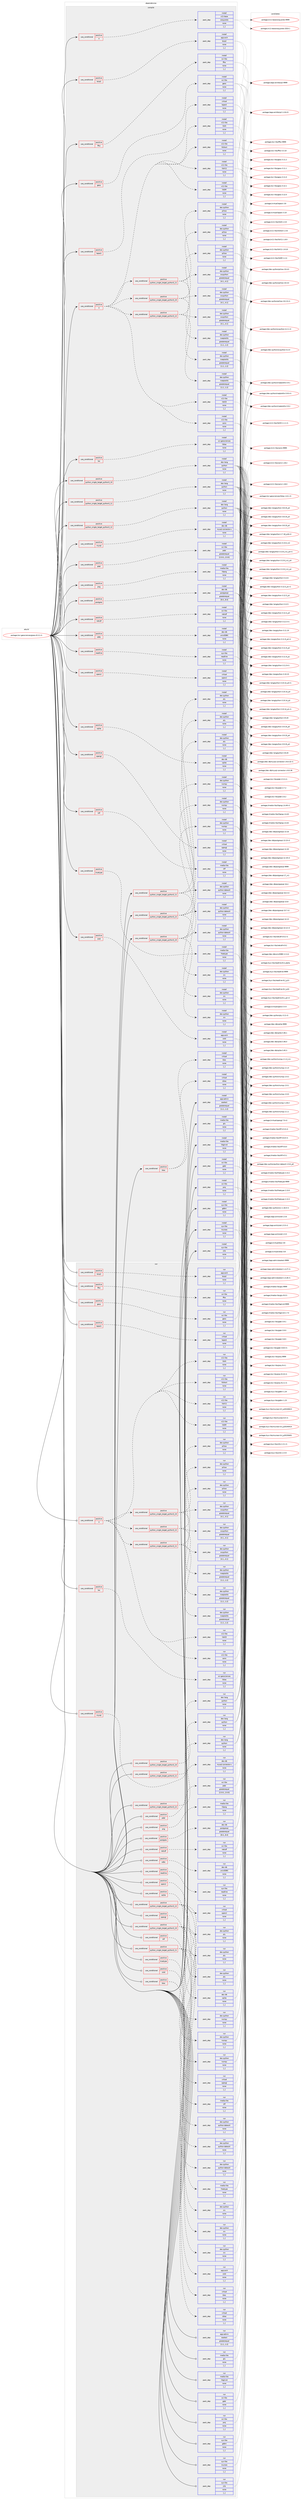 digraph prolog {

# *************
# Graph options
# *************

newrank=true;
concentrate=true;
compound=true;
graph [rankdir=LR,fontname=Helvetica,fontsize=10,ranksep=1.5];#, ranksep=2.5, nodesep=0.2];
edge  [arrowhead=vee];
node  [fontname=Helvetica,fontsize=10];

# **********
# The ebuild
# **********

subgraph cluster_leftcol {
color=gray;
label=<<i>ebuild</i>>;
id [label="portage://sci-geosciences/grass-8.3.2-r1", color=red, width=4, href="../sci-geosciences/grass-8.3.2-r1.svg"];
}

# ****************
# The dependencies
# ****************

subgraph cluster_midcol {
color=gray;
label=<<i>dependencies</i>>;
subgraph cluster_compile {
fillcolor="#eeeeee";
style=filled;
label=<<i>compile</i>>;
subgraph cond238405 {
dependency906274 [label=<<TABLE BORDER="0" CELLBORDER="1" CELLSPACING="0" CELLPADDING="4"><TR><TD ROWSPAN="3" CELLPADDING="10">use_conditional</TD></TR><TR><TD>positive</TD></TR><TR><TD>X</TD></TR></TABLE>>, shape=none, color=red];
subgraph cond238406 {
dependency906275 [label=<<TABLE BORDER="0" CELLBORDER="1" CELLSPACING="0" CELLPADDING="4"><TR><TD ROWSPAN="3" CELLPADDING="10">use_conditional</TD></TR><TR><TD>positive</TD></TR><TR><TD>python_single_target_python3_10</TD></TR></TABLE>>, shape=none, color=red];
subgraph pack661276 {
dependency906276 [label=<<TABLE BORDER="0" CELLBORDER="1" CELLSPACING="0" CELLPADDING="4" WIDTH="220"><TR><TD ROWSPAN="6" CELLPADDING="30">pack_dep</TD></TR><TR><TD WIDTH="110">install</TD></TR><TR><TD>dev-python</TD></TR><TR><TD>matplotlib</TD></TR><TR><TD>greaterequal</TD></TR><TR><TD>[1.2,,,1.2]</TD></TR></TABLE>>, shape=none, color=blue];
}
dependency906275:e -> dependency906276:w [weight=20,style="dashed",arrowhead="vee"];
subgraph pack661277 {
dependency906277 [label=<<TABLE BORDER="0" CELLBORDER="1" CELLSPACING="0" CELLPADDING="4" WIDTH="220"><TR><TD ROWSPAN="6" CELLPADDING="30">pack_dep</TD></TR><TR><TD WIDTH="110">install</TD></TR><TR><TD>dev-python</TD></TR><TR><TD>pillow</TD></TR><TR><TD>none</TD></TR><TR><TD>[,,]</TD></TR></TABLE>>, shape=none, color=blue];
}
dependency906275:e -> dependency906277:w [weight=20,style="dashed",arrowhead="vee"];
subgraph pack661278 {
dependency906278 [label=<<TABLE BORDER="0" CELLBORDER="1" CELLSPACING="0" CELLPADDING="4" WIDTH="220"><TR><TD ROWSPAN="6" CELLPADDING="30">pack_dep</TD></TR><TR><TD WIDTH="110">install</TD></TR><TR><TD>dev-python</TD></TR><TR><TD>wxpython</TD></TR><TR><TD>greaterequal</TD></TR><TR><TD>[4.1,,,4.1]</TD></TR></TABLE>>, shape=none, color=blue];
}
dependency906275:e -> dependency906278:w [weight=20,style="dashed",arrowhead="vee"];
}
dependency906274:e -> dependency906275:w [weight=20,style="dashed",arrowhead="vee"];
subgraph cond238407 {
dependency906279 [label=<<TABLE BORDER="0" CELLBORDER="1" CELLSPACING="0" CELLPADDING="4"><TR><TD ROWSPAN="3" CELLPADDING="10">use_conditional</TD></TR><TR><TD>positive</TD></TR><TR><TD>python_single_target_python3_11</TD></TR></TABLE>>, shape=none, color=red];
subgraph pack661279 {
dependency906280 [label=<<TABLE BORDER="0" CELLBORDER="1" CELLSPACING="0" CELLPADDING="4" WIDTH="220"><TR><TD ROWSPAN="6" CELLPADDING="30">pack_dep</TD></TR><TR><TD WIDTH="110">install</TD></TR><TR><TD>dev-python</TD></TR><TR><TD>matplotlib</TD></TR><TR><TD>greaterequal</TD></TR><TR><TD>[1.2,,,1.2]</TD></TR></TABLE>>, shape=none, color=blue];
}
dependency906279:e -> dependency906280:w [weight=20,style="dashed",arrowhead="vee"];
subgraph pack661280 {
dependency906281 [label=<<TABLE BORDER="0" CELLBORDER="1" CELLSPACING="0" CELLPADDING="4" WIDTH="220"><TR><TD ROWSPAN="6" CELLPADDING="30">pack_dep</TD></TR><TR><TD WIDTH="110">install</TD></TR><TR><TD>dev-python</TD></TR><TR><TD>pillow</TD></TR><TR><TD>none</TD></TR><TR><TD>[,,]</TD></TR></TABLE>>, shape=none, color=blue];
}
dependency906279:e -> dependency906281:w [weight=20,style="dashed",arrowhead="vee"];
subgraph pack661281 {
dependency906282 [label=<<TABLE BORDER="0" CELLBORDER="1" CELLSPACING="0" CELLPADDING="4" WIDTH="220"><TR><TD ROWSPAN="6" CELLPADDING="30">pack_dep</TD></TR><TR><TD WIDTH="110">install</TD></TR><TR><TD>dev-python</TD></TR><TR><TD>wxpython</TD></TR><TR><TD>greaterequal</TD></TR><TR><TD>[4.1,,,4.1]</TD></TR></TABLE>>, shape=none, color=blue];
}
dependency906279:e -> dependency906282:w [weight=20,style="dashed",arrowhead="vee"];
}
dependency906274:e -> dependency906279:w [weight=20,style="dashed",arrowhead="vee"];
subgraph cond238408 {
dependency906283 [label=<<TABLE BORDER="0" CELLBORDER="1" CELLSPACING="0" CELLPADDING="4"><TR><TD ROWSPAN="3" CELLPADDING="10">use_conditional</TD></TR><TR><TD>positive</TD></TR><TR><TD>python_single_target_python3_12</TD></TR></TABLE>>, shape=none, color=red];
subgraph pack661282 {
dependency906284 [label=<<TABLE BORDER="0" CELLBORDER="1" CELLSPACING="0" CELLPADDING="4" WIDTH="220"><TR><TD ROWSPAN="6" CELLPADDING="30">pack_dep</TD></TR><TR><TD WIDTH="110">install</TD></TR><TR><TD>dev-python</TD></TR><TR><TD>matplotlib</TD></TR><TR><TD>greaterequal</TD></TR><TR><TD>[1.2,,,1.2]</TD></TR></TABLE>>, shape=none, color=blue];
}
dependency906283:e -> dependency906284:w [weight=20,style="dashed",arrowhead="vee"];
subgraph pack661283 {
dependency906285 [label=<<TABLE BORDER="0" CELLBORDER="1" CELLSPACING="0" CELLPADDING="4" WIDTH="220"><TR><TD ROWSPAN="6" CELLPADDING="30">pack_dep</TD></TR><TR><TD WIDTH="110">install</TD></TR><TR><TD>dev-python</TD></TR><TR><TD>pillow</TD></TR><TR><TD>none</TD></TR><TR><TD>[,,]</TD></TR></TABLE>>, shape=none, color=blue];
}
dependency906283:e -> dependency906285:w [weight=20,style="dashed",arrowhead="vee"];
subgraph pack661284 {
dependency906286 [label=<<TABLE BORDER="0" CELLBORDER="1" CELLSPACING="0" CELLPADDING="4" WIDTH="220"><TR><TD ROWSPAN="6" CELLPADDING="30">pack_dep</TD></TR><TR><TD WIDTH="110">install</TD></TR><TR><TD>dev-python</TD></TR><TR><TD>wxpython</TD></TR><TR><TD>greaterequal</TD></TR><TR><TD>[4.1,,,4.1]</TD></TR></TABLE>>, shape=none, color=blue];
}
dependency906283:e -> dependency906286:w [weight=20,style="dashed",arrowhead="vee"];
}
dependency906274:e -> dependency906283:w [weight=20,style="dashed",arrowhead="vee"];
subgraph pack661285 {
dependency906287 [label=<<TABLE BORDER="0" CELLBORDER="1" CELLSPACING="0" CELLPADDING="4" WIDTH="220"><TR><TD ROWSPAN="6" CELLPADDING="30">pack_dep</TD></TR><TR><TD WIDTH="110">install</TD></TR><TR><TD>x11-libs</TD></TR><TR><TD>cairo</TD></TR><TR><TD>none</TD></TR><TR><TD>[,,]</TD></TR></TABLE>>, shape=none, color=blue];
}
dependency906274:e -> dependency906287:w [weight=20,style="dashed",arrowhead="vee"];
subgraph pack661286 {
dependency906288 [label=<<TABLE BORDER="0" CELLBORDER="1" CELLSPACING="0" CELLPADDING="4" WIDTH="220"><TR><TD ROWSPAN="6" CELLPADDING="30">pack_dep</TD></TR><TR><TD WIDTH="110">install</TD></TR><TR><TD>x11-libs</TD></TR><TR><TD>libICE</TD></TR><TR><TD>none</TD></TR><TR><TD>[,,]</TD></TR></TABLE>>, shape=none, color=blue];
}
dependency906274:e -> dependency906288:w [weight=20,style="dashed",arrowhead="vee"];
subgraph pack661287 {
dependency906289 [label=<<TABLE BORDER="0" CELLBORDER="1" CELLSPACING="0" CELLPADDING="4" WIDTH="220"><TR><TD ROWSPAN="6" CELLPADDING="30">pack_dep</TD></TR><TR><TD WIDTH="110">install</TD></TR><TR><TD>x11-libs</TD></TR><TR><TD>libSM</TD></TR><TR><TD>none</TD></TR><TR><TD>[,,]</TD></TR></TABLE>>, shape=none, color=blue];
}
dependency906274:e -> dependency906289:w [weight=20,style="dashed",arrowhead="vee"];
subgraph pack661288 {
dependency906290 [label=<<TABLE BORDER="0" CELLBORDER="1" CELLSPACING="0" CELLPADDING="4" WIDTH="220"><TR><TD ROWSPAN="6" CELLPADDING="30">pack_dep</TD></TR><TR><TD WIDTH="110">install</TD></TR><TR><TD>x11-libs</TD></TR><TR><TD>libX11</TD></TR><TR><TD>none</TD></TR><TR><TD>[,,]</TD></TR></TABLE>>, shape=none, color=blue];
}
dependency906274:e -> dependency906290:w [weight=20,style="dashed",arrowhead="vee"];
subgraph pack661289 {
dependency906291 [label=<<TABLE BORDER="0" CELLBORDER="1" CELLSPACING="0" CELLPADDING="4" WIDTH="220"><TR><TD ROWSPAN="6" CELLPADDING="30">pack_dep</TD></TR><TR><TD WIDTH="110">install</TD></TR><TR><TD>x11-libs</TD></TR><TR><TD>libXext</TD></TR><TR><TD>none</TD></TR><TR><TD>[,,]</TD></TR></TABLE>>, shape=none, color=blue];
}
dependency906274:e -> dependency906291:w [weight=20,style="dashed",arrowhead="vee"];
subgraph pack661290 {
dependency906292 [label=<<TABLE BORDER="0" CELLBORDER="1" CELLSPACING="0" CELLPADDING="4" WIDTH="220"><TR><TD ROWSPAN="6" CELLPADDING="30">pack_dep</TD></TR><TR><TD WIDTH="110">install</TD></TR><TR><TD>x11-libs</TD></TR><TR><TD>libXt</TD></TR><TR><TD>none</TD></TR><TR><TD>[,,]</TD></TR></TABLE>>, shape=none, color=blue];
}
dependency906274:e -> dependency906292:w [weight=20,style="dashed",arrowhead="vee"];
}
id:e -> dependency906274:w [weight=20,style="solid",arrowhead="vee"];
subgraph cond238409 {
dependency906293 [label=<<TABLE BORDER="0" CELLBORDER="1" CELLSPACING="0" CELLPADDING="4"><TR><TD ROWSPAN="3" CELLPADDING="10">use_conditional</TD></TR><TR><TD>positive</TD></TR><TR><TD>X</TD></TR></TABLE>>, shape=none, color=red];
subgraph pack661291 {
dependency906294 [label=<<TABLE BORDER="0" CELLBORDER="1" CELLSPACING="0" CELLPADDING="4" WIDTH="220"><TR><TD ROWSPAN="6" CELLPADDING="30">pack_dep</TD></TR><TR><TD WIDTH="110">install</TD></TR><TR><TD>x11-base</TD></TR><TR><TD>xorg-proto</TD></TR><TR><TD>none</TD></TR><TR><TD>[,,]</TD></TR></TABLE>>, shape=none, color=blue];
}
dependency906293:e -> dependency906294:w [weight=20,style="dashed",arrowhead="vee"];
}
id:e -> dependency906293:w [weight=20,style="solid",arrowhead="vee"];
subgraph cond238410 {
dependency906295 [label=<<TABLE BORDER="0" CELLBORDER="1" CELLSPACING="0" CELLPADDING="4"><TR><TD ROWSPAN="3" CELLPADDING="10">use_conditional</TD></TR><TR><TD>positive</TD></TR><TR><TD>blas</TD></TR></TABLE>>, shape=none, color=red];
subgraph pack661292 {
dependency906296 [label=<<TABLE BORDER="0" CELLBORDER="1" CELLSPACING="0" CELLPADDING="4" WIDTH="220"><TR><TD ROWSPAN="6" CELLPADDING="30">pack_dep</TD></TR><TR><TD WIDTH="110">install</TD></TR><TR><TD>virtual</TD></TR><TR><TD>cblas</TD></TR><TR><TD>none</TD></TR><TR><TD>[,,]</TD></TR></TABLE>>, shape=none, color=blue];
}
dependency906295:e -> dependency906296:w [weight=20,style="dashed",arrowhead="vee"];
subgraph pack661293 {
dependency906297 [label=<<TABLE BORDER="0" CELLBORDER="1" CELLSPACING="0" CELLPADDING="4" WIDTH="220"><TR><TD ROWSPAN="6" CELLPADDING="30">pack_dep</TD></TR><TR><TD WIDTH="110">install</TD></TR><TR><TD>virtual</TD></TR><TR><TD>blas</TD></TR><TR><TD>none</TD></TR><TR><TD>[,,]</TD></TR></TABLE>>, shape=none, color=blue];
}
dependency906295:e -> dependency906297:w [weight=20,style="dashed",arrowhead="vee"];
}
id:e -> dependency906295:w [weight=20,style="solid",arrowhead="vee"];
subgraph cond238411 {
dependency906298 [label=<<TABLE BORDER="0" CELLBORDER="1" CELLSPACING="0" CELLPADDING="4"><TR><TD ROWSPAN="3" CELLPADDING="10">use_conditional</TD></TR><TR><TD>positive</TD></TR><TR><TD>bzip2</TD></TR></TABLE>>, shape=none, color=red];
subgraph pack661294 {
dependency906299 [label=<<TABLE BORDER="0" CELLBORDER="1" CELLSPACING="0" CELLPADDING="4" WIDTH="220"><TR><TD ROWSPAN="6" CELLPADDING="30">pack_dep</TD></TR><TR><TD WIDTH="110">install</TD></TR><TR><TD>app-arch</TD></TR><TR><TD>bzip2</TD></TR><TR><TD>none</TD></TR><TR><TD>[,,]</TD></TR></TABLE>>, shape=none, color=blue];
}
dependency906298:e -> dependency906299:w [weight=20,style="dashed",arrowhead="vee"];
}
id:e -> dependency906298:w [weight=20,style="solid",arrowhead="vee"];
subgraph cond238412 {
dependency906300 [label=<<TABLE BORDER="0" CELLBORDER="1" CELLSPACING="0" CELLPADDING="4"><TR><TD ROWSPAN="3" CELLPADDING="10">use_conditional</TD></TR><TR><TD>positive</TD></TR><TR><TD>fftw</TD></TR></TABLE>>, shape=none, color=red];
subgraph pack661295 {
dependency906301 [label=<<TABLE BORDER="0" CELLBORDER="1" CELLSPACING="0" CELLPADDING="4" WIDTH="220"><TR><TD ROWSPAN="6" CELLPADDING="30">pack_dep</TD></TR><TR><TD WIDTH="110">install</TD></TR><TR><TD>sci-libs</TD></TR><TR><TD>fftw</TD></TR><TR><TD>none</TD></TR><TR><TD>[,,]</TD></TR></TABLE>>, shape=none, color=blue];
}
dependency906300:e -> dependency906301:w [weight=20,style="dashed",arrowhead="vee"];
}
id:e -> dependency906300:w [weight=20,style="solid",arrowhead="vee"];
subgraph cond238413 {
dependency906302 [label=<<TABLE BORDER="0" CELLBORDER="1" CELLSPACING="0" CELLPADDING="4"><TR><TD ROWSPAN="3" CELLPADDING="10">use_conditional</TD></TR><TR><TD>positive</TD></TR><TR><TD>geos</TD></TR></TABLE>>, shape=none, color=red];
subgraph pack661296 {
dependency906303 [label=<<TABLE BORDER="0" CELLBORDER="1" CELLSPACING="0" CELLPADDING="4" WIDTH="220"><TR><TD ROWSPAN="6" CELLPADDING="30">pack_dep</TD></TR><TR><TD WIDTH="110">install</TD></TR><TR><TD>sci-libs</TD></TR><TR><TD>geos</TD></TR><TR><TD>none</TD></TR><TR><TD>[,,]</TD></TR></TABLE>>, shape=none, color=blue];
}
dependency906302:e -> dependency906303:w [weight=20,style="dashed",arrowhead="vee"];
}
id:e -> dependency906302:w [weight=20,style="solid",arrowhead="vee"];
subgraph cond238414 {
dependency906304 [label=<<TABLE BORDER="0" CELLBORDER="1" CELLSPACING="0" CELLPADDING="4"><TR><TD ROWSPAN="3" CELLPADDING="10">use_conditional</TD></TR><TR><TD>positive</TD></TR><TR><TD>lapack</TD></TR></TABLE>>, shape=none, color=red];
subgraph pack661297 {
dependency906305 [label=<<TABLE BORDER="0" CELLBORDER="1" CELLSPACING="0" CELLPADDING="4" WIDTH="220"><TR><TD ROWSPAN="6" CELLPADDING="30">pack_dep</TD></TR><TR><TD WIDTH="110">install</TD></TR><TR><TD>virtual</TD></TR><TR><TD>lapack</TD></TR><TR><TD>none</TD></TR><TR><TD>[,,]</TD></TR></TABLE>>, shape=none, color=blue];
}
dependency906304:e -> dependency906305:w [weight=20,style="dashed",arrowhead="vee"];
}
id:e -> dependency906304:w [weight=20,style="solid",arrowhead="vee"];
subgraph cond238415 {
dependency906306 [label=<<TABLE BORDER="0" CELLBORDER="1" CELLSPACING="0" CELLPADDING="4"><TR><TD ROWSPAN="3" CELLPADDING="10">use_conditional</TD></TR><TR><TD>positive</TD></TR><TR><TD>las</TD></TR></TABLE>>, shape=none, color=red];
subgraph pack661298 {
dependency906307 [label=<<TABLE BORDER="0" CELLBORDER="1" CELLSPACING="0" CELLPADDING="4" WIDTH="220"><TR><TD ROWSPAN="6" CELLPADDING="30">pack_dep</TD></TR><TR><TD WIDTH="110">install</TD></TR><TR><TD>sci-geosciences</TD></TR><TR><TD>liblas</TD></TR><TR><TD>none</TD></TR><TR><TD>[,,]</TD></TR></TABLE>>, shape=none, color=blue];
}
dependency906306:e -> dependency906307:w [weight=20,style="dashed",arrowhead="vee"];
}
id:e -> dependency906306:w [weight=20,style="solid",arrowhead="vee"];
subgraph cond238416 {
dependency906308 [label=<<TABLE BORDER="0" CELLBORDER="1" CELLSPACING="0" CELLPADDING="4"><TR><TD ROWSPAN="3" CELLPADDING="10">use_conditional</TD></TR><TR><TD>positive</TD></TR><TR><TD>mysql</TD></TR></TABLE>>, shape=none, color=red];
subgraph pack661299 {
dependency906309 [label=<<TABLE BORDER="0" CELLBORDER="1" CELLSPACING="0" CELLPADDING="4" WIDTH="220"><TR><TD ROWSPAN="6" CELLPADDING="30">pack_dep</TD></TR><TR><TD WIDTH="110">install</TD></TR><TR><TD>dev-db</TD></TR><TR><TD>mysql-connector-c</TD></TR><TR><TD>none</TD></TR><TR><TD>[,,]</TD></TR></TABLE>>, shape=none, color=blue];
}
dependency906308:e -> dependency906309:w [weight=20,style="dashed",arrowhead="vee"];
}
id:e -> dependency906308:w [weight=20,style="solid",arrowhead="vee"];
subgraph cond238417 {
dependency906310 [label=<<TABLE BORDER="0" CELLBORDER="1" CELLSPACING="0" CELLPADDING="4"><TR><TD ROWSPAN="3" CELLPADDING="10">use_conditional</TD></TR><TR><TD>positive</TD></TR><TR><TD>netcdf</TD></TR></TABLE>>, shape=none, color=red];
subgraph pack661300 {
dependency906311 [label=<<TABLE BORDER="0" CELLBORDER="1" CELLSPACING="0" CELLPADDING="4" WIDTH="220"><TR><TD ROWSPAN="6" CELLPADDING="30">pack_dep</TD></TR><TR><TD WIDTH="110">install</TD></TR><TR><TD>sci-libs</TD></TR><TR><TD>netcdf</TD></TR><TR><TD>none</TD></TR><TR><TD>[,,]</TD></TR></TABLE>>, shape=none, color=blue];
}
dependency906310:e -> dependency906311:w [weight=20,style="dashed",arrowhead="vee"];
}
id:e -> dependency906310:w [weight=20,style="solid",arrowhead="vee"];
subgraph cond238418 {
dependency906312 [label=<<TABLE BORDER="0" CELLBORDER="1" CELLSPACING="0" CELLPADDING="4"><TR><TD ROWSPAN="3" CELLPADDING="10">use_conditional</TD></TR><TR><TD>positive</TD></TR><TR><TD>odbc</TD></TR></TABLE>>, shape=none, color=red];
subgraph pack661301 {
dependency906313 [label=<<TABLE BORDER="0" CELLBORDER="1" CELLSPACING="0" CELLPADDING="4" WIDTH="220"><TR><TD ROWSPAN="6" CELLPADDING="30">pack_dep</TD></TR><TR><TD WIDTH="110">install</TD></TR><TR><TD>dev-db</TD></TR><TR><TD>unixODBC</TD></TR><TR><TD>none</TD></TR><TR><TD>[,,]</TD></TR></TABLE>>, shape=none, color=blue];
}
dependency906312:e -> dependency906313:w [weight=20,style="dashed",arrowhead="vee"];
}
id:e -> dependency906312:w [weight=20,style="solid",arrowhead="vee"];
subgraph cond238419 {
dependency906314 [label=<<TABLE BORDER="0" CELLBORDER="1" CELLSPACING="0" CELLPADDING="4"><TR><TD ROWSPAN="3" CELLPADDING="10">use_conditional</TD></TR><TR><TD>positive</TD></TR><TR><TD>opencl</TD></TR></TABLE>>, shape=none, color=red];
subgraph pack661302 {
dependency906315 [label=<<TABLE BORDER="0" CELLBORDER="1" CELLSPACING="0" CELLPADDING="4" WIDTH="220"><TR><TD ROWSPAN="6" CELLPADDING="30">pack_dep</TD></TR><TR><TD WIDTH="110">install</TD></TR><TR><TD>virtual</TD></TR><TR><TD>opencl</TD></TR><TR><TD>none</TD></TR><TR><TD>[,,]</TD></TR></TABLE>>, shape=none, color=blue];
}
dependency906314:e -> dependency906315:w [weight=20,style="dashed",arrowhead="vee"];
}
id:e -> dependency906314:w [weight=20,style="solid",arrowhead="vee"];
subgraph cond238420 {
dependency906316 [label=<<TABLE BORDER="0" CELLBORDER="1" CELLSPACING="0" CELLPADDING="4"><TR><TD ROWSPAN="3" CELLPADDING="10">use_conditional</TD></TR><TR><TD>positive</TD></TR><TR><TD>opengl</TD></TR></TABLE>>, shape=none, color=red];
subgraph pack661303 {
dependency906317 [label=<<TABLE BORDER="0" CELLBORDER="1" CELLSPACING="0" CELLPADDING="4" WIDTH="220"><TR><TD ROWSPAN="6" CELLPADDING="30">pack_dep</TD></TR><TR><TD WIDTH="110">install</TD></TR><TR><TD>virtual</TD></TR><TR><TD>opengl</TD></TR><TR><TD>none</TD></TR><TR><TD>[,,]</TD></TR></TABLE>>, shape=none, color=blue];
}
dependency906316:e -> dependency906317:w [weight=20,style="dashed",arrowhead="vee"];
}
id:e -> dependency906316:w [weight=20,style="solid",arrowhead="vee"];
subgraph cond238421 {
dependency906318 [label=<<TABLE BORDER="0" CELLBORDER="1" CELLSPACING="0" CELLPADDING="4"><TR><TD ROWSPAN="3" CELLPADDING="10">use_conditional</TD></TR><TR><TD>positive</TD></TR><TR><TD>pdal</TD></TR></TABLE>>, shape=none, color=red];
subgraph pack661304 {
dependency906319 [label=<<TABLE BORDER="0" CELLBORDER="1" CELLSPACING="0" CELLPADDING="4" WIDTH="220"><TR><TD ROWSPAN="6" CELLPADDING="30">pack_dep</TD></TR><TR><TD WIDTH="110">install</TD></TR><TR><TD>sci-libs</TD></TR><TR><TD>pdal</TD></TR><TR><TD>greaterequal</TD></TR><TR><TD>[2.0.0,,,2.0.0]</TD></TR></TABLE>>, shape=none, color=blue];
}
dependency906318:e -> dependency906319:w [weight=20,style="dashed",arrowhead="vee"];
}
id:e -> dependency906318:w [weight=20,style="solid",arrowhead="vee"];
subgraph cond238422 {
dependency906320 [label=<<TABLE BORDER="0" CELLBORDER="1" CELLSPACING="0" CELLPADDING="4"><TR><TD ROWSPAN="3" CELLPADDING="10">use_conditional</TD></TR><TR><TD>positive</TD></TR><TR><TD>png</TD></TR></TABLE>>, shape=none, color=red];
subgraph pack661305 {
dependency906321 [label=<<TABLE BORDER="0" CELLBORDER="1" CELLSPACING="0" CELLPADDING="4" WIDTH="220"><TR><TD ROWSPAN="6" CELLPADDING="30">pack_dep</TD></TR><TR><TD WIDTH="110">install</TD></TR><TR><TD>media-libs</TD></TR><TR><TD>libpng</TD></TR><TR><TD>none</TD></TR><TR><TD>[,,]</TD></TR></TABLE>>, shape=none, color=blue];
}
dependency906320:e -> dependency906321:w [weight=20,style="dashed",arrowhead="vee"];
}
id:e -> dependency906320:w [weight=20,style="solid",arrowhead="vee"];
subgraph cond238423 {
dependency906322 [label=<<TABLE BORDER="0" CELLBORDER="1" CELLSPACING="0" CELLPADDING="4"><TR><TD ROWSPAN="3" CELLPADDING="10">use_conditional</TD></TR><TR><TD>positive</TD></TR><TR><TD>postgres</TD></TR></TABLE>>, shape=none, color=red];
subgraph pack661306 {
dependency906323 [label=<<TABLE BORDER="0" CELLBORDER="1" CELLSPACING="0" CELLPADDING="4" WIDTH="220"><TR><TD ROWSPAN="6" CELLPADDING="30">pack_dep</TD></TR><TR><TD WIDTH="110">install</TD></TR><TR><TD>dev-db</TD></TR><TR><TD>postgresql</TD></TR><TR><TD>greaterequal</TD></TR><TR><TD>[8.4,,,8.4]</TD></TR></TABLE>>, shape=none, color=blue];
}
dependency906322:e -> dependency906323:w [weight=20,style="dashed",arrowhead="vee"];
}
id:e -> dependency906322:w [weight=20,style="solid",arrowhead="vee"];
subgraph cond238424 {
dependency906324 [label=<<TABLE BORDER="0" CELLBORDER="1" CELLSPACING="0" CELLPADDING="4"><TR><TD ROWSPAN="3" CELLPADDING="10">use_conditional</TD></TR><TR><TD>positive</TD></TR><TR><TD>python_single_target_python3_10</TD></TR></TABLE>>, shape=none, color=red];
subgraph pack661307 {
dependency906325 [label=<<TABLE BORDER="0" CELLBORDER="1" CELLSPACING="0" CELLPADDING="4" WIDTH="220"><TR><TD ROWSPAN="6" CELLPADDING="30">pack_dep</TD></TR><TR><TD WIDTH="110">install</TD></TR><TR><TD>dev-lang</TD></TR><TR><TD>python</TD></TR><TR><TD>none</TD></TR><TR><TD>[,,]</TD></TR></TABLE>>, shape=none, color=blue];
}
dependency906324:e -> dependency906325:w [weight=20,style="dashed",arrowhead="vee"];
}
id:e -> dependency906324:w [weight=20,style="solid",arrowhead="vee"];
subgraph cond238425 {
dependency906326 [label=<<TABLE BORDER="0" CELLBORDER="1" CELLSPACING="0" CELLPADDING="4"><TR><TD ROWSPAN="3" CELLPADDING="10">use_conditional</TD></TR><TR><TD>positive</TD></TR><TR><TD>python_single_target_python3_10</TD></TR></TABLE>>, shape=none, color=red];
subgraph pack661308 {
dependency906327 [label=<<TABLE BORDER="0" CELLBORDER="1" CELLSPACING="0" CELLPADDING="4" WIDTH="220"><TR><TD ROWSPAN="6" CELLPADDING="30">pack_dep</TD></TR><TR><TD WIDTH="110">install</TD></TR><TR><TD>dev-python</TD></TR><TR><TD>numpy</TD></TR><TR><TD>none</TD></TR><TR><TD>[,,]</TD></TR></TABLE>>, shape=none, color=blue];
}
dependency906326:e -> dependency906327:w [weight=20,style="dashed",arrowhead="vee"];
subgraph pack661309 {
dependency906328 [label=<<TABLE BORDER="0" CELLBORDER="1" CELLSPACING="0" CELLPADDING="4" WIDTH="220"><TR><TD ROWSPAN="6" CELLPADDING="30">pack_dep</TD></TR><TR><TD WIDTH="110">install</TD></TR><TR><TD>dev-python</TD></TR><TR><TD>ply</TD></TR><TR><TD>none</TD></TR><TR><TD>[,,]</TD></TR></TABLE>>, shape=none, color=blue];
}
dependency906326:e -> dependency906328:w [weight=20,style="dashed",arrowhead="vee"];
subgraph pack661310 {
dependency906329 [label=<<TABLE BORDER="0" CELLBORDER="1" CELLSPACING="0" CELLPADDING="4" WIDTH="220"><TR><TD ROWSPAN="6" CELLPADDING="30">pack_dep</TD></TR><TR><TD WIDTH="110">install</TD></TR><TR><TD>dev-python</TD></TR><TR><TD>python-dateutil</TD></TR><TR><TD>none</TD></TR><TR><TD>[,,]</TD></TR></TABLE>>, shape=none, color=blue];
}
dependency906326:e -> dependency906329:w [weight=20,style="dashed",arrowhead="vee"];
subgraph pack661311 {
dependency906330 [label=<<TABLE BORDER="0" CELLBORDER="1" CELLSPACING="0" CELLPADDING="4" WIDTH="220"><TR><TD ROWSPAN="6" CELLPADDING="30">pack_dep</TD></TR><TR><TD WIDTH="110">install</TD></TR><TR><TD>dev-python</TD></TR><TR><TD>six</TD></TR><TR><TD>none</TD></TR><TR><TD>[,,]</TD></TR></TABLE>>, shape=none, color=blue];
}
dependency906326:e -> dependency906330:w [weight=20,style="dashed",arrowhead="vee"];
}
id:e -> dependency906326:w [weight=20,style="solid",arrowhead="vee"];
subgraph cond238426 {
dependency906331 [label=<<TABLE BORDER="0" CELLBORDER="1" CELLSPACING="0" CELLPADDING="4"><TR><TD ROWSPAN="3" CELLPADDING="10">use_conditional</TD></TR><TR><TD>positive</TD></TR><TR><TD>python_single_target_python3_11</TD></TR></TABLE>>, shape=none, color=red];
subgraph pack661312 {
dependency906332 [label=<<TABLE BORDER="0" CELLBORDER="1" CELLSPACING="0" CELLPADDING="4" WIDTH="220"><TR><TD ROWSPAN="6" CELLPADDING="30">pack_dep</TD></TR><TR><TD WIDTH="110">install</TD></TR><TR><TD>dev-lang</TD></TR><TR><TD>python</TD></TR><TR><TD>none</TD></TR><TR><TD>[,,]</TD></TR></TABLE>>, shape=none, color=blue];
}
dependency906331:e -> dependency906332:w [weight=20,style="dashed",arrowhead="vee"];
}
id:e -> dependency906331:w [weight=20,style="solid",arrowhead="vee"];
subgraph cond238427 {
dependency906333 [label=<<TABLE BORDER="0" CELLBORDER="1" CELLSPACING="0" CELLPADDING="4"><TR><TD ROWSPAN="3" CELLPADDING="10">use_conditional</TD></TR><TR><TD>positive</TD></TR><TR><TD>python_single_target_python3_11</TD></TR></TABLE>>, shape=none, color=red];
subgraph pack661313 {
dependency906334 [label=<<TABLE BORDER="0" CELLBORDER="1" CELLSPACING="0" CELLPADDING="4" WIDTH="220"><TR><TD ROWSPAN="6" CELLPADDING="30">pack_dep</TD></TR><TR><TD WIDTH="110">install</TD></TR><TR><TD>dev-python</TD></TR><TR><TD>numpy</TD></TR><TR><TD>none</TD></TR><TR><TD>[,,]</TD></TR></TABLE>>, shape=none, color=blue];
}
dependency906333:e -> dependency906334:w [weight=20,style="dashed",arrowhead="vee"];
subgraph pack661314 {
dependency906335 [label=<<TABLE BORDER="0" CELLBORDER="1" CELLSPACING="0" CELLPADDING="4" WIDTH="220"><TR><TD ROWSPAN="6" CELLPADDING="30">pack_dep</TD></TR><TR><TD WIDTH="110">install</TD></TR><TR><TD>dev-python</TD></TR><TR><TD>ply</TD></TR><TR><TD>none</TD></TR><TR><TD>[,,]</TD></TR></TABLE>>, shape=none, color=blue];
}
dependency906333:e -> dependency906335:w [weight=20,style="dashed",arrowhead="vee"];
subgraph pack661315 {
dependency906336 [label=<<TABLE BORDER="0" CELLBORDER="1" CELLSPACING="0" CELLPADDING="4" WIDTH="220"><TR><TD ROWSPAN="6" CELLPADDING="30">pack_dep</TD></TR><TR><TD WIDTH="110">install</TD></TR><TR><TD>dev-python</TD></TR><TR><TD>python-dateutil</TD></TR><TR><TD>none</TD></TR><TR><TD>[,,]</TD></TR></TABLE>>, shape=none, color=blue];
}
dependency906333:e -> dependency906336:w [weight=20,style="dashed",arrowhead="vee"];
subgraph pack661316 {
dependency906337 [label=<<TABLE BORDER="0" CELLBORDER="1" CELLSPACING="0" CELLPADDING="4" WIDTH="220"><TR><TD ROWSPAN="6" CELLPADDING="30">pack_dep</TD></TR><TR><TD WIDTH="110">install</TD></TR><TR><TD>dev-python</TD></TR><TR><TD>six</TD></TR><TR><TD>none</TD></TR><TR><TD>[,,]</TD></TR></TABLE>>, shape=none, color=blue];
}
dependency906333:e -> dependency906337:w [weight=20,style="dashed",arrowhead="vee"];
}
id:e -> dependency906333:w [weight=20,style="solid",arrowhead="vee"];
subgraph cond238428 {
dependency906338 [label=<<TABLE BORDER="0" CELLBORDER="1" CELLSPACING="0" CELLPADDING="4"><TR><TD ROWSPAN="3" CELLPADDING="10">use_conditional</TD></TR><TR><TD>positive</TD></TR><TR><TD>python_single_target_python3_12</TD></TR></TABLE>>, shape=none, color=red];
subgraph pack661317 {
dependency906339 [label=<<TABLE BORDER="0" CELLBORDER="1" CELLSPACING="0" CELLPADDING="4" WIDTH="220"><TR><TD ROWSPAN="6" CELLPADDING="30">pack_dep</TD></TR><TR><TD WIDTH="110">install</TD></TR><TR><TD>dev-lang</TD></TR><TR><TD>python</TD></TR><TR><TD>none</TD></TR><TR><TD>[,,]</TD></TR></TABLE>>, shape=none, color=blue];
}
dependency906338:e -> dependency906339:w [weight=20,style="dashed",arrowhead="vee"];
}
id:e -> dependency906338:w [weight=20,style="solid",arrowhead="vee"];
subgraph cond238429 {
dependency906340 [label=<<TABLE BORDER="0" CELLBORDER="1" CELLSPACING="0" CELLPADDING="4"><TR><TD ROWSPAN="3" CELLPADDING="10">use_conditional</TD></TR><TR><TD>positive</TD></TR><TR><TD>python_single_target_python3_12</TD></TR></TABLE>>, shape=none, color=red];
subgraph pack661318 {
dependency906341 [label=<<TABLE BORDER="0" CELLBORDER="1" CELLSPACING="0" CELLPADDING="4" WIDTH="220"><TR><TD ROWSPAN="6" CELLPADDING="30">pack_dep</TD></TR><TR><TD WIDTH="110">install</TD></TR><TR><TD>dev-python</TD></TR><TR><TD>numpy</TD></TR><TR><TD>none</TD></TR><TR><TD>[,,]</TD></TR></TABLE>>, shape=none, color=blue];
}
dependency906340:e -> dependency906341:w [weight=20,style="dashed",arrowhead="vee"];
subgraph pack661319 {
dependency906342 [label=<<TABLE BORDER="0" CELLBORDER="1" CELLSPACING="0" CELLPADDING="4" WIDTH="220"><TR><TD ROWSPAN="6" CELLPADDING="30">pack_dep</TD></TR><TR><TD WIDTH="110">install</TD></TR><TR><TD>dev-python</TD></TR><TR><TD>ply</TD></TR><TR><TD>none</TD></TR><TR><TD>[,,]</TD></TR></TABLE>>, shape=none, color=blue];
}
dependency906340:e -> dependency906342:w [weight=20,style="dashed",arrowhead="vee"];
subgraph pack661320 {
dependency906343 [label=<<TABLE BORDER="0" CELLBORDER="1" CELLSPACING="0" CELLPADDING="4" WIDTH="220"><TR><TD ROWSPAN="6" CELLPADDING="30">pack_dep</TD></TR><TR><TD WIDTH="110">install</TD></TR><TR><TD>dev-python</TD></TR><TR><TD>python-dateutil</TD></TR><TR><TD>none</TD></TR><TR><TD>[,,]</TD></TR></TABLE>>, shape=none, color=blue];
}
dependency906340:e -> dependency906343:w [weight=20,style="dashed",arrowhead="vee"];
subgraph pack661321 {
dependency906344 [label=<<TABLE BORDER="0" CELLBORDER="1" CELLSPACING="0" CELLPADDING="4" WIDTH="220"><TR><TD ROWSPAN="6" CELLPADDING="30">pack_dep</TD></TR><TR><TD WIDTH="110">install</TD></TR><TR><TD>dev-python</TD></TR><TR><TD>six</TD></TR><TR><TD>none</TD></TR><TR><TD>[,,]</TD></TR></TABLE>>, shape=none, color=blue];
}
dependency906340:e -> dependency906344:w [weight=20,style="dashed",arrowhead="vee"];
}
id:e -> dependency906340:w [weight=20,style="solid",arrowhead="vee"];
subgraph cond238430 {
dependency906345 [label=<<TABLE BORDER="0" CELLBORDER="1" CELLSPACING="0" CELLPADDING="4"><TR><TD ROWSPAN="3" CELLPADDING="10">use_conditional</TD></TR><TR><TD>positive</TD></TR><TR><TD>readline</TD></TR></TABLE>>, shape=none, color=red];
subgraph pack661322 {
dependency906346 [label=<<TABLE BORDER="0" CELLBORDER="1" CELLSPACING="0" CELLPADDING="4" WIDTH="220"><TR><TD ROWSPAN="6" CELLPADDING="30">pack_dep</TD></TR><TR><TD WIDTH="110">install</TD></TR><TR><TD>sys-libs</TD></TR><TR><TD>readline</TD></TR><TR><TD>none</TD></TR><TR><TD>[,,]</TD></TR></TABLE>>, shape=none, color=blue];
}
dependency906345:e -> dependency906346:w [weight=20,style="dashed",arrowhead="vee"];
}
id:e -> dependency906345:w [weight=20,style="solid",arrowhead="vee"];
subgraph cond238431 {
dependency906347 [label=<<TABLE BORDER="0" CELLBORDER="1" CELLSPACING="0" CELLPADDING="4"><TR><TD ROWSPAN="3" CELLPADDING="10">use_conditional</TD></TR><TR><TD>positive</TD></TR><TR><TD>sqlite</TD></TR></TABLE>>, shape=none, color=red];
subgraph pack661323 {
dependency906348 [label=<<TABLE BORDER="0" CELLBORDER="1" CELLSPACING="0" CELLPADDING="4" WIDTH="220"><TR><TD ROWSPAN="6" CELLPADDING="30">pack_dep</TD></TR><TR><TD WIDTH="110">install</TD></TR><TR><TD>dev-db</TD></TR><TR><TD>sqlite</TD></TR><TR><TD>none</TD></TR><TR><TD>[,,]</TD></TR></TABLE>>, shape=none, color=blue];
}
dependency906347:e -> dependency906348:w [weight=20,style="dashed",arrowhead="vee"];
}
id:e -> dependency906347:w [weight=20,style="solid",arrowhead="vee"];
subgraph cond238432 {
dependency906349 [label=<<TABLE BORDER="0" CELLBORDER="1" CELLSPACING="0" CELLPADDING="4"><TR><TD ROWSPAN="3" CELLPADDING="10">use_conditional</TD></TR><TR><TD>positive</TD></TR><TR><TD>tiff</TD></TR></TABLE>>, shape=none, color=red];
subgraph pack661324 {
dependency906350 [label=<<TABLE BORDER="0" CELLBORDER="1" CELLSPACING="0" CELLPADDING="4" WIDTH="220"><TR><TD ROWSPAN="6" CELLPADDING="30">pack_dep</TD></TR><TR><TD WIDTH="110">install</TD></TR><TR><TD>media-libs</TD></TR><TR><TD>tiff</TD></TR><TR><TD>none</TD></TR><TR><TD>[,,]</TD></TR></TABLE>>, shape=none, color=blue];
}
dependency906349:e -> dependency906350:w [weight=20,style="dashed",arrowhead="vee"];
}
id:e -> dependency906349:w [weight=20,style="solid",arrowhead="vee"];
subgraph cond238433 {
dependency906351 [label=<<TABLE BORDER="0" CELLBORDER="1" CELLSPACING="0" CELLPADDING="4"><TR><TD ROWSPAN="3" CELLPADDING="10">use_conditional</TD></TR><TR><TD>positive</TD></TR><TR><TD>truetype</TD></TR></TABLE>>, shape=none, color=red];
subgraph pack661325 {
dependency906352 [label=<<TABLE BORDER="0" CELLBORDER="1" CELLSPACING="0" CELLPADDING="4" WIDTH="220"><TR><TD ROWSPAN="6" CELLPADDING="30">pack_dep</TD></TR><TR><TD WIDTH="110">install</TD></TR><TR><TD>media-libs</TD></TR><TR><TD>freetype</TD></TR><TR><TD>none</TD></TR><TR><TD>[,,]</TD></TR></TABLE>>, shape=none, color=blue];
}
dependency906351:e -> dependency906352:w [weight=20,style="dashed",arrowhead="vee"];
}
id:e -> dependency906351:w [weight=20,style="solid",arrowhead="vee"];
subgraph cond238434 {
dependency906353 [label=<<TABLE BORDER="0" CELLBORDER="1" CELLSPACING="0" CELLPADDING="4"><TR><TD ROWSPAN="3" CELLPADDING="10">use_conditional</TD></TR><TR><TD>positive</TD></TR><TR><TD>zstd</TD></TR></TABLE>>, shape=none, color=red];
subgraph pack661326 {
dependency906354 [label=<<TABLE BORDER="0" CELLBORDER="1" CELLSPACING="0" CELLPADDING="4" WIDTH="220"><TR><TD ROWSPAN="6" CELLPADDING="30">pack_dep</TD></TR><TR><TD WIDTH="110">install</TD></TR><TR><TD>app-arch</TD></TR><TR><TD>zstd</TD></TR><TR><TD>none</TD></TR><TR><TD>[,,]</TD></TR></TABLE>>, shape=none, color=blue];
}
dependency906353:e -> dependency906354:w [weight=20,style="dashed",arrowhead="vee"];
}
id:e -> dependency906353:w [weight=20,style="solid",arrowhead="vee"];
subgraph pack661327 {
dependency906355 [label=<<TABLE BORDER="0" CELLBORDER="1" CELLSPACING="0" CELLPADDING="4" WIDTH="220"><TR><TD ROWSPAN="6" CELLPADDING="30">pack_dep</TD></TR><TR><TD WIDTH="110">install</TD></TR><TR><TD>app-admin</TD></TR><TR><TD>eselect</TD></TR><TR><TD>greaterequal</TD></TR><TR><TD>[1.2,,,1.2]</TD></TR></TABLE>>, shape=none, color=blue];
}
id:e -> dependency906355:w [weight=20,style="solid",arrowhead="vee"];
subgraph pack661328 {
dependency906356 [label=<<TABLE BORDER="0" CELLBORDER="1" CELLSPACING="0" CELLPADDING="4" WIDTH="220"><TR><TD ROWSPAN="6" CELLPADDING="30">pack_dep</TD></TR><TR><TD WIDTH="110">install</TD></TR><TR><TD>media-libs</TD></TR><TR><TD>glu</TD></TR><TR><TD>none</TD></TR><TR><TD>[,,]</TD></TR></TABLE>>, shape=none, color=blue];
}
id:e -> dependency906356:w [weight=20,style="solid",arrowhead="vee"];
subgraph pack661329 {
dependency906357 [label=<<TABLE BORDER="0" CELLBORDER="1" CELLSPACING="0" CELLPADDING="4" WIDTH="220"><TR><TD ROWSPAN="6" CELLPADDING="30">pack_dep</TD></TR><TR><TD WIDTH="110">install</TD></TR><TR><TD>media-libs</TD></TR><TR><TD>libglvnd</TD></TR><TR><TD>none</TD></TR><TR><TD>[,,]</TD></TR></TABLE>>, shape=none, color=blue];
}
id:e -> dependency906357:w [weight=20,style="solid",arrowhead="vee"];
subgraph pack661330 {
dependency906358 [label=<<TABLE BORDER="0" CELLBORDER="1" CELLSPACING="0" CELLPADDING="4" WIDTH="220"><TR><TD ROWSPAN="6" CELLPADDING="30">pack_dep</TD></TR><TR><TD WIDTH="110">install</TD></TR><TR><TD>sci-libs</TD></TR><TR><TD>gdal</TD></TR><TR><TD>none</TD></TR><TR><TD>[,,]</TD></TR></TABLE>>, shape=none, color=blue];
}
id:e -> dependency906358:w [weight=20,style="solid",arrowhead="vee"];
subgraph pack661331 {
dependency906359 [label=<<TABLE BORDER="0" CELLBORDER="1" CELLSPACING="0" CELLPADDING="4" WIDTH="220"><TR><TD ROWSPAN="6" CELLPADDING="30">pack_dep</TD></TR><TR><TD WIDTH="110">install</TD></TR><TR><TD>sci-libs</TD></TR><TR><TD>proj</TD></TR><TR><TD>none</TD></TR><TR><TD>[,,]</TD></TR></TABLE>>, shape=none, color=blue];
}
id:e -> dependency906359:w [weight=20,style="solid",arrowhead="vee"];
subgraph pack661332 {
dependency906360 [label=<<TABLE BORDER="0" CELLBORDER="1" CELLSPACING="0" CELLPADDING="4" WIDTH="220"><TR><TD ROWSPAN="6" CELLPADDING="30">pack_dep</TD></TR><TR><TD WIDTH="110">install</TD></TR><TR><TD>sys-libs</TD></TR><TR><TD>gdbm</TD></TR><TR><TD>none</TD></TR><TR><TD>[,,]</TD></TR></TABLE>>, shape=none, color=blue];
}
id:e -> dependency906360:w [weight=20,style="solid",arrowhead="vee"];
subgraph pack661333 {
dependency906361 [label=<<TABLE BORDER="0" CELLBORDER="1" CELLSPACING="0" CELLPADDING="4" WIDTH="220"><TR><TD ROWSPAN="6" CELLPADDING="30">pack_dep</TD></TR><TR><TD WIDTH="110">install</TD></TR><TR><TD>sys-libs</TD></TR><TR><TD>ncurses</TD></TR><TR><TD>none</TD></TR><TR><TD>[,,]</TD></TR></TABLE>>, shape=none, color=blue];
}
id:e -> dependency906361:w [weight=20,style="solid",arrowhead="vee"];
subgraph pack661334 {
dependency906362 [label=<<TABLE BORDER="0" CELLBORDER="1" CELLSPACING="0" CELLPADDING="4" WIDTH="220"><TR><TD ROWSPAN="6" CELLPADDING="30">pack_dep</TD></TR><TR><TD WIDTH="110">install</TD></TR><TR><TD>sys-libs</TD></TR><TR><TD>zlib</TD></TR><TR><TD>none</TD></TR><TR><TD>[,,]</TD></TR></TABLE>>, shape=none, color=blue];
}
id:e -> dependency906362:w [weight=20,style="solid",arrowhead="vee"];
}
subgraph cluster_compileandrun {
fillcolor="#eeeeee";
style=filled;
label=<<i>compile and run</i>>;
}
subgraph cluster_run {
fillcolor="#eeeeee";
style=filled;
label=<<i>run</i>>;
subgraph cond238435 {
dependency906363 [label=<<TABLE BORDER="0" CELLBORDER="1" CELLSPACING="0" CELLPADDING="4"><TR><TD ROWSPAN="3" CELLPADDING="10">use_conditional</TD></TR><TR><TD>positive</TD></TR><TR><TD>X</TD></TR></TABLE>>, shape=none, color=red];
subgraph cond238436 {
dependency906364 [label=<<TABLE BORDER="0" CELLBORDER="1" CELLSPACING="0" CELLPADDING="4"><TR><TD ROWSPAN="3" CELLPADDING="10">use_conditional</TD></TR><TR><TD>positive</TD></TR><TR><TD>python_single_target_python3_10</TD></TR></TABLE>>, shape=none, color=red];
subgraph pack661335 {
dependency906365 [label=<<TABLE BORDER="0" CELLBORDER="1" CELLSPACING="0" CELLPADDING="4" WIDTH="220"><TR><TD ROWSPAN="6" CELLPADDING="30">pack_dep</TD></TR><TR><TD WIDTH="110">run</TD></TR><TR><TD>dev-python</TD></TR><TR><TD>matplotlib</TD></TR><TR><TD>greaterequal</TD></TR><TR><TD>[1.2,,,1.2]</TD></TR></TABLE>>, shape=none, color=blue];
}
dependency906364:e -> dependency906365:w [weight=20,style="dashed",arrowhead="vee"];
subgraph pack661336 {
dependency906366 [label=<<TABLE BORDER="0" CELLBORDER="1" CELLSPACING="0" CELLPADDING="4" WIDTH="220"><TR><TD ROWSPAN="6" CELLPADDING="30">pack_dep</TD></TR><TR><TD WIDTH="110">run</TD></TR><TR><TD>dev-python</TD></TR><TR><TD>pillow</TD></TR><TR><TD>none</TD></TR><TR><TD>[,,]</TD></TR></TABLE>>, shape=none, color=blue];
}
dependency906364:e -> dependency906366:w [weight=20,style="dashed",arrowhead="vee"];
subgraph pack661337 {
dependency906367 [label=<<TABLE BORDER="0" CELLBORDER="1" CELLSPACING="0" CELLPADDING="4" WIDTH="220"><TR><TD ROWSPAN="6" CELLPADDING="30">pack_dep</TD></TR><TR><TD WIDTH="110">run</TD></TR><TR><TD>dev-python</TD></TR><TR><TD>wxpython</TD></TR><TR><TD>greaterequal</TD></TR><TR><TD>[4.1,,,4.1]</TD></TR></TABLE>>, shape=none, color=blue];
}
dependency906364:e -> dependency906367:w [weight=20,style="dashed",arrowhead="vee"];
}
dependency906363:e -> dependency906364:w [weight=20,style="dashed",arrowhead="vee"];
subgraph cond238437 {
dependency906368 [label=<<TABLE BORDER="0" CELLBORDER="1" CELLSPACING="0" CELLPADDING="4"><TR><TD ROWSPAN="3" CELLPADDING="10">use_conditional</TD></TR><TR><TD>positive</TD></TR><TR><TD>python_single_target_python3_11</TD></TR></TABLE>>, shape=none, color=red];
subgraph pack661338 {
dependency906369 [label=<<TABLE BORDER="0" CELLBORDER="1" CELLSPACING="0" CELLPADDING="4" WIDTH="220"><TR><TD ROWSPAN="6" CELLPADDING="30">pack_dep</TD></TR><TR><TD WIDTH="110">run</TD></TR><TR><TD>dev-python</TD></TR><TR><TD>matplotlib</TD></TR><TR><TD>greaterequal</TD></TR><TR><TD>[1.2,,,1.2]</TD></TR></TABLE>>, shape=none, color=blue];
}
dependency906368:e -> dependency906369:w [weight=20,style="dashed",arrowhead="vee"];
subgraph pack661339 {
dependency906370 [label=<<TABLE BORDER="0" CELLBORDER="1" CELLSPACING="0" CELLPADDING="4" WIDTH="220"><TR><TD ROWSPAN="6" CELLPADDING="30">pack_dep</TD></TR><TR><TD WIDTH="110">run</TD></TR><TR><TD>dev-python</TD></TR><TR><TD>pillow</TD></TR><TR><TD>none</TD></TR><TR><TD>[,,]</TD></TR></TABLE>>, shape=none, color=blue];
}
dependency906368:e -> dependency906370:w [weight=20,style="dashed",arrowhead="vee"];
subgraph pack661340 {
dependency906371 [label=<<TABLE BORDER="0" CELLBORDER="1" CELLSPACING="0" CELLPADDING="4" WIDTH="220"><TR><TD ROWSPAN="6" CELLPADDING="30">pack_dep</TD></TR><TR><TD WIDTH="110">run</TD></TR><TR><TD>dev-python</TD></TR><TR><TD>wxpython</TD></TR><TR><TD>greaterequal</TD></TR><TR><TD>[4.1,,,4.1]</TD></TR></TABLE>>, shape=none, color=blue];
}
dependency906368:e -> dependency906371:w [weight=20,style="dashed",arrowhead="vee"];
}
dependency906363:e -> dependency906368:w [weight=20,style="dashed",arrowhead="vee"];
subgraph cond238438 {
dependency906372 [label=<<TABLE BORDER="0" CELLBORDER="1" CELLSPACING="0" CELLPADDING="4"><TR><TD ROWSPAN="3" CELLPADDING="10">use_conditional</TD></TR><TR><TD>positive</TD></TR><TR><TD>python_single_target_python3_12</TD></TR></TABLE>>, shape=none, color=red];
subgraph pack661341 {
dependency906373 [label=<<TABLE BORDER="0" CELLBORDER="1" CELLSPACING="0" CELLPADDING="4" WIDTH="220"><TR><TD ROWSPAN="6" CELLPADDING="30">pack_dep</TD></TR><TR><TD WIDTH="110">run</TD></TR><TR><TD>dev-python</TD></TR><TR><TD>matplotlib</TD></TR><TR><TD>greaterequal</TD></TR><TR><TD>[1.2,,,1.2]</TD></TR></TABLE>>, shape=none, color=blue];
}
dependency906372:e -> dependency906373:w [weight=20,style="dashed",arrowhead="vee"];
subgraph pack661342 {
dependency906374 [label=<<TABLE BORDER="0" CELLBORDER="1" CELLSPACING="0" CELLPADDING="4" WIDTH="220"><TR><TD ROWSPAN="6" CELLPADDING="30">pack_dep</TD></TR><TR><TD WIDTH="110">run</TD></TR><TR><TD>dev-python</TD></TR><TR><TD>pillow</TD></TR><TR><TD>none</TD></TR><TR><TD>[,,]</TD></TR></TABLE>>, shape=none, color=blue];
}
dependency906372:e -> dependency906374:w [weight=20,style="dashed",arrowhead="vee"];
subgraph pack661343 {
dependency906375 [label=<<TABLE BORDER="0" CELLBORDER="1" CELLSPACING="0" CELLPADDING="4" WIDTH="220"><TR><TD ROWSPAN="6" CELLPADDING="30">pack_dep</TD></TR><TR><TD WIDTH="110">run</TD></TR><TR><TD>dev-python</TD></TR><TR><TD>wxpython</TD></TR><TR><TD>greaterequal</TD></TR><TR><TD>[4.1,,,4.1]</TD></TR></TABLE>>, shape=none, color=blue];
}
dependency906372:e -> dependency906375:w [weight=20,style="dashed",arrowhead="vee"];
}
dependency906363:e -> dependency906372:w [weight=20,style="dashed",arrowhead="vee"];
subgraph pack661344 {
dependency906376 [label=<<TABLE BORDER="0" CELLBORDER="1" CELLSPACING="0" CELLPADDING="4" WIDTH="220"><TR><TD ROWSPAN="6" CELLPADDING="30">pack_dep</TD></TR><TR><TD WIDTH="110">run</TD></TR><TR><TD>x11-libs</TD></TR><TR><TD>cairo</TD></TR><TR><TD>none</TD></TR><TR><TD>[,,]</TD></TR></TABLE>>, shape=none, color=blue];
}
dependency906363:e -> dependency906376:w [weight=20,style="dashed",arrowhead="vee"];
subgraph pack661345 {
dependency906377 [label=<<TABLE BORDER="0" CELLBORDER="1" CELLSPACING="0" CELLPADDING="4" WIDTH="220"><TR><TD ROWSPAN="6" CELLPADDING="30">pack_dep</TD></TR><TR><TD WIDTH="110">run</TD></TR><TR><TD>x11-libs</TD></TR><TR><TD>libICE</TD></TR><TR><TD>none</TD></TR><TR><TD>[,,]</TD></TR></TABLE>>, shape=none, color=blue];
}
dependency906363:e -> dependency906377:w [weight=20,style="dashed",arrowhead="vee"];
subgraph pack661346 {
dependency906378 [label=<<TABLE BORDER="0" CELLBORDER="1" CELLSPACING="0" CELLPADDING="4" WIDTH="220"><TR><TD ROWSPAN="6" CELLPADDING="30">pack_dep</TD></TR><TR><TD WIDTH="110">run</TD></TR><TR><TD>x11-libs</TD></TR><TR><TD>libSM</TD></TR><TR><TD>none</TD></TR><TR><TD>[,,]</TD></TR></TABLE>>, shape=none, color=blue];
}
dependency906363:e -> dependency906378:w [weight=20,style="dashed",arrowhead="vee"];
subgraph pack661347 {
dependency906379 [label=<<TABLE BORDER="0" CELLBORDER="1" CELLSPACING="0" CELLPADDING="4" WIDTH="220"><TR><TD ROWSPAN="6" CELLPADDING="30">pack_dep</TD></TR><TR><TD WIDTH="110">run</TD></TR><TR><TD>x11-libs</TD></TR><TR><TD>libX11</TD></TR><TR><TD>none</TD></TR><TR><TD>[,,]</TD></TR></TABLE>>, shape=none, color=blue];
}
dependency906363:e -> dependency906379:w [weight=20,style="dashed",arrowhead="vee"];
subgraph pack661348 {
dependency906380 [label=<<TABLE BORDER="0" CELLBORDER="1" CELLSPACING="0" CELLPADDING="4" WIDTH="220"><TR><TD ROWSPAN="6" CELLPADDING="30">pack_dep</TD></TR><TR><TD WIDTH="110">run</TD></TR><TR><TD>x11-libs</TD></TR><TR><TD>libXext</TD></TR><TR><TD>none</TD></TR><TR><TD>[,,]</TD></TR></TABLE>>, shape=none, color=blue];
}
dependency906363:e -> dependency906380:w [weight=20,style="dashed",arrowhead="vee"];
subgraph pack661349 {
dependency906381 [label=<<TABLE BORDER="0" CELLBORDER="1" CELLSPACING="0" CELLPADDING="4" WIDTH="220"><TR><TD ROWSPAN="6" CELLPADDING="30">pack_dep</TD></TR><TR><TD WIDTH="110">run</TD></TR><TR><TD>x11-libs</TD></TR><TR><TD>libXt</TD></TR><TR><TD>none</TD></TR><TR><TD>[,,]</TD></TR></TABLE>>, shape=none, color=blue];
}
dependency906363:e -> dependency906381:w [weight=20,style="dashed",arrowhead="vee"];
}
id:e -> dependency906363:w [weight=20,style="solid",arrowhead="odot"];
subgraph cond238439 {
dependency906382 [label=<<TABLE BORDER="0" CELLBORDER="1" CELLSPACING="0" CELLPADDING="4"><TR><TD ROWSPAN="3" CELLPADDING="10">use_conditional</TD></TR><TR><TD>positive</TD></TR><TR><TD>blas</TD></TR></TABLE>>, shape=none, color=red];
subgraph pack661350 {
dependency906383 [label=<<TABLE BORDER="0" CELLBORDER="1" CELLSPACING="0" CELLPADDING="4" WIDTH="220"><TR><TD ROWSPAN="6" CELLPADDING="30">pack_dep</TD></TR><TR><TD WIDTH="110">run</TD></TR><TR><TD>virtual</TD></TR><TR><TD>cblas</TD></TR><TR><TD>none</TD></TR><TR><TD>[,,]</TD></TR></TABLE>>, shape=none, color=blue];
}
dependency906382:e -> dependency906383:w [weight=20,style="dashed",arrowhead="vee"];
subgraph pack661351 {
dependency906384 [label=<<TABLE BORDER="0" CELLBORDER="1" CELLSPACING="0" CELLPADDING="4" WIDTH="220"><TR><TD ROWSPAN="6" CELLPADDING="30">pack_dep</TD></TR><TR><TD WIDTH="110">run</TD></TR><TR><TD>virtual</TD></TR><TR><TD>blas</TD></TR><TR><TD>none</TD></TR><TR><TD>[,,]</TD></TR></TABLE>>, shape=none, color=blue];
}
dependency906382:e -> dependency906384:w [weight=20,style="dashed",arrowhead="vee"];
}
id:e -> dependency906382:w [weight=20,style="solid",arrowhead="odot"];
subgraph cond238440 {
dependency906385 [label=<<TABLE BORDER="0" CELLBORDER="1" CELLSPACING="0" CELLPADDING="4"><TR><TD ROWSPAN="3" CELLPADDING="10">use_conditional</TD></TR><TR><TD>positive</TD></TR><TR><TD>bzip2</TD></TR></TABLE>>, shape=none, color=red];
subgraph pack661352 {
dependency906386 [label=<<TABLE BORDER="0" CELLBORDER="1" CELLSPACING="0" CELLPADDING="4" WIDTH="220"><TR><TD ROWSPAN="6" CELLPADDING="30">pack_dep</TD></TR><TR><TD WIDTH="110">run</TD></TR><TR><TD>app-arch</TD></TR><TR><TD>bzip2</TD></TR><TR><TD>none</TD></TR><TR><TD>[,,]</TD></TR></TABLE>>, shape=none, color=blue];
}
dependency906385:e -> dependency906386:w [weight=20,style="dashed",arrowhead="vee"];
}
id:e -> dependency906385:w [weight=20,style="solid",arrowhead="odot"];
subgraph cond238441 {
dependency906387 [label=<<TABLE BORDER="0" CELLBORDER="1" CELLSPACING="0" CELLPADDING="4"><TR><TD ROWSPAN="3" CELLPADDING="10">use_conditional</TD></TR><TR><TD>positive</TD></TR><TR><TD>fftw</TD></TR></TABLE>>, shape=none, color=red];
subgraph pack661353 {
dependency906388 [label=<<TABLE BORDER="0" CELLBORDER="1" CELLSPACING="0" CELLPADDING="4" WIDTH="220"><TR><TD ROWSPAN="6" CELLPADDING="30">pack_dep</TD></TR><TR><TD WIDTH="110">run</TD></TR><TR><TD>sci-libs</TD></TR><TR><TD>fftw</TD></TR><TR><TD>none</TD></TR><TR><TD>[,,]</TD></TR></TABLE>>, shape=none, color=blue];
}
dependency906387:e -> dependency906388:w [weight=20,style="dashed",arrowhead="vee"];
}
id:e -> dependency906387:w [weight=20,style="solid",arrowhead="odot"];
subgraph cond238442 {
dependency906389 [label=<<TABLE BORDER="0" CELLBORDER="1" CELLSPACING="0" CELLPADDING="4"><TR><TD ROWSPAN="3" CELLPADDING="10">use_conditional</TD></TR><TR><TD>positive</TD></TR><TR><TD>geos</TD></TR></TABLE>>, shape=none, color=red];
subgraph pack661354 {
dependency906390 [label=<<TABLE BORDER="0" CELLBORDER="1" CELLSPACING="0" CELLPADDING="4" WIDTH="220"><TR><TD ROWSPAN="6" CELLPADDING="30">pack_dep</TD></TR><TR><TD WIDTH="110">run</TD></TR><TR><TD>sci-libs</TD></TR><TR><TD>geos</TD></TR><TR><TD>none</TD></TR><TR><TD>[,,]</TD></TR></TABLE>>, shape=none, color=blue];
}
dependency906389:e -> dependency906390:w [weight=20,style="dashed",arrowhead="vee"];
}
id:e -> dependency906389:w [weight=20,style="solid",arrowhead="odot"];
subgraph cond238443 {
dependency906391 [label=<<TABLE BORDER="0" CELLBORDER="1" CELLSPACING="0" CELLPADDING="4"><TR><TD ROWSPAN="3" CELLPADDING="10">use_conditional</TD></TR><TR><TD>positive</TD></TR><TR><TD>lapack</TD></TR></TABLE>>, shape=none, color=red];
subgraph pack661355 {
dependency906392 [label=<<TABLE BORDER="0" CELLBORDER="1" CELLSPACING="0" CELLPADDING="4" WIDTH="220"><TR><TD ROWSPAN="6" CELLPADDING="30">pack_dep</TD></TR><TR><TD WIDTH="110">run</TD></TR><TR><TD>virtual</TD></TR><TR><TD>lapack</TD></TR><TR><TD>none</TD></TR><TR><TD>[,,]</TD></TR></TABLE>>, shape=none, color=blue];
}
dependency906391:e -> dependency906392:w [weight=20,style="dashed",arrowhead="vee"];
}
id:e -> dependency906391:w [weight=20,style="solid",arrowhead="odot"];
subgraph cond238444 {
dependency906393 [label=<<TABLE BORDER="0" CELLBORDER="1" CELLSPACING="0" CELLPADDING="4"><TR><TD ROWSPAN="3" CELLPADDING="10">use_conditional</TD></TR><TR><TD>positive</TD></TR><TR><TD>las</TD></TR></TABLE>>, shape=none, color=red];
subgraph pack661356 {
dependency906394 [label=<<TABLE BORDER="0" CELLBORDER="1" CELLSPACING="0" CELLPADDING="4" WIDTH="220"><TR><TD ROWSPAN="6" CELLPADDING="30">pack_dep</TD></TR><TR><TD WIDTH="110">run</TD></TR><TR><TD>sci-geosciences</TD></TR><TR><TD>liblas</TD></TR><TR><TD>none</TD></TR><TR><TD>[,,]</TD></TR></TABLE>>, shape=none, color=blue];
}
dependency906393:e -> dependency906394:w [weight=20,style="dashed",arrowhead="vee"];
}
id:e -> dependency906393:w [weight=20,style="solid",arrowhead="odot"];
subgraph cond238445 {
dependency906395 [label=<<TABLE BORDER="0" CELLBORDER="1" CELLSPACING="0" CELLPADDING="4"><TR><TD ROWSPAN="3" CELLPADDING="10">use_conditional</TD></TR><TR><TD>positive</TD></TR><TR><TD>mysql</TD></TR></TABLE>>, shape=none, color=red];
subgraph pack661357 {
dependency906396 [label=<<TABLE BORDER="0" CELLBORDER="1" CELLSPACING="0" CELLPADDING="4" WIDTH="220"><TR><TD ROWSPAN="6" CELLPADDING="30">pack_dep</TD></TR><TR><TD WIDTH="110">run</TD></TR><TR><TD>dev-db</TD></TR><TR><TD>mysql-connector-c</TD></TR><TR><TD>none</TD></TR><TR><TD>[,,]</TD></TR></TABLE>>, shape=none, color=blue];
}
dependency906395:e -> dependency906396:w [weight=20,style="dashed",arrowhead="vee"];
}
id:e -> dependency906395:w [weight=20,style="solid",arrowhead="odot"];
subgraph cond238446 {
dependency906397 [label=<<TABLE BORDER="0" CELLBORDER="1" CELLSPACING="0" CELLPADDING="4"><TR><TD ROWSPAN="3" CELLPADDING="10">use_conditional</TD></TR><TR><TD>positive</TD></TR><TR><TD>netcdf</TD></TR></TABLE>>, shape=none, color=red];
subgraph pack661358 {
dependency906398 [label=<<TABLE BORDER="0" CELLBORDER="1" CELLSPACING="0" CELLPADDING="4" WIDTH="220"><TR><TD ROWSPAN="6" CELLPADDING="30">pack_dep</TD></TR><TR><TD WIDTH="110">run</TD></TR><TR><TD>sci-libs</TD></TR><TR><TD>netcdf</TD></TR><TR><TD>none</TD></TR><TR><TD>[,,]</TD></TR></TABLE>>, shape=none, color=blue];
}
dependency906397:e -> dependency906398:w [weight=20,style="dashed",arrowhead="vee"];
}
id:e -> dependency906397:w [weight=20,style="solid",arrowhead="odot"];
subgraph cond238447 {
dependency906399 [label=<<TABLE BORDER="0" CELLBORDER="1" CELLSPACING="0" CELLPADDING="4"><TR><TD ROWSPAN="3" CELLPADDING="10">use_conditional</TD></TR><TR><TD>positive</TD></TR><TR><TD>odbc</TD></TR></TABLE>>, shape=none, color=red];
subgraph pack661359 {
dependency906400 [label=<<TABLE BORDER="0" CELLBORDER="1" CELLSPACING="0" CELLPADDING="4" WIDTH="220"><TR><TD ROWSPAN="6" CELLPADDING="30">pack_dep</TD></TR><TR><TD WIDTH="110">run</TD></TR><TR><TD>dev-db</TD></TR><TR><TD>unixODBC</TD></TR><TR><TD>none</TD></TR><TR><TD>[,,]</TD></TR></TABLE>>, shape=none, color=blue];
}
dependency906399:e -> dependency906400:w [weight=20,style="dashed",arrowhead="vee"];
}
id:e -> dependency906399:w [weight=20,style="solid",arrowhead="odot"];
subgraph cond238448 {
dependency906401 [label=<<TABLE BORDER="0" CELLBORDER="1" CELLSPACING="0" CELLPADDING="4"><TR><TD ROWSPAN="3" CELLPADDING="10">use_conditional</TD></TR><TR><TD>positive</TD></TR><TR><TD>opencl</TD></TR></TABLE>>, shape=none, color=red];
subgraph pack661360 {
dependency906402 [label=<<TABLE BORDER="0" CELLBORDER="1" CELLSPACING="0" CELLPADDING="4" WIDTH="220"><TR><TD ROWSPAN="6" CELLPADDING="30">pack_dep</TD></TR><TR><TD WIDTH="110">run</TD></TR><TR><TD>virtual</TD></TR><TR><TD>opencl</TD></TR><TR><TD>none</TD></TR><TR><TD>[,,]</TD></TR></TABLE>>, shape=none, color=blue];
}
dependency906401:e -> dependency906402:w [weight=20,style="dashed",arrowhead="vee"];
}
id:e -> dependency906401:w [weight=20,style="solid",arrowhead="odot"];
subgraph cond238449 {
dependency906403 [label=<<TABLE BORDER="0" CELLBORDER="1" CELLSPACING="0" CELLPADDING="4"><TR><TD ROWSPAN="3" CELLPADDING="10">use_conditional</TD></TR><TR><TD>positive</TD></TR><TR><TD>opengl</TD></TR></TABLE>>, shape=none, color=red];
subgraph pack661361 {
dependency906404 [label=<<TABLE BORDER="0" CELLBORDER="1" CELLSPACING="0" CELLPADDING="4" WIDTH="220"><TR><TD ROWSPAN="6" CELLPADDING="30">pack_dep</TD></TR><TR><TD WIDTH="110">run</TD></TR><TR><TD>virtual</TD></TR><TR><TD>opengl</TD></TR><TR><TD>none</TD></TR><TR><TD>[,,]</TD></TR></TABLE>>, shape=none, color=blue];
}
dependency906403:e -> dependency906404:w [weight=20,style="dashed",arrowhead="vee"];
}
id:e -> dependency906403:w [weight=20,style="solid",arrowhead="odot"];
subgraph cond238450 {
dependency906405 [label=<<TABLE BORDER="0" CELLBORDER="1" CELLSPACING="0" CELLPADDING="4"><TR><TD ROWSPAN="3" CELLPADDING="10">use_conditional</TD></TR><TR><TD>positive</TD></TR><TR><TD>pdal</TD></TR></TABLE>>, shape=none, color=red];
subgraph pack661362 {
dependency906406 [label=<<TABLE BORDER="0" CELLBORDER="1" CELLSPACING="0" CELLPADDING="4" WIDTH="220"><TR><TD ROWSPAN="6" CELLPADDING="30">pack_dep</TD></TR><TR><TD WIDTH="110">run</TD></TR><TR><TD>sci-libs</TD></TR><TR><TD>pdal</TD></TR><TR><TD>greaterequal</TD></TR><TR><TD>[2.0.0,,,2.0.0]</TD></TR></TABLE>>, shape=none, color=blue];
}
dependency906405:e -> dependency906406:w [weight=20,style="dashed",arrowhead="vee"];
}
id:e -> dependency906405:w [weight=20,style="solid",arrowhead="odot"];
subgraph cond238451 {
dependency906407 [label=<<TABLE BORDER="0" CELLBORDER="1" CELLSPACING="0" CELLPADDING="4"><TR><TD ROWSPAN="3" CELLPADDING="10">use_conditional</TD></TR><TR><TD>positive</TD></TR><TR><TD>png</TD></TR></TABLE>>, shape=none, color=red];
subgraph pack661363 {
dependency906408 [label=<<TABLE BORDER="0" CELLBORDER="1" CELLSPACING="0" CELLPADDING="4" WIDTH="220"><TR><TD ROWSPAN="6" CELLPADDING="30">pack_dep</TD></TR><TR><TD WIDTH="110">run</TD></TR><TR><TD>media-libs</TD></TR><TR><TD>libpng</TD></TR><TR><TD>none</TD></TR><TR><TD>[,,]</TD></TR></TABLE>>, shape=none, color=blue];
}
dependency906407:e -> dependency906408:w [weight=20,style="dashed",arrowhead="vee"];
}
id:e -> dependency906407:w [weight=20,style="solid",arrowhead="odot"];
subgraph cond238452 {
dependency906409 [label=<<TABLE BORDER="0" CELLBORDER="1" CELLSPACING="0" CELLPADDING="4"><TR><TD ROWSPAN="3" CELLPADDING="10">use_conditional</TD></TR><TR><TD>positive</TD></TR><TR><TD>postgres</TD></TR></TABLE>>, shape=none, color=red];
subgraph pack661364 {
dependency906410 [label=<<TABLE BORDER="0" CELLBORDER="1" CELLSPACING="0" CELLPADDING="4" WIDTH="220"><TR><TD ROWSPAN="6" CELLPADDING="30">pack_dep</TD></TR><TR><TD WIDTH="110">run</TD></TR><TR><TD>dev-db</TD></TR><TR><TD>postgresql</TD></TR><TR><TD>greaterequal</TD></TR><TR><TD>[8.4,,,8.4]</TD></TR></TABLE>>, shape=none, color=blue];
}
dependency906409:e -> dependency906410:w [weight=20,style="dashed",arrowhead="vee"];
}
id:e -> dependency906409:w [weight=20,style="solid",arrowhead="odot"];
subgraph cond238453 {
dependency906411 [label=<<TABLE BORDER="0" CELLBORDER="1" CELLSPACING="0" CELLPADDING="4"><TR><TD ROWSPAN="3" CELLPADDING="10">use_conditional</TD></TR><TR><TD>positive</TD></TR><TR><TD>python_single_target_python3_10</TD></TR></TABLE>>, shape=none, color=red];
subgraph pack661365 {
dependency906412 [label=<<TABLE BORDER="0" CELLBORDER="1" CELLSPACING="0" CELLPADDING="4" WIDTH="220"><TR><TD ROWSPAN="6" CELLPADDING="30">pack_dep</TD></TR><TR><TD WIDTH="110">run</TD></TR><TR><TD>dev-lang</TD></TR><TR><TD>python</TD></TR><TR><TD>none</TD></TR><TR><TD>[,,]</TD></TR></TABLE>>, shape=none, color=blue];
}
dependency906411:e -> dependency906412:w [weight=20,style="dashed",arrowhead="vee"];
}
id:e -> dependency906411:w [weight=20,style="solid",arrowhead="odot"];
subgraph cond238454 {
dependency906413 [label=<<TABLE BORDER="0" CELLBORDER="1" CELLSPACING="0" CELLPADDING="4"><TR><TD ROWSPAN="3" CELLPADDING="10">use_conditional</TD></TR><TR><TD>positive</TD></TR><TR><TD>python_single_target_python3_10</TD></TR></TABLE>>, shape=none, color=red];
subgraph pack661366 {
dependency906414 [label=<<TABLE BORDER="0" CELLBORDER="1" CELLSPACING="0" CELLPADDING="4" WIDTH="220"><TR><TD ROWSPAN="6" CELLPADDING="30">pack_dep</TD></TR><TR><TD WIDTH="110">run</TD></TR><TR><TD>dev-python</TD></TR><TR><TD>numpy</TD></TR><TR><TD>none</TD></TR><TR><TD>[,,]</TD></TR></TABLE>>, shape=none, color=blue];
}
dependency906413:e -> dependency906414:w [weight=20,style="dashed",arrowhead="vee"];
subgraph pack661367 {
dependency906415 [label=<<TABLE BORDER="0" CELLBORDER="1" CELLSPACING="0" CELLPADDING="4" WIDTH="220"><TR><TD ROWSPAN="6" CELLPADDING="30">pack_dep</TD></TR><TR><TD WIDTH="110">run</TD></TR><TR><TD>dev-python</TD></TR><TR><TD>ply</TD></TR><TR><TD>none</TD></TR><TR><TD>[,,]</TD></TR></TABLE>>, shape=none, color=blue];
}
dependency906413:e -> dependency906415:w [weight=20,style="dashed",arrowhead="vee"];
subgraph pack661368 {
dependency906416 [label=<<TABLE BORDER="0" CELLBORDER="1" CELLSPACING="0" CELLPADDING="4" WIDTH="220"><TR><TD ROWSPAN="6" CELLPADDING="30">pack_dep</TD></TR><TR><TD WIDTH="110">run</TD></TR><TR><TD>dev-python</TD></TR><TR><TD>python-dateutil</TD></TR><TR><TD>none</TD></TR><TR><TD>[,,]</TD></TR></TABLE>>, shape=none, color=blue];
}
dependency906413:e -> dependency906416:w [weight=20,style="dashed",arrowhead="vee"];
subgraph pack661369 {
dependency906417 [label=<<TABLE BORDER="0" CELLBORDER="1" CELLSPACING="0" CELLPADDING="4" WIDTH="220"><TR><TD ROWSPAN="6" CELLPADDING="30">pack_dep</TD></TR><TR><TD WIDTH="110">run</TD></TR><TR><TD>dev-python</TD></TR><TR><TD>six</TD></TR><TR><TD>none</TD></TR><TR><TD>[,,]</TD></TR></TABLE>>, shape=none, color=blue];
}
dependency906413:e -> dependency906417:w [weight=20,style="dashed",arrowhead="vee"];
}
id:e -> dependency906413:w [weight=20,style="solid",arrowhead="odot"];
subgraph cond238455 {
dependency906418 [label=<<TABLE BORDER="0" CELLBORDER="1" CELLSPACING="0" CELLPADDING="4"><TR><TD ROWSPAN="3" CELLPADDING="10">use_conditional</TD></TR><TR><TD>positive</TD></TR><TR><TD>python_single_target_python3_11</TD></TR></TABLE>>, shape=none, color=red];
subgraph pack661370 {
dependency906419 [label=<<TABLE BORDER="0" CELLBORDER="1" CELLSPACING="0" CELLPADDING="4" WIDTH="220"><TR><TD ROWSPAN="6" CELLPADDING="30">pack_dep</TD></TR><TR><TD WIDTH="110">run</TD></TR><TR><TD>dev-lang</TD></TR><TR><TD>python</TD></TR><TR><TD>none</TD></TR><TR><TD>[,,]</TD></TR></TABLE>>, shape=none, color=blue];
}
dependency906418:e -> dependency906419:w [weight=20,style="dashed",arrowhead="vee"];
}
id:e -> dependency906418:w [weight=20,style="solid",arrowhead="odot"];
subgraph cond238456 {
dependency906420 [label=<<TABLE BORDER="0" CELLBORDER="1" CELLSPACING="0" CELLPADDING="4"><TR><TD ROWSPAN="3" CELLPADDING="10">use_conditional</TD></TR><TR><TD>positive</TD></TR><TR><TD>python_single_target_python3_11</TD></TR></TABLE>>, shape=none, color=red];
subgraph pack661371 {
dependency906421 [label=<<TABLE BORDER="0" CELLBORDER="1" CELLSPACING="0" CELLPADDING="4" WIDTH="220"><TR><TD ROWSPAN="6" CELLPADDING="30">pack_dep</TD></TR><TR><TD WIDTH="110">run</TD></TR><TR><TD>dev-python</TD></TR><TR><TD>numpy</TD></TR><TR><TD>none</TD></TR><TR><TD>[,,]</TD></TR></TABLE>>, shape=none, color=blue];
}
dependency906420:e -> dependency906421:w [weight=20,style="dashed",arrowhead="vee"];
subgraph pack661372 {
dependency906422 [label=<<TABLE BORDER="0" CELLBORDER="1" CELLSPACING="0" CELLPADDING="4" WIDTH="220"><TR><TD ROWSPAN="6" CELLPADDING="30">pack_dep</TD></TR><TR><TD WIDTH="110">run</TD></TR><TR><TD>dev-python</TD></TR><TR><TD>ply</TD></TR><TR><TD>none</TD></TR><TR><TD>[,,]</TD></TR></TABLE>>, shape=none, color=blue];
}
dependency906420:e -> dependency906422:w [weight=20,style="dashed",arrowhead="vee"];
subgraph pack661373 {
dependency906423 [label=<<TABLE BORDER="0" CELLBORDER="1" CELLSPACING="0" CELLPADDING="4" WIDTH="220"><TR><TD ROWSPAN="6" CELLPADDING="30">pack_dep</TD></TR><TR><TD WIDTH="110">run</TD></TR><TR><TD>dev-python</TD></TR><TR><TD>python-dateutil</TD></TR><TR><TD>none</TD></TR><TR><TD>[,,]</TD></TR></TABLE>>, shape=none, color=blue];
}
dependency906420:e -> dependency906423:w [weight=20,style="dashed",arrowhead="vee"];
subgraph pack661374 {
dependency906424 [label=<<TABLE BORDER="0" CELLBORDER="1" CELLSPACING="0" CELLPADDING="4" WIDTH="220"><TR><TD ROWSPAN="6" CELLPADDING="30">pack_dep</TD></TR><TR><TD WIDTH="110">run</TD></TR><TR><TD>dev-python</TD></TR><TR><TD>six</TD></TR><TR><TD>none</TD></TR><TR><TD>[,,]</TD></TR></TABLE>>, shape=none, color=blue];
}
dependency906420:e -> dependency906424:w [weight=20,style="dashed",arrowhead="vee"];
}
id:e -> dependency906420:w [weight=20,style="solid",arrowhead="odot"];
subgraph cond238457 {
dependency906425 [label=<<TABLE BORDER="0" CELLBORDER="1" CELLSPACING="0" CELLPADDING="4"><TR><TD ROWSPAN="3" CELLPADDING="10">use_conditional</TD></TR><TR><TD>positive</TD></TR><TR><TD>python_single_target_python3_12</TD></TR></TABLE>>, shape=none, color=red];
subgraph pack661375 {
dependency906426 [label=<<TABLE BORDER="0" CELLBORDER="1" CELLSPACING="0" CELLPADDING="4" WIDTH="220"><TR><TD ROWSPAN="6" CELLPADDING="30">pack_dep</TD></TR><TR><TD WIDTH="110">run</TD></TR><TR><TD>dev-lang</TD></TR><TR><TD>python</TD></TR><TR><TD>none</TD></TR><TR><TD>[,,]</TD></TR></TABLE>>, shape=none, color=blue];
}
dependency906425:e -> dependency906426:w [weight=20,style="dashed",arrowhead="vee"];
}
id:e -> dependency906425:w [weight=20,style="solid",arrowhead="odot"];
subgraph cond238458 {
dependency906427 [label=<<TABLE BORDER="0" CELLBORDER="1" CELLSPACING="0" CELLPADDING="4"><TR><TD ROWSPAN="3" CELLPADDING="10">use_conditional</TD></TR><TR><TD>positive</TD></TR><TR><TD>python_single_target_python3_12</TD></TR></TABLE>>, shape=none, color=red];
subgraph pack661376 {
dependency906428 [label=<<TABLE BORDER="0" CELLBORDER="1" CELLSPACING="0" CELLPADDING="4" WIDTH="220"><TR><TD ROWSPAN="6" CELLPADDING="30">pack_dep</TD></TR><TR><TD WIDTH="110">run</TD></TR><TR><TD>dev-python</TD></TR><TR><TD>numpy</TD></TR><TR><TD>none</TD></TR><TR><TD>[,,]</TD></TR></TABLE>>, shape=none, color=blue];
}
dependency906427:e -> dependency906428:w [weight=20,style="dashed",arrowhead="vee"];
subgraph pack661377 {
dependency906429 [label=<<TABLE BORDER="0" CELLBORDER="1" CELLSPACING="0" CELLPADDING="4" WIDTH="220"><TR><TD ROWSPAN="6" CELLPADDING="30">pack_dep</TD></TR><TR><TD WIDTH="110">run</TD></TR><TR><TD>dev-python</TD></TR><TR><TD>ply</TD></TR><TR><TD>none</TD></TR><TR><TD>[,,]</TD></TR></TABLE>>, shape=none, color=blue];
}
dependency906427:e -> dependency906429:w [weight=20,style="dashed",arrowhead="vee"];
subgraph pack661378 {
dependency906430 [label=<<TABLE BORDER="0" CELLBORDER="1" CELLSPACING="0" CELLPADDING="4" WIDTH="220"><TR><TD ROWSPAN="6" CELLPADDING="30">pack_dep</TD></TR><TR><TD WIDTH="110">run</TD></TR><TR><TD>dev-python</TD></TR><TR><TD>python-dateutil</TD></TR><TR><TD>none</TD></TR><TR><TD>[,,]</TD></TR></TABLE>>, shape=none, color=blue];
}
dependency906427:e -> dependency906430:w [weight=20,style="dashed",arrowhead="vee"];
subgraph pack661379 {
dependency906431 [label=<<TABLE BORDER="0" CELLBORDER="1" CELLSPACING="0" CELLPADDING="4" WIDTH="220"><TR><TD ROWSPAN="6" CELLPADDING="30">pack_dep</TD></TR><TR><TD WIDTH="110">run</TD></TR><TR><TD>dev-python</TD></TR><TR><TD>six</TD></TR><TR><TD>none</TD></TR><TR><TD>[,,]</TD></TR></TABLE>>, shape=none, color=blue];
}
dependency906427:e -> dependency906431:w [weight=20,style="dashed",arrowhead="vee"];
}
id:e -> dependency906427:w [weight=20,style="solid",arrowhead="odot"];
subgraph cond238459 {
dependency906432 [label=<<TABLE BORDER="0" CELLBORDER="1" CELLSPACING="0" CELLPADDING="4"><TR><TD ROWSPAN="3" CELLPADDING="10">use_conditional</TD></TR><TR><TD>positive</TD></TR><TR><TD>readline</TD></TR></TABLE>>, shape=none, color=red];
subgraph pack661380 {
dependency906433 [label=<<TABLE BORDER="0" CELLBORDER="1" CELLSPACING="0" CELLPADDING="4" WIDTH="220"><TR><TD ROWSPAN="6" CELLPADDING="30">pack_dep</TD></TR><TR><TD WIDTH="110">run</TD></TR><TR><TD>sys-libs</TD></TR><TR><TD>readline</TD></TR><TR><TD>none</TD></TR><TR><TD>[,,]</TD></TR></TABLE>>, shape=none, color=blue];
}
dependency906432:e -> dependency906433:w [weight=20,style="dashed",arrowhead="vee"];
}
id:e -> dependency906432:w [weight=20,style="solid",arrowhead="odot"];
subgraph cond238460 {
dependency906434 [label=<<TABLE BORDER="0" CELLBORDER="1" CELLSPACING="0" CELLPADDING="4"><TR><TD ROWSPAN="3" CELLPADDING="10">use_conditional</TD></TR><TR><TD>positive</TD></TR><TR><TD>sqlite</TD></TR></TABLE>>, shape=none, color=red];
subgraph pack661381 {
dependency906435 [label=<<TABLE BORDER="0" CELLBORDER="1" CELLSPACING="0" CELLPADDING="4" WIDTH="220"><TR><TD ROWSPAN="6" CELLPADDING="30">pack_dep</TD></TR><TR><TD WIDTH="110">run</TD></TR><TR><TD>dev-db</TD></TR><TR><TD>sqlite</TD></TR><TR><TD>none</TD></TR><TR><TD>[,,]</TD></TR></TABLE>>, shape=none, color=blue];
}
dependency906434:e -> dependency906435:w [weight=20,style="dashed",arrowhead="vee"];
}
id:e -> dependency906434:w [weight=20,style="solid",arrowhead="odot"];
subgraph cond238461 {
dependency906436 [label=<<TABLE BORDER="0" CELLBORDER="1" CELLSPACING="0" CELLPADDING="4"><TR><TD ROWSPAN="3" CELLPADDING="10">use_conditional</TD></TR><TR><TD>positive</TD></TR><TR><TD>tiff</TD></TR></TABLE>>, shape=none, color=red];
subgraph pack661382 {
dependency906437 [label=<<TABLE BORDER="0" CELLBORDER="1" CELLSPACING="0" CELLPADDING="4" WIDTH="220"><TR><TD ROWSPAN="6" CELLPADDING="30">pack_dep</TD></TR><TR><TD WIDTH="110">run</TD></TR><TR><TD>media-libs</TD></TR><TR><TD>tiff</TD></TR><TR><TD>none</TD></TR><TR><TD>[,,]</TD></TR></TABLE>>, shape=none, color=blue];
}
dependency906436:e -> dependency906437:w [weight=20,style="dashed",arrowhead="vee"];
}
id:e -> dependency906436:w [weight=20,style="solid",arrowhead="odot"];
subgraph cond238462 {
dependency906438 [label=<<TABLE BORDER="0" CELLBORDER="1" CELLSPACING="0" CELLPADDING="4"><TR><TD ROWSPAN="3" CELLPADDING="10">use_conditional</TD></TR><TR><TD>positive</TD></TR><TR><TD>truetype</TD></TR></TABLE>>, shape=none, color=red];
subgraph pack661383 {
dependency906439 [label=<<TABLE BORDER="0" CELLBORDER="1" CELLSPACING="0" CELLPADDING="4" WIDTH="220"><TR><TD ROWSPAN="6" CELLPADDING="30">pack_dep</TD></TR><TR><TD WIDTH="110">run</TD></TR><TR><TD>media-libs</TD></TR><TR><TD>freetype</TD></TR><TR><TD>none</TD></TR><TR><TD>[,,]</TD></TR></TABLE>>, shape=none, color=blue];
}
dependency906438:e -> dependency906439:w [weight=20,style="dashed",arrowhead="vee"];
}
id:e -> dependency906438:w [weight=20,style="solid",arrowhead="odot"];
subgraph cond238463 {
dependency906440 [label=<<TABLE BORDER="0" CELLBORDER="1" CELLSPACING="0" CELLPADDING="4"><TR><TD ROWSPAN="3" CELLPADDING="10">use_conditional</TD></TR><TR><TD>positive</TD></TR><TR><TD>zstd</TD></TR></TABLE>>, shape=none, color=red];
subgraph pack661384 {
dependency906441 [label=<<TABLE BORDER="0" CELLBORDER="1" CELLSPACING="0" CELLPADDING="4" WIDTH="220"><TR><TD ROWSPAN="6" CELLPADDING="30">pack_dep</TD></TR><TR><TD WIDTH="110">run</TD></TR><TR><TD>app-arch</TD></TR><TR><TD>zstd</TD></TR><TR><TD>none</TD></TR><TR><TD>[,,]</TD></TR></TABLE>>, shape=none, color=blue];
}
dependency906440:e -> dependency906441:w [weight=20,style="dashed",arrowhead="vee"];
}
id:e -> dependency906440:w [weight=20,style="solid",arrowhead="odot"];
subgraph pack661385 {
dependency906442 [label=<<TABLE BORDER="0" CELLBORDER="1" CELLSPACING="0" CELLPADDING="4" WIDTH="220"><TR><TD ROWSPAN="6" CELLPADDING="30">pack_dep</TD></TR><TR><TD WIDTH="110">run</TD></TR><TR><TD>app-admin</TD></TR><TR><TD>eselect</TD></TR><TR><TD>greaterequal</TD></TR><TR><TD>[1.2,,,1.2]</TD></TR></TABLE>>, shape=none, color=blue];
}
id:e -> dependency906442:w [weight=20,style="solid",arrowhead="odot"];
subgraph pack661386 {
dependency906443 [label=<<TABLE BORDER="0" CELLBORDER="1" CELLSPACING="0" CELLPADDING="4" WIDTH="220"><TR><TD ROWSPAN="6" CELLPADDING="30">pack_dep</TD></TR><TR><TD WIDTH="110">run</TD></TR><TR><TD>media-libs</TD></TR><TR><TD>glu</TD></TR><TR><TD>none</TD></TR><TR><TD>[,,]</TD></TR></TABLE>>, shape=none, color=blue];
}
id:e -> dependency906443:w [weight=20,style="solid",arrowhead="odot"];
subgraph pack661387 {
dependency906444 [label=<<TABLE BORDER="0" CELLBORDER="1" CELLSPACING="0" CELLPADDING="4" WIDTH="220"><TR><TD ROWSPAN="6" CELLPADDING="30">pack_dep</TD></TR><TR><TD WIDTH="110">run</TD></TR><TR><TD>media-libs</TD></TR><TR><TD>libglvnd</TD></TR><TR><TD>none</TD></TR><TR><TD>[,,]</TD></TR></TABLE>>, shape=none, color=blue];
}
id:e -> dependency906444:w [weight=20,style="solid",arrowhead="odot"];
subgraph pack661388 {
dependency906445 [label=<<TABLE BORDER="0" CELLBORDER="1" CELLSPACING="0" CELLPADDING="4" WIDTH="220"><TR><TD ROWSPAN="6" CELLPADDING="30">pack_dep</TD></TR><TR><TD WIDTH="110">run</TD></TR><TR><TD>sci-libs</TD></TR><TR><TD>gdal</TD></TR><TR><TD>none</TD></TR><TR><TD>[,,]</TD></TR></TABLE>>, shape=none, color=blue];
}
id:e -> dependency906445:w [weight=20,style="solid",arrowhead="odot"];
subgraph pack661389 {
dependency906446 [label=<<TABLE BORDER="0" CELLBORDER="1" CELLSPACING="0" CELLPADDING="4" WIDTH="220"><TR><TD ROWSPAN="6" CELLPADDING="30">pack_dep</TD></TR><TR><TD WIDTH="110">run</TD></TR><TR><TD>sci-libs</TD></TR><TR><TD>proj</TD></TR><TR><TD>none</TD></TR><TR><TD>[,,]</TD></TR></TABLE>>, shape=none, color=blue];
}
id:e -> dependency906446:w [weight=20,style="solid",arrowhead="odot"];
subgraph pack661390 {
dependency906447 [label=<<TABLE BORDER="0" CELLBORDER="1" CELLSPACING="0" CELLPADDING="4" WIDTH="220"><TR><TD ROWSPAN="6" CELLPADDING="30">pack_dep</TD></TR><TR><TD WIDTH="110">run</TD></TR><TR><TD>sys-libs</TD></TR><TR><TD>gdbm</TD></TR><TR><TD>none</TD></TR><TR><TD>[,,]</TD></TR></TABLE>>, shape=none, color=blue];
}
id:e -> dependency906447:w [weight=20,style="solid",arrowhead="odot"];
subgraph pack661391 {
dependency906448 [label=<<TABLE BORDER="0" CELLBORDER="1" CELLSPACING="0" CELLPADDING="4" WIDTH="220"><TR><TD ROWSPAN="6" CELLPADDING="30">pack_dep</TD></TR><TR><TD WIDTH="110">run</TD></TR><TR><TD>sys-libs</TD></TR><TR><TD>ncurses</TD></TR><TR><TD>none</TD></TR><TR><TD>[,,]</TD></TR></TABLE>>, shape=none, color=blue];
}
id:e -> dependency906448:w [weight=20,style="solid",arrowhead="odot"];
subgraph pack661392 {
dependency906449 [label=<<TABLE BORDER="0" CELLBORDER="1" CELLSPACING="0" CELLPADDING="4" WIDTH="220"><TR><TD ROWSPAN="6" CELLPADDING="30">pack_dep</TD></TR><TR><TD WIDTH="110">run</TD></TR><TR><TD>sys-libs</TD></TR><TR><TD>zlib</TD></TR><TR><TD>none</TD></TR><TR><TD>[,,]</TD></TR></TABLE>>, shape=none, color=blue];
}
id:e -> dependency906449:w [weight=20,style="solid",arrowhead="odot"];
}
}

# **************
# The candidates
# **************

subgraph cluster_choices {
rank=same;
color=gray;
label=<<i>candidates</i>>;

subgraph choice661276 {
color=black;
nodesep=1;
choice10010111845112121116104111110471099711611210811111610810598455146574650 [label="portage://dev-python/matplotlib-3.9.2", color=red, width=4,href="../dev-python/matplotlib-3.9.2.svg"];
choice10010111845112121116104111110471099711611210811111610810598455146574649 [label="portage://dev-python/matplotlib-3.9.1", color=red, width=4,href="../dev-python/matplotlib-3.9.1.svg"];
choice100101118451121211161041111104710997116112108111116108105984551465746484511449 [label="portage://dev-python/matplotlib-3.9.0-r1", color=red, width=4,href="../dev-python/matplotlib-3.9.0-r1.svg"];
dependency906276:e -> choice10010111845112121116104111110471099711611210811111610810598455146574650:w [style=dotted,weight="100"];
dependency906276:e -> choice10010111845112121116104111110471099711611210811111610810598455146574649:w [style=dotted,weight="100"];
dependency906276:e -> choice100101118451121211161041111104710997116112108111116108105984551465746484511449:w [style=dotted,weight="100"];
}
subgraph choice661277 {
color=black;
nodesep=1;
choice100101118451121211161041111104711210510810811111945494846524648 [label="portage://dev-python/pillow-10.4.0", color=red, width=4,href="../dev-python/pillow-10.4.0.svg"];
choice100101118451121211161041111104711210510810811111945494846514648 [label="portage://dev-python/pillow-10.3.0", color=red, width=4,href="../dev-python/pillow-10.3.0.svg"];
choice1001011184511212111610411111047112105108108111119454948465046484511449 [label="portage://dev-python/pillow-10.2.0-r1", color=red, width=4,href="../dev-python/pillow-10.2.0-r1.svg"];
dependency906277:e -> choice100101118451121211161041111104711210510810811111945494846524648:w [style=dotted,weight="100"];
dependency906277:e -> choice100101118451121211161041111104711210510810811111945494846514648:w [style=dotted,weight="100"];
dependency906277:e -> choice1001011184511212111610411111047112105108108111119454948465046484511449:w [style=dotted,weight="100"];
}
subgraph choice661278 {
color=black;
nodesep=1;
choice10010111845112121116104111110471191201121211161041111104552465046494511450 [label="portage://dev-python/wxpython-4.2.1-r2", color=red, width=4,href="../dev-python/wxpython-4.2.1-r2.svg"];
choice1001011184511212111610411111047119120112121116104111110455246504648 [label="portage://dev-python/wxpython-4.2.0", color=red, width=4,href="../dev-python/wxpython-4.2.0.svg"];
dependency906278:e -> choice10010111845112121116104111110471191201121211161041111104552465046494511450:w [style=dotted,weight="100"];
dependency906278:e -> choice1001011184511212111610411111047119120112121116104111110455246504648:w [style=dotted,weight="100"];
}
subgraph choice661279 {
color=black;
nodesep=1;
choice10010111845112121116104111110471099711611210811111610810598455146574650 [label="portage://dev-python/matplotlib-3.9.2", color=red, width=4,href="../dev-python/matplotlib-3.9.2.svg"];
choice10010111845112121116104111110471099711611210811111610810598455146574649 [label="portage://dev-python/matplotlib-3.9.1", color=red, width=4,href="../dev-python/matplotlib-3.9.1.svg"];
choice100101118451121211161041111104710997116112108111116108105984551465746484511449 [label="portage://dev-python/matplotlib-3.9.0-r1", color=red, width=4,href="../dev-python/matplotlib-3.9.0-r1.svg"];
dependency906280:e -> choice10010111845112121116104111110471099711611210811111610810598455146574650:w [style=dotted,weight="100"];
dependency906280:e -> choice10010111845112121116104111110471099711611210811111610810598455146574649:w [style=dotted,weight="100"];
dependency906280:e -> choice100101118451121211161041111104710997116112108111116108105984551465746484511449:w [style=dotted,weight="100"];
}
subgraph choice661280 {
color=black;
nodesep=1;
choice100101118451121211161041111104711210510810811111945494846524648 [label="portage://dev-python/pillow-10.4.0", color=red, width=4,href="../dev-python/pillow-10.4.0.svg"];
choice100101118451121211161041111104711210510810811111945494846514648 [label="portage://dev-python/pillow-10.3.0", color=red, width=4,href="../dev-python/pillow-10.3.0.svg"];
choice1001011184511212111610411111047112105108108111119454948465046484511449 [label="portage://dev-python/pillow-10.2.0-r1", color=red, width=4,href="../dev-python/pillow-10.2.0-r1.svg"];
dependency906281:e -> choice100101118451121211161041111104711210510810811111945494846524648:w [style=dotted,weight="100"];
dependency906281:e -> choice100101118451121211161041111104711210510810811111945494846514648:w [style=dotted,weight="100"];
dependency906281:e -> choice1001011184511212111610411111047112105108108111119454948465046484511449:w [style=dotted,weight="100"];
}
subgraph choice661281 {
color=black;
nodesep=1;
choice10010111845112121116104111110471191201121211161041111104552465046494511450 [label="portage://dev-python/wxpython-4.2.1-r2", color=red, width=4,href="../dev-python/wxpython-4.2.1-r2.svg"];
choice1001011184511212111610411111047119120112121116104111110455246504648 [label="portage://dev-python/wxpython-4.2.0", color=red, width=4,href="../dev-python/wxpython-4.2.0.svg"];
dependency906282:e -> choice10010111845112121116104111110471191201121211161041111104552465046494511450:w [style=dotted,weight="100"];
dependency906282:e -> choice1001011184511212111610411111047119120112121116104111110455246504648:w [style=dotted,weight="100"];
}
subgraph choice661282 {
color=black;
nodesep=1;
choice10010111845112121116104111110471099711611210811111610810598455146574650 [label="portage://dev-python/matplotlib-3.9.2", color=red, width=4,href="../dev-python/matplotlib-3.9.2.svg"];
choice10010111845112121116104111110471099711611210811111610810598455146574649 [label="portage://dev-python/matplotlib-3.9.1", color=red, width=4,href="../dev-python/matplotlib-3.9.1.svg"];
choice100101118451121211161041111104710997116112108111116108105984551465746484511449 [label="portage://dev-python/matplotlib-3.9.0-r1", color=red, width=4,href="../dev-python/matplotlib-3.9.0-r1.svg"];
dependency906284:e -> choice10010111845112121116104111110471099711611210811111610810598455146574650:w [style=dotted,weight="100"];
dependency906284:e -> choice10010111845112121116104111110471099711611210811111610810598455146574649:w [style=dotted,weight="100"];
dependency906284:e -> choice100101118451121211161041111104710997116112108111116108105984551465746484511449:w [style=dotted,weight="100"];
}
subgraph choice661283 {
color=black;
nodesep=1;
choice100101118451121211161041111104711210510810811111945494846524648 [label="portage://dev-python/pillow-10.4.0", color=red, width=4,href="../dev-python/pillow-10.4.0.svg"];
choice100101118451121211161041111104711210510810811111945494846514648 [label="portage://dev-python/pillow-10.3.0", color=red, width=4,href="../dev-python/pillow-10.3.0.svg"];
choice1001011184511212111610411111047112105108108111119454948465046484511449 [label="portage://dev-python/pillow-10.2.0-r1", color=red, width=4,href="../dev-python/pillow-10.2.0-r1.svg"];
dependency906285:e -> choice100101118451121211161041111104711210510810811111945494846524648:w [style=dotted,weight="100"];
dependency906285:e -> choice100101118451121211161041111104711210510810811111945494846514648:w [style=dotted,weight="100"];
dependency906285:e -> choice1001011184511212111610411111047112105108108111119454948465046484511449:w [style=dotted,weight="100"];
}
subgraph choice661284 {
color=black;
nodesep=1;
choice10010111845112121116104111110471191201121211161041111104552465046494511450 [label="portage://dev-python/wxpython-4.2.1-r2", color=red, width=4,href="../dev-python/wxpython-4.2.1-r2.svg"];
choice1001011184511212111610411111047119120112121116104111110455246504648 [label="portage://dev-python/wxpython-4.2.0", color=red, width=4,href="../dev-python/wxpython-4.2.0.svg"];
dependency906286:e -> choice10010111845112121116104111110471191201121211161041111104552465046494511450:w [style=dotted,weight="100"];
dependency906286:e -> choice1001011184511212111610411111047119120112121116104111110455246504648:w [style=dotted,weight="100"];
}
subgraph choice661285 {
color=black;
nodesep=1;
choice120494945108105981154799971051141114557575757 [label="portage://x11-libs/cairo-9999", color=red, width=4,href="../x11-libs/cairo-9999.svg"];
choice1204949451081059811547999710511411145494649564650 [label="portage://x11-libs/cairo-1.18.2", color=red, width=4,href="../x11-libs/cairo-1.18.2.svg"];
choice1204949451081059811547999710511411145494649564648 [label="portage://x11-libs/cairo-1.18.0", color=red, width=4,href="../x11-libs/cairo-1.18.0.svg"];
dependency906287:e -> choice120494945108105981154799971051141114557575757:w [style=dotted,weight="100"];
dependency906287:e -> choice1204949451081059811547999710511411145494649564650:w [style=dotted,weight="100"];
dependency906287:e -> choice1204949451081059811547999710511411145494649564648:w [style=dotted,weight="100"];
}
subgraph choice661286 {
color=black;
nodesep=1;
choice1204949451081059811547108105987367694549464946494511449 [label="portage://x11-libs/libICE-1.1.1-r1", color=red, width=4,href="../x11-libs/libICE-1.1.1-r1.svg"];
dependency906288:e -> choice1204949451081059811547108105987367694549464946494511449:w [style=dotted,weight="100"];
}
subgraph choice661287 {
color=black;
nodesep=1;
choice1204949451081059811547108105988377454946504652 [label="portage://x11-libs/libSM-1.2.4", color=red, width=4,href="../x11-libs/libSM-1.2.4.svg"];
dependency906289:e -> choice1204949451081059811547108105988377454946504652:w [style=dotted,weight="100"];
}
subgraph choice661288 {
color=black;
nodesep=1;
choice12049494510810598115471081059888494945494656464948 [label="portage://x11-libs/libX11-1.8.10", color=red, width=4,href="../x11-libs/libX11-1.8.10.svg"];
choice120494945108105981154710810598884949454946564657 [label="portage://x11-libs/libX11-1.8.9", color=red, width=4,href="../x11-libs/libX11-1.8.9.svg"];
dependency906290:e -> choice12049494510810598115471081059888494945494656464948:w [style=dotted,weight="100"];
dependency906290:e -> choice120494945108105981154710810598884949454946564657:w [style=dotted,weight="100"];
}
subgraph choice661289 {
color=black;
nodesep=1;
choice12049494510810598115471081059888101120116454946514654 [label="portage://x11-libs/libXext-1.3.6", color=red, width=4,href="../x11-libs/libXext-1.3.6.svg"];
dependency906291:e -> choice12049494510810598115471081059888101120116454946514654:w [style=dotted,weight="100"];
}
subgraph choice661290 {
color=black;
nodesep=1;
choice12049494510810598115471081059888116454946514648 [label="portage://x11-libs/libXt-1.3.0", color=red, width=4,href="../x11-libs/libXt-1.3.0.svg"];
dependency906292:e -> choice12049494510810598115471081059888116454946514648:w [style=dotted,weight="100"];
}
subgraph choice661291 {
color=black;
nodesep=1;
choice120494945989711510147120111114103451121141111161114557575757 [label="portage://x11-base/xorg-proto-9999", color=red, width=4,href="../x11-base/xorg-proto-9999.svg"];
choice1204949459897115101471201111141034511211411111611145504850524649 [label="portage://x11-base/xorg-proto-2024.1", color=red, width=4,href="../x11-base/xorg-proto-2024.1.svg"];
dependency906294:e -> choice120494945989711510147120111114103451121141111161114557575757:w [style=dotted,weight="100"];
dependency906294:e -> choice1204949459897115101471201111141034511211411111611145504850524649:w [style=dotted,weight="100"];
}
subgraph choice661292 {
color=black;
nodesep=1;
choice118105114116117971084799981089711545514656 [label="portage://virtual/cblas-3.8", color=red, width=4,href="../virtual/cblas-3.8.svg"];
dependency906296:e -> choice118105114116117971084799981089711545514656:w [style=dotted,weight="100"];
}
subgraph choice661293 {
color=black;
nodesep=1;
choice1181051141161179710847981089711545514656 [label="portage://virtual/blas-3.8", color=red, width=4,href="../virtual/blas-3.8.svg"];
dependency906297:e -> choice1181051141161179710847981089711545514656:w [style=dotted,weight="100"];
}
subgraph choice661294 {
color=black;
nodesep=1;
choice971121124597114991044798122105112504557575757 [label="portage://app-arch/bzip2-9999", color=red, width=4,href="../app-arch/bzip2-9999.svg"];
choice971121124597114991044798122105112504549464846564511453 [label="portage://app-arch/bzip2-1.0.8-r5", color=red, width=4,href="../app-arch/bzip2-1.0.8-r5.svg"];
dependency906299:e -> choice971121124597114991044798122105112504557575757:w [style=dotted,weight="100"];
dependency906299:e -> choice971121124597114991044798122105112504549464846564511453:w [style=dotted,weight="100"];
}
subgraph choice661295 {
color=black;
nodesep=1;
choice115991054510810598115471021021161194557575757 [label="portage://sci-libs/fftw-9999", color=red, width=4,href="../sci-libs/fftw-9999.svg"];
choice1159910545108105981154710210211611945514651464948 [label="portage://sci-libs/fftw-3.3.10", color=red, width=4,href="../sci-libs/fftw-3.3.10.svg"];
dependency906301:e -> choice115991054510810598115471021021161194557575757:w [style=dotted,weight="100"];
dependency906301:e -> choice1159910545108105981154710210211611945514651464948:w [style=dotted,weight="100"];
}
subgraph choice661296 {
color=black;
nodesep=1;
choice1159910545108105981154710310111111545514649504649 [label="portage://sci-libs/geos-3.12.1", color=red, width=4,href="../sci-libs/geos-3.12.1.svg"];
choice1159910545108105981154710310111111545514649504648 [label="portage://sci-libs/geos-3.12.0", color=red, width=4,href="../sci-libs/geos-3.12.0.svg"];
choice1159910545108105981154710310111111545514649494650 [label="portage://sci-libs/geos-3.11.2", color=red, width=4,href="../sci-libs/geos-3.11.2.svg"];
choice1159910545108105981154710310111111545514649494649 [label="portage://sci-libs/geos-3.11.1", color=red, width=4,href="../sci-libs/geos-3.11.1.svg"];
choice1159910545108105981154710310111111545514649494648 [label="portage://sci-libs/geos-3.11.0", color=red, width=4,href="../sci-libs/geos-3.11.0.svg"];
dependency906303:e -> choice1159910545108105981154710310111111545514649504649:w [style=dotted,weight="100"];
dependency906303:e -> choice1159910545108105981154710310111111545514649504648:w [style=dotted,weight="100"];
dependency906303:e -> choice1159910545108105981154710310111111545514649494650:w [style=dotted,weight="100"];
dependency906303:e -> choice1159910545108105981154710310111111545514649494649:w [style=dotted,weight="100"];
dependency906303:e -> choice1159910545108105981154710310111111545514649494648:w [style=dotted,weight="100"];
}
subgraph choice661297 {
color=black;
nodesep=1;
choice11810511411611797108471089711297991074551464948 [label="portage://virtual/lapack-3.10", color=red, width=4,href="../virtual/lapack-3.10.svg"];
choice118105114116117971084710897112979910745514656 [label="portage://virtual/lapack-3.8", color=red, width=4,href="../virtual/lapack-3.8.svg"];
dependency906305:e -> choice11810511411611797108471089711297991074551464948:w [style=dotted,weight="100"];
dependency906305:e -> choice118105114116117971084710897112979910745514656:w [style=dotted,weight="100"];
}
subgraph choice661298 {
color=black;
nodesep=1;
choice115991054510310111111599105101110991011154710810598108971154549465646494511451 [label="portage://sci-geosciences/liblas-1.8.1-r3", color=red, width=4,href="../sci-geosciences/liblas-1.8.1-r3.svg"];
dependency906307:e -> choice115991054510310111111599105101110991011154710810598108971154549465646494511451:w [style=dotted,weight="100"];
}
subgraph choice661299 {
color=black;
nodesep=1;
choice100101118451009847109121115113108459911111011010199116111114459945564648465154 [label="portage://dev-db/mysql-connector-c-8.0.36", color=red, width=4,href="../dev-db/mysql-connector-c-8.0.36.svg"];
choice1001011184510098471091211151131084599111110110101991161111144599455646484651504511449 [label="portage://dev-db/mysql-connector-c-8.0.32-r1", color=red, width=4,href="../dev-db/mysql-connector-c-8.0.32-r1.svg"];
dependency906309:e -> choice100101118451009847109121115113108459911111011010199116111114459945564648465154:w [style=dotted,weight="100"];
dependency906309:e -> choice1001011184510098471091211151131084599111110110101991161111144599455646484651504511449:w [style=dotted,weight="100"];
}
subgraph choice661300 {
color=black;
nodesep=1;
choice11599105451081059811547110101116991001024552465746504511449 [label="portage://sci-libs/netcdf-4.9.2-r1", color=red, width=4,href="../sci-libs/netcdf-4.9.2-r1.svg"];
choice1159910545108105981154711010111699100102455246574650 [label="portage://sci-libs/netcdf-4.9.2", color=red, width=4,href="../sci-libs/netcdf-4.9.2.svg"];
dependency906311:e -> choice11599105451081059811547110101116991001024552465746504511449:w [style=dotted,weight="100"];
dependency906311:e -> choice1159910545108105981154711010111699100102455246574650:w [style=dotted,weight="100"];
}
subgraph choice661301 {
color=black;
nodesep=1;
choice1001011184510098471171101051207968666745504651464950 [label="portage://dev-db/unixODBC-2.3.12", color=red, width=4,href="../dev-db/unixODBC-2.3.12.svg"];
dependency906313:e -> choice1001011184510098471171101051207968666745504651464950:w [style=dotted,weight="100"];
}
subgraph choice661302 {
color=black;
nodesep=1;
choice11810511411611797108471111121011109910845514511451 [label="portage://virtual/opencl-3-r3", color=red, width=4,href="../virtual/opencl-3-r3.svg"];
dependency906315:e -> choice11810511411611797108471111121011109910845514511451:w [style=dotted,weight="100"];
}
subgraph choice661303 {
color=black;
nodesep=1;
choice1181051141161179710847111112101110103108455546484511450 [label="portage://virtual/opengl-7.0-r2", color=red, width=4,href="../virtual/opengl-7.0-r2.svg"];
dependency906317:e -> choice1181051141161179710847111112101110103108455546484511450:w [style=dotted,weight="100"];
}
subgraph choice661304 {
color=black;
nodesep=1;
choice1159910545108105981154711210097108455046554650 [label="portage://sci-libs/pdal-2.7.2", color=red, width=4,href="../sci-libs/pdal-2.7.2.svg"];
choice1159910545108105981154711210097108455046544650 [label="portage://sci-libs/pdal-2.6.2", color=red, width=4,href="../sci-libs/pdal-2.6.2.svg"];
choice11599105451081059811547112100971084550465346514511449 [label="portage://sci-libs/pdal-2.5.3-r1", color=red, width=4,href="../sci-libs/pdal-2.5.3-r1.svg"];
dependency906319:e -> choice1159910545108105981154711210097108455046554650:w [style=dotted,weight="100"];
dependency906319:e -> choice1159910545108105981154711210097108455046544650:w [style=dotted,weight="100"];
dependency906319:e -> choice11599105451081059811547112100971084550465346514511449:w [style=dotted,weight="100"];
}
subgraph choice661305 {
color=black;
nodesep=1;
choice109101100105974510810598115471081059811211010345494654465251 [label="portage://media-libs/libpng-1.6.43", color=red, width=4,href="../media-libs/libpng-1.6.43.svg"];
choice109101100105974510810598115471081059811211010345494654465250 [label="portage://media-libs/libpng-1.6.42", color=red, width=4,href="../media-libs/libpng-1.6.42.svg"];
choice1091011001059745108105981154710810598112110103454946544652484511449 [label="portage://media-libs/libpng-1.6.40-r1", color=red, width=4,href="../media-libs/libpng-1.6.40-r1.svg"];
dependency906321:e -> choice109101100105974510810598115471081059811211010345494654465251:w [style=dotted,weight="100"];
dependency906321:e -> choice109101100105974510810598115471081059811211010345494654465250:w [style=dotted,weight="100"];
dependency906321:e -> choice1091011001059745108105981154710810598112110103454946544652484511449:w [style=dotted,weight="100"];
}
subgraph choice661306 {
color=black;
nodesep=1;
choice1001011184510098471121111151161031141011151131084557575757 [label="portage://dev-db/postgresql-9999", color=red, width=4,href="../dev-db/postgresql-9999.svg"];
choice100101118451009847112111115116103114101115113108454955951149949 [label="portage://dev-db/postgresql-17_rc1", color=red, width=4,href="../dev-db/postgresql-17_rc1.svg"];
choice1001011184510098471121111151161031141011151131084549544652 [label="portage://dev-db/postgresql-16.4", color=red, width=4,href="../dev-db/postgresql-16.4.svg"];
choice10010111845100984711211111511610311410111511310845495446514511450 [label="portage://dev-db/postgresql-16.3-r2", color=red, width=4,href="../dev-db/postgresql-16.3-r2.svg"];
choice1001011184510098471121111151161031141011151131084549534656 [label="portage://dev-db/postgresql-15.8", color=red, width=4,href="../dev-db/postgresql-15.8.svg"];
choice10010111845100984711211111511610311410111511310845495346554511450 [label="portage://dev-db/postgresql-15.7-r2", color=red, width=4,href="../dev-db/postgresql-15.7-r2.svg"];
choice100101118451009847112111115116103114101115113108454952464951 [label="portage://dev-db/postgresql-14.13", color=red, width=4,href="../dev-db/postgresql-14.13.svg"];
choice1001011184510098471121111151161031141011151131084549524649504511450 [label="portage://dev-db/postgresql-14.12-r2", color=red, width=4,href="../dev-db/postgresql-14.12-r2.svg"];
choice100101118451009847112111115116103114101115113108454951464954 [label="portage://dev-db/postgresql-13.16", color=red, width=4,href="../dev-db/postgresql-13.16.svg"];
choice1001011184510098471121111151161031141011151131084549514649534511450 [label="portage://dev-db/postgresql-13.15-r2", color=red, width=4,href="../dev-db/postgresql-13.15-r2.svg"];
choice100101118451009847112111115116103114101115113108454950465048 [label="portage://dev-db/postgresql-12.20", color=red, width=4,href="../dev-db/postgresql-12.20.svg"];
choice1001011184510098471121111151161031141011151131084549504649574511450 [label="portage://dev-db/postgresql-12.19-r2", color=red, width=4,href="../dev-db/postgresql-12.19-r2.svg"];
dependency906323:e -> choice1001011184510098471121111151161031141011151131084557575757:w [style=dotted,weight="100"];
dependency906323:e -> choice100101118451009847112111115116103114101115113108454955951149949:w [style=dotted,weight="100"];
dependency906323:e -> choice1001011184510098471121111151161031141011151131084549544652:w [style=dotted,weight="100"];
dependency906323:e -> choice10010111845100984711211111511610311410111511310845495446514511450:w [style=dotted,weight="100"];
dependency906323:e -> choice1001011184510098471121111151161031141011151131084549534656:w [style=dotted,weight="100"];
dependency906323:e -> choice10010111845100984711211111511610311410111511310845495346554511450:w [style=dotted,weight="100"];
dependency906323:e -> choice100101118451009847112111115116103114101115113108454952464951:w [style=dotted,weight="100"];
dependency906323:e -> choice1001011184510098471121111151161031141011151131084549524649504511450:w [style=dotted,weight="100"];
dependency906323:e -> choice100101118451009847112111115116103114101115113108454951464954:w [style=dotted,weight="100"];
dependency906323:e -> choice1001011184510098471121111151161031141011151131084549514649534511450:w [style=dotted,weight="100"];
dependency906323:e -> choice100101118451009847112111115116103114101115113108454950465048:w [style=dotted,weight="100"];
dependency906323:e -> choice1001011184510098471121111151161031141011151131084549504649574511450:w [style=dotted,weight="100"];
}
subgraph choice661307 {
color=black;
nodesep=1;
choice10010111845108971101034711212111610411111045514649514648951149950 [label="portage://dev-lang/python-3.13.0_rc2", color=red, width=4,href="../dev-lang/python-3.13.0_rc2.svg"];
choice1001011184510897110103471121211161041111104551464951464895114994995112514511449 [label="portage://dev-lang/python-3.13.0_rc1_p3-r1", color=red, width=4,href="../dev-lang/python-3.13.0_rc1_p3-r1.svg"];
choice100101118451089711010347112121116104111110455146495146489511499499511251 [label="portage://dev-lang/python-3.13.0_rc1_p3", color=red, width=4,href="../dev-lang/python-3.13.0_rc1_p3.svg"];
choice100101118451089711010347112121116104111110455146495146489511499499511250 [label="portage://dev-lang/python-3.13.0_rc1_p2", color=red, width=4,href="../dev-lang/python-3.13.0_rc1_p2.svg"];
choice10010111845108971101034711212111610411111045514649504654 [label="portage://dev-lang/python-3.12.6", color=red, width=4,href="../dev-lang/python-3.12.6.svg"];
choice1001011184510897110103471121211161041111104551464950465395112494511449 [label="portage://dev-lang/python-3.12.5_p1-r1", color=red, width=4,href="../dev-lang/python-3.12.5_p1-r1.svg"];
choice100101118451089711010347112121116104111110455146495046539511249 [label="portage://dev-lang/python-3.12.5_p1", color=red, width=4,href="../dev-lang/python-3.12.5_p1.svg"];
choice10010111845108971101034711212111610411111045514649504653 [label="portage://dev-lang/python-3.12.5", color=red, width=4,href="../dev-lang/python-3.12.5.svg"];
choice100101118451089711010347112121116104111110455146495046529511251 [label="portage://dev-lang/python-3.12.4_p3", color=red, width=4,href="../dev-lang/python-3.12.4_p3.svg"];
choice100101118451089711010347112121116104111110455146495046514511449 [label="portage://dev-lang/python-3.12.3-r1", color=red, width=4,href="../dev-lang/python-3.12.3-r1.svg"];
choice1001011184510897110103471121211161041111104551464949464948 [label="portage://dev-lang/python-3.11.10", color=red, width=4,href="../dev-lang/python-3.11.10.svg"];
choice1001011184510897110103471121211161041111104551464949465795112504511449 [label="portage://dev-lang/python-3.11.9_p2-r1", color=red, width=4,href="../dev-lang/python-3.11.9_p2-r1.svg"];
choice100101118451089711010347112121116104111110455146494946579511250 [label="portage://dev-lang/python-3.11.9_p2", color=red, width=4,href="../dev-lang/python-3.11.9_p2.svg"];
choice100101118451089711010347112121116104111110455146494946579511249 [label="portage://dev-lang/python-3.11.9_p1", color=red, width=4,href="../dev-lang/python-3.11.9_p1.svg"];
choice100101118451089711010347112121116104111110455146494946574511449 [label="portage://dev-lang/python-3.11.9-r1", color=red, width=4,href="../dev-lang/python-3.11.9-r1.svg"];
choice1001011184510897110103471121211161041111104551464948464953 [label="portage://dev-lang/python-3.10.15", color=red, width=4,href="../dev-lang/python-3.10.15.svg"];
choice100101118451089711010347112121116104111110455146494846495295112514511449 [label="portage://dev-lang/python-3.10.14_p3-r1", color=red, width=4,href="../dev-lang/python-3.10.14_p3-r1.svg"];
choice10010111845108971101034711212111610411111045514649484649529511251 [label="portage://dev-lang/python-3.10.14_p3", color=red, width=4,href="../dev-lang/python-3.10.14_p3.svg"];
choice10010111845108971101034711212111610411111045514649484649529511250 [label="portage://dev-lang/python-3.10.14_p2", color=red, width=4,href="../dev-lang/python-3.10.14_p2.svg"];
choice100101118451089711010347112121116104111110455146494846495295112494511449 [label="portage://dev-lang/python-3.10.14_p1-r1", color=red, width=4,href="../dev-lang/python-3.10.14_p1-r1.svg"];
choice10010111845108971101034711212111610411111045514657465048 [label="portage://dev-lang/python-3.9.20", color=red, width=4,href="../dev-lang/python-3.9.20.svg"];
choice100101118451089711010347112121116104111110455146574649579511253 [label="portage://dev-lang/python-3.9.19_p5", color=red, width=4,href="../dev-lang/python-3.9.19_p5.svg"];
choice100101118451089711010347112121116104111110455146574649579511252 [label="portage://dev-lang/python-3.9.19_p4", color=red, width=4,href="../dev-lang/python-3.9.19_p4.svg"];
choice100101118451089711010347112121116104111110455146574649579511251 [label="portage://dev-lang/python-3.9.19_p3", color=red, width=4,href="../dev-lang/python-3.9.19_p3.svg"];
choice10010111845108971101034711212111610411111045514656465048 [label="portage://dev-lang/python-3.8.20", color=red, width=4,href="../dev-lang/python-3.8.20.svg"];
choice100101118451089711010347112121116104111110455146564649579511252 [label="portage://dev-lang/python-3.8.19_p4", color=red, width=4,href="../dev-lang/python-3.8.19_p4.svg"];
choice100101118451089711010347112121116104111110455146564649579511251 [label="portage://dev-lang/python-3.8.19_p3", color=red, width=4,href="../dev-lang/python-3.8.19_p3.svg"];
choice100101118451089711010347112121116104111110455146564649579511250 [label="portage://dev-lang/python-3.8.19_p2", color=red, width=4,href="../dev-lang/python-3.8.19_p2.svg"];
choice100101118451089711010347112121116104111110455046554649569511249544511450 [label="portage://dev-lang/python-2.7.18_p16-r2", color=red, width=4,href="../dev-lang/python-2.7.18_p16-r2.svg"];
dependency906325:e -> choice10010111845108971101034711212111610411111045514649514648951149950:w [style=dotted,weight="100"];
dependency906325:e -> choice1001011184510897110103471121211161041111104551464951464895114994995112514511449:w [style=dotted,weight="100"];
dependency906325:e -> choice100101118451089711010347112121116104111110455146495146489511499499511251:w [style=dotted,weight="100"];
dependency906325:e -> choice100101118451089711010347112121116104111110455146495146489511499499511250:w [style=dotted,weight="100"];
dependency906325:e -> choice10010111845108971101034711212111610411111045514649504654:w [style=dotted,weight="100"];
dependency906325:e -> choice1001011184510897110103471121211161041111104551464950465395112494511449:w [style=dotted,weight="100"];
dependency906325:e -> choice100101118451089711010347112121116104111110455146495046539511249:w [style=dotted,weight="100"];
dependency906325:e -> choice10010111845108971101034711212111610411111045514649504653:w [style=dotted,weight="100"];
dependency906325:e -> choice100101118451089711010347112121116104111110455146495046529511251:w [style=dotted,weight="100"];
dependency906325:e -> choice100101118451089711010347112121116104111110455146495046514511449:w [style=dotted,weight="100"];
dependency906325:e -> choice1001011184510897110103471121211161041111104551464949464948:w [style=dotted,weight="100"];
dependency906325:e -> choice1001011184510897110103471121211161041111104551464949465795112504511449:w [style=dotted,weight="100"];
dependency906325:e -> choice100101118451089711010347112121116104111110455146494946579511250:w [style=dotted,weight="100"];
dependency906325:e -> choice100101118451089711010347112121116104111110455146494946579511249:w [style=dotted,weight="100"];
dependency906325:e -> choice100101118451089711010347112121116104111110455146494946574511449:w [style=dotted,weight="100"];
dependency906325:e -> choice1001011184510897110103471121211161041111104551464948464953:w [style=dotted,weight="100"];
dependency906325:e -> choice100101118451089711010347112121116104111110455146494846495295112514511449:w [style=dotted,weight="100"];
dependency906325:e -> choice10010111845108971101034711212111610411111045514649484649529511251:w [style=dotted,weight="100"];
dependency906325:e -> choice10010111845108971101034711212111610411111045514649484649529511250:w [style=dotted,weight="100"];
dependency906325:e -> choice100101118451089711010347112121116104111110455146494846495295112494511449:w [style=dotted,weight="100"];
dependency906325:e -> choice10010111845108971101034711212111610411111045514657465048:w [style=dotted,weight="100"];
dependency906325:e -> choice100101118451089711010347112121116104111110455146574649579511253:w [style=dotted,weight="100"];
dependency906325:e -> choice100101118451089711010347112121116104111110455146574649579511252:w [style=dotted,weight="100"];
dependency906325:e -> choice100101118451089711010347112121116104111110455146574649579511251:w [style=dotted,weight="100"];
dependency906325:e -> choice10010111845108971101034711212111610411111045514656465048:w [style=dotted,weight="100"];
dependency906325:e -> choice100101118451089711010347112121116104111110455146564649579511252:w [style=dotted,weight="100"];
dependency906325:e -> choice100101118451089711010347112121116104111110455146564649579511251:w [style=dotted,weight="100"];
dependency906325:e -> choice100101118451089711010347112121116104111110455146564649579511250:w [style=dotted,weight="100"];
dependency906325:e -> choice100101118451089711010347112121116104111110455046554649569511249544511450:w [style=dotted,weight="100"];
}
subgraph choice661308 {
color=black;
nodesep=1;
choice1001011184511212111610411111047110117109112121455046494649 [label="portage://dev-python/numpy-2.1.1", color=red, width=4,href="../dev-python/numpy-2.1.1.svg"];
choice1001011184511212111610411111047110117109112121455046494648951149949 [label="portage://dev-python/numpy-2.1.0_rc1", color=red, width=4,href="../dev-python/numpy-2.1.0_rc1.svg"];
choice1001011184511212111610411111047110117109112121455046494648 [label="portage://dev-python/numpy-2.1.0", color=red, width=4,href="../dev-python/numpy-2.1.0.svg"];
choice1001011184511212111610411111047110117109112121455046484650 [label="portage://dev-python/numpy-2.0.2", color=red, width=4,href="../dev-python/numpy-2.0.2.svg"];
choice1001011184511212111610411111047110117109112121455046484649 [label="portage://dev-python/numpy-2.0.1", color=red, width=4,href="../dev-python/numpy-2.0.1.svg"];
choice1001011184511212111610411111047110117109112121455046484648 [label="portage://dev-python/numpy-2.0.0", color=red, width=4,href="../dev-python/numpy-2.0.0.svg"];
choice100101118451121211161041111104711011710911212145494650544652 [label="portage://dev-python/numpy-1.26.4", color=red, width=4,href="../dev-python/numpy-1.26.4.svg"];
dependency906327:e -> choice1001011184511212111610411111047110117109112121455046494649:w [style=dotted,weight="100"];
dependency906327:e -> choice1001011184511212111610411111047110117109112121455046494648951149949:w [style=dotted,weight="100"];
dependency906327:e -> choice1001011184511212111610411111047110117109112121455046494648:w [style=dotted,weight="100"];
dependency906327:e -> choice1001011184511212111610411111047110117109112121455046484650:w [style=dotted,weight="100"];
dependency906327:e -> choice1001011184511212111610411111047110117109112121455046484649:w [style=dotted,weight="100"];
dependency906327:e -> choice1001011184511212111610411111047110117109112121455046484648:w [style=dotted,weight="100"];
dependency906327:e -> choice100101118451121211161041111104711011710911212145494650544652:w [style=dotted,weight="100"];
}
subgraph choice661309 {
color=black;
nodesep=1;
choice100101118451121211161041111104711210812145514649494511450 [label="portage://dev-python/ply-3.11-r2", color=red, width=4,href="../dev-python/ply-3.11-r2.svg"];
dependency906328:e -> choice100101118451121211161041111104711210812145514649494511450:w [style=dotted,weight="100"];
}
subgraph choice661310 {
color=black;
nodesep=1;
choice100101118451121211161041111104711212111610411111045100971161011171161051084550465746489511248 [label="portage://dev-python/python-dateutil-2.9.0_p0", color=red, width=4,href="../dev-python/python-dateutil-2.9.0_p0.svg"];
dependency906329:e -> choice100101118451121211161041111104711212111610411111045100971161011171161051084550465746489511248:w [style=dotted,weight="100"];
}
subgraph choice661311 {
color=black;
nodesep=1;
choice1001011184511212111610411111047115105120454946495446484511449 [label="portage://dev-python/six-1.16.0-r1", color=red, width=4,href="../dev-python/six-1.16.0-r1.svg"];
dependency906330:e -> choice1001011184511212111610411111047115105120454946495446484511449:w [style=dotted,weight="100"];
}
subgraph choice661312 {
color=black;
nodesep=1;
choice10010111845108971101034711212111610411111045514649514648951149950 [label="portage://dev-lang/python-3.13.0_rc2", color=red, width=4,href="../dev-lang/python-3.13.0_rc2.svg"];
choice1001011184510897110103471121211161041111104551464951464895114994995112514511449 [label="portage://dev-lang/python-3.13.0_rc1_p3-r1", color=red, width=4,href="../dev-lang/python-3.13.0_rc1_p3-r1.svg"];
choice100101118451089711010347112121116104111110455146495146489511499499511251 [label="portage://dev-lang/python-3.13.0_rc1_p3", color=red, width=4,href="../dev-lang/python-3.13.0_rc1_p3.svg"];
choice100101118451089711010347112121116104111110455146495146489511499499511250 [label="portage://dev-lang/python-3.13.0_rc1_p2", color=red, width=4,href="../dev-lang/python-3.13.0_rc1_p2.svg"];
choice10010111845108971101034711212111610411111045514649504654 [label="portage://dev-lang/python-3.12.6", color=red, width=4,href="../dev-lang/python-3.12.6.svg"];
choice1001011184510897110103471121211161041111104551464950465395112494511449 [label="portage://dev-lang/python-3.12.5_p1-r1", color=red, width=4,href="../dev-lang/python-3.12.5_p1-r1.svg"];
choice100101118451089711010347112121116104111110455146495046539511249 [label="portage://dev-lang/python-3.12.5_p1", color=red, width=4,href="../dev-lang/python-3.12.5_p1.svg"];
choice10010111845108971101034711212111610411111045514649504653 [label="portage://dev-lang/python-3.12.5", color=red, width=4,href="../dev-lang/python-3.12.5.svg"];
choice100101118451089711010347112121116104111110455146495046529511251 [label="portage://dev-lang/python-3.12.4_p3", color=red, width=4,href="../dev-lang/python-3.12.4_p3.svg"];
choice100101118451089711010347112121116104111110455146495046514511449 [label="portage://dev-lang/python-3.12.3-r1", color=red, width=4,href="../dev-lang/python-3.12.3-r1.svg"];
choice1001011184510897110103471121211161041111104551464949464948 [label="portage://dev-lang/python-3.11.10", color=red, width=4,href="../dev-lang/python-3.11.10.svg"];
choice1001011184510897110103471121211161041111104551464949465795112504511449 [label="portage://dev-lang/python-3.11.9_p2-r1", color=red, width=4,href="../dev-lang/python-3.11.9_p2-r1.svg"];
choice100101118451089711010347112121116104111110455146494946579511250 [label="portage://dev-lang/python-3.11.9_p2", color=red, width=4,href="../dev-lang/python-3.11.9_p2.svg"];
choice100101118451089711010347112121116104111110455146494946579511249 [label="portage://dev-lang/python-3.11.9_p1", color=red, width=4,href="../dev-lang/python-3.11.9_p1.svg"];
choice100101118451089711010347112121116104111110455146494946574511449 [label="portage://dev-lang/python-3.11.9-r1", color=red, width=4,href="../dev-lang/python-3.11.9-r1.svg"];
choice1001011184510897110103471121211161041111104551464948464953 [label="portage://dev-lang/python-3.10.15", color=red, width=4,href="../dev-lang/python-3.10.15.svg"];
choice100101118451089711010347112121116104111110455146494846495295112514511449 [label="portage://dev-lang/python-3.10.14_p3-r1", color=red, width=4,href="../dev-lang/python-3.10.14_p3-r1.svg"];
choice10010111845108971101034711212111610411111045514649484649529511251 [label="portage://dev-lang/python-3.10.14_p3", color=red, width=4,href="../dev-lang/python-3.10.14_p3.svg"];
choice10010111845108971101034711212111610411111045514649484649529511250 [label="portage://dev-lang/python-3.10.14_p2", color=red, width=4,href="../dev-lang/python-3.10.14_p2.svg"];
choice100101118451089711010347112121116104111110455146494846495295112494511449 [label="portage://dev-lang/python-3.10.14_p1-r1", color=red, width=4,href="../dev-lang/python-3.10.14_p1-r1.svg"];
choice10010111845108971101034711212111610411111045514657465048 [label="portage://dev-lang/python-3.9.20", color=red, width=4,href="../dev-lang/python-3.9.20.svg"];
choice100101118451089711010347112121116104111110455146574649579511253 [label="portage://dev-lang/python-3.9.19_p5", color=red, width=4,href="../dev-lang/python-3.9.19_p5.svg"];
choice100101118451089711010347112121116104111110455146574649579511252 [label="portage://dev-lang/python-3.9.19_p4", color=red, width=4,href="../dev-lang/python-3.9.19_p4.svg"];
choice100101118451089711010347112121116104111110455146574649579511251 [label="portage://dev-lang/python-3.9.19_p3", color=red, width=4,href="../dev-lang/python-3.9.19_p3.svg"];
choice10010111845108971101034711212111610411111045514656465048 [label="portage://dev-lang/python-3.8.20", color=red, width=4,href="../dev-lang/python-3.8.20.svg"];
choice100101118451089711010347112121116104111110455146564649579511252 [label="portage://dev-lang/python-3.8.19_p4", color=red, width=4,href="../dev-lang/python-3.8.19_p4.svg"];
choice100101118451089711010347112121116104111110455146564649579511251 [label="portage://dev-lang/python-3.8.19_p3", color=red, width=4,href="../dev-lang/python-3.8.19_p3.svg"];
choice100101118451089711010347112121116104111110455146564649579511250 [label="portage://dev-lang/python-3.8.19_p2", color=red, width=4,href="../dev-lang/python-3.8.19_p2.svg"];
choice100101118451089711010347112121116104111110455046554649569511249544511450 [label="portage://dev-lang/python-2.7.18_p16-r2", color=red, width=4,href="../dev-lang/python-2.7.18_p16-r2.svg"];
dependency906332:e -> choice10010111845108971101034711212111610411111045514649514648951149950:w [style=dotted,weight="100"];
dependency906332:e -> choice1001011184510897110103471121211161041111104551464951464895114994995112514511449:w [style=dotted,weight="100"];
dependency906332:e -> choice100101118451089711010347112121116104111110455146495146489511499499511251:w [style=dotted,weight="100"];
dependency906332:e -> choice100101118451089711010347112121116104111110455146495146489511499499511250:w [style=dotted,weight="100"];
dependency906332:e -> choice10010111845108971101034711212111610411111045514649504654:w [style=dotted,weight="100"];
dependency906332:e -> choice1001011184510897110103471121211161041111104551464950465395112494511449:w [style=dotted,weight="100"];
dependency906332:e -> choice100101118451089711010347112121116104111110455146495046539511249:w [style=dotted,weight="100"];
dependency906332:e -> choice10010111845108971101034711212111610411111045514649504653:w [style=dotted,weight="100"];
dependency906332:e -> choice100101118451089711010347112121116104111110455146495046529511251:w [style=dotted,weight="100"];
dependency906332:e -> choice100101118451089711010347112121116104111110455146495046514511449:w [style=dotted,weight="100"];
dependency906332:e -> choice1001011184510897110103471121211161041111104551464949464948:w [style=dotted,weight="100"];
dependency906332:e -> choice1001011184510897110103471121211161041111104551464949465795112504511449:w [style=dotted,weight="100"];
dependency906332:e -> choice100101118451089711010347112121116104111110455146494946579511250:w [style=dotted,weight="100"];
dependency906332:e -> choice100101118451089711010347112121116104111110455146494946579511249:w [style=dotted,weight="100"];
dependency906332:e -> choice100101118451089711010347112121116104111110455146494946574511449:w [style=dotted,weight="100"];
dependency906332:e -> choice1001011184510897110103471121211161041111104551464948464953:w [style=dotted,weight="100"];
dependency906332:e -> choice100101118451089711010347112121116104111110455146494846495295112514511449:w [style=dotted,weight="100"];
dependency906332:e -> choice10010111845108971101034711212111610411111045514649484649529511251:w [style=dotted,weight="100"];
dependency906332:e -> choice10010111845108971101034711212111610411111045514649484649529511250:w [style=dotted,weight="100"];
dependency906332:e -> choice100101118451089711010347112121116104111110455146494846495295112494511449:w [style=dotted,weight="100"];
dependency906332:e -> choice10010111845108971101034711212111610411111045514657465048:w [style=dotted,weight="100"];
dependency906332:e -> choice100101118451089711010347112121116104111110455146574649579511253:w [style=dotted,weight="100"];
dependency906332:e -> choice100101118451089711010347112121116104111110455146574649579511252:w [style=dotted,weight="100"];
dependency906332:e -> choice100101118451089711010347112121116104111110455146574649579511251:w [style=dotted,weight="100"];
dependency906332:e -> choice10010111845108971101034711212111610411111045514656465048:w [style=dotted,weight="100"];
dependency906332:e -> choice100101118451089711010347112121116104111110455146564649579511252:w [style=dotted,weight="100"];
dependency906332:e -> choice100101118451089711010347112121116104111110455146564649579511251:w [style=dotted,weight="100"];
dependency906332:e -> choice100101118451089711010347112121116104111110455146564649579511250:w [style=dotted,weight="100"];
dependency906332:e -> choice100101118451089711010347112121116104111110455046554649569511249544511450:w [style=dotted,weight="100"];
}
subgraph choice661313 {
color=black;
nodesep=1;
choice1001011184511212111610411111047110117109112121455046494649 [label="portage://dev-python/numpy-2.1.1", color=red, width=4,href="../dev-python/numpy-2.1.1.svg"];
choice1001011184511212111610411111047110117109112121455046494648951149949 [label="portage://dev-python/numpy-2.1.0_rc1", color=red, width=4,href="../dev-python/numpy-2.1.0_rc1.svg"];
choice1001011184511212111610411111047110117109112121455046494648 [label="portage://dev-python/numpy-2.1.0", color=red, width=4,href="../dev-python/numpy-2.1.0.svg"];
choice1001011184511212111610411111047110117109112121455046484650 [label="portage://dev-python/numpy-2.0.2", color=red, width=4,href="../dev-python/numpy-2.0.2.svg"];
choice1001011184511212111610411111047110117109112121455046484649 [label="portage://dev-python/numpy-2.0.1", color=red, width=4,href="../dev-python/numpy-2.0.1.svg"];
choice1001011184511212111610411111047110117109112121455046484648 [label="portage://dev-python/numpy-2.0.0", color=red, width=4,href="../dev-python/numpy-2.0.0.svg"];
choice100101118451121211161041111104711011710911212145494650544652 [label="portage://dev-python/numpy-1.26.4", color=red, width=4,href="../dev-python/numpy-1.26.4.svg"];
dependency906334:e -> choice1001011184511212111610411111047110117109112121455046494649:w [style=dotted,weight="100"];
dependency906334:e -> choice1001011184511212111610411111047110117109112121455046494648951149949:w [style=dotted,weight="100"];
dependency906334:e -> choice1001011184511212111610411111047110117109112121455046494648:w [style=dotted,weight="100"];
dependency906334:e -> choice1001011184511212111610411111047110117109112121455046484650:w [style=dotted,weight="100"];
dependency906334:e -> choice1001011184511212111610411111047110117109112121455046484649:w [style=dotted,weight="100"];
dependency906334:e -> choice1001011184511212111610411111047110117109112121455046484648:w [style=dotted,weight="100"];
dependency906334:e -> choice100101118451121211161041111104711011710911212145494650544652:w [style=dotted,weight="100"];
}
subgraph choice661314 {
color=black;
nodesep=1;
choice100101118451121211161041111104711210812145514649494511450 [label="portage://dev-python/ply-3.11-r2", color=red, width=4,href="../dev-python/ply-3.11-r2.svg"];
dependency906335:e -> choice100101118451121211161041111104711210812145514649494511450:w [style=dotted,weight="100"];
}
subgraph choice661315 {
color=black;
nodesep=1;
choice100101118451121211161041111104711212111610411111045100971161011171161051084550465746489511248 [label="portage://dev-python/python-dateutil-2.9.0_p0", color=red, width=4,href="../dev-python/python-dateutil-2.9.0_p0.svg"];
dependency906336:e -> choice100101118451121211161041111104711212111610411111045100971161011171161051084550465746489511248:w [style=dotted,weight="100"];
}
subgraph choice661316 {
color=black;
nodesep=1;
choice1001011184511212111610411111047115105120454946495446484511449 [label="portage://dev-python/six-1.16.0-r1", color=red, width=4,href="../dev-python/six-1.16.0-r1.svg"];
dependency906337:e -> choice1001011184511212111610411111047115105120454946495446484511449:w [style=dotted,weight="100"];
}
subgraph choice661317 {
color=black;
nodesep=1;
choice10010111845108971101034711212111610411111045514649514648951149950 [label="portage://dev-lang/python-3.13.0_rc2", color=red, width=4,href="../dev-lang/python-3.13.0_rc2.svg"];
choice1001011184510897110103471121211161041111104551464951464895114994995112514511449 [label="portage://dev-lang/python-3.13.0_rc1_p3-r1", color=red, width=4,href="../dev-lang/python-3.13.0_rc1_p3-r1.svg"];
choice100101118451089711010347112121116104111110455146495146489511499499511251 [label="portage://dev-lang/python-3.13.0_rc1_p3", color=red, width=4,href="../dev-lang/python-3.13.0_rc1_p3.svg"];
choice100101118451089711010347112121116104111110455146495146489511499499511250 [label="portage://dev-lang/python-3.13.0_rc1_p2", color=red, width=4,href="../dev-lang/python-3.13.0_rc1_p2.svg"];
choice10010111845108971101034711212111610411111045514649504654 [label="portage://dev-lang/python-3.12.6", color=red, width=4,href="../dev-lang/python-3.12.6.svg"];
choice1001011184510897110103471121211161041111104551464950465395112494511449 [label="portage://dev-lang/python-3.12.5_p1-r1", color=red, width=4,href="../dev-lang/python-3.12.5_p1-r1.svg"];
choice100101118451089711010347112121116104111110455146495046539511249 [label="portage://dev-lang/python-3.12.5_p1", color=red, width=4,href="../dev-lang/python-3.12.5_p1.svg"];
choice10010111845108971101034711212111610411111045514649504653 [label="portage://dev-lang/python-3.12.5", color=red, width=4,href="../dev-lang/python-3.12.5.svg"];
choice100101118451089711010347112121116104111110455146495046529511251 [label="portage://dev-lang/python-3.12.4_p3", color=red, width=4,href="../dev-lang/python-3.12.4_p3.svg"];
choice100101118451089711010347112121116104111110455146495046514511449 [label="portage://dev-lang/python-3.12.3-r1", color=red, width=4,href="../dev-lang/python-3.12.3-r1.svg"];
choice1001011184510897110103471121211161041111104551464949464948 [label="portage://dev-lang/python-3.11.10", color=red, width=4,href="../dev-lang/python-3.11.10.svg"];
choice1001011184510897110103471121211161041111104551464949465795112504511449 [label="portage://dev-lang/python-3.11.9_p2-r1", color=red, width=4,href="../dev-lang/python-3.11.9_p2-r1.svg"];
choice100101118451089711010347112121116104111110455146494946579511250 [label="portage://dev-lang/python-3.11.9_p2", color=red, width=4,href="../dev-lang/python-3.11.9_p2.svg"];
choice100101118451089711010347112121116104111110455146494946579511249 [label="portage://dev-lang/python-3.11.9_p1", color=red, width=4,href="../dev-lang/python-3.11.9_p1.svg"];
choice100101118451089711010347112121116104111110455146494946574511449 [label="portage://dev-lang/python-3.11.9-r1", color=red, width=4,href="../dev-lang/python-3.11.9-r1.svg"];
choice1001011184510897110103471121211161041111104551464948464953 [label="portage://dev-lang/python-3.10.15", color=red, width=4,href="../dev-lang/python-3.10.15.svg"];
choice100101118451089711010347112121116104111110455146494846495295112514511449 [label="portage://dev-lang/python-3.10.14_p3-r1", color=red, width=4,href="../dev-lang/python-3.10.14_p3-r1.svg"];
choice10010111845108971101034711212111610411111045514649484649529511251 [label="portage://dev-lang/python-3.10.14_p3", color=red, width=4,href="../dev-lang/python-3.10.14_p3.svg"];
choice10010111845108971101034711212111610411111045514649484649529511250 [label="portage://dev-lang/python-3.10.14_p2", color=red, width=4,href="../dev-lang/python-3.10.14_p2.svg"];
choice100101118451089711010347112121116104111110455146494846495295112494511449 [label="portage://dev-lang/python-3.10.14_p1-r1", color=red, width=4,href="../dev-lang/python-3.10.14_p1-r1.svg"];
choice10010111845108971101034711212111610411111045514657465048 [label="portage://dev-lang/python-3.9.20", color=red, width=4,href="../dev-lang/python-3.9.20.svg"];
choice100101118451089711010347112121116104111110455146574649579511253 [label="portage://dev-lang/python-3.9.19_p5", color=red, width=4,href="../dev-lang/python-3.9.19_p5.svg"];
choice100101118451089711010347112121116104111110455146574649579511252 [label="portage://dev-lang/python-3.9.19_p4", color=red, width=4,href="../dev-lang/python-3.9.19_p4.svg"];
choice100101118451089711010347112121116104111110455146574649579511251 [label="portage://dev-lang/python-3.9.19_p3", color=red, width=4,href="../dev-lang/python-3.9.19_p3.svg"];
choice10010111845108971101034711212111610411111045514656465048 [label="portage://dev-lang/python-3.8.20", color=red, width=4,href="../dev-lang/python-3.8.20.svg"];
choice100101118451089711010347112121116104111110455146564649579511252 [label="portage://dev-lang/python-3.8.19_p4", color=red, width=4,href="../dev-lang/python-3.8.19_p4.svg"];
choice100101118451089711010347112121116104111110455146564649579511251 [label="portage://dev-lang/python-3.8.19_p3", color=red, width=4,href="../dev-lang/python-3.8.19_p3.svg"];
choice100101118451089711010347112121116104111110455146564649579511250 [label="portage://dev-lang/python-3.8.19_p2", color=red, width=4,href="../dev-lang/python-3.8.19_p2.svg"];
choice100101118451089711010347112121116104111110455046554649569511249544511450 [label="portage://dev-lang/python-2.7.18_p16-r2", color=red, width=4,href="../dev-lang/python-2.7.18_p16-r2.svg"];
dependency906339:e -> choice10010111845108971101034711212111610411111045514649514648951149950:w [style=dotted,weight="100"];
dependency906339:e -> choice1001011184510897110103471121211161041111104551464951464895114994995112514511449:w [style=dotted,weight="100"];
dependency906339:e -> choice100101118451089711010347112121116104111110455146495146489511499499511251:w [style=dotted,weight="100"];
dependency906339:e -> choice100101118451089711010347112121116104111110455146495146489511499499511250:w [style=dotted,weight="100"];
dependency906339:e -> choice10010111845108971101034711212111610411111045514649504654:w [style=dotted,weight="100"];
dependency906339:e -> choice1001011184510897110103471121211161041111104551464950465395112494511449:w [style=dotted,weight="100"];
dependency906339:e -> choice100101118451089711010347112121116104111110455146495046539511249:w [style=dotted,weight="100"];
dependency906339:e -> choice10010111845108971101034711212111610411111045514649504653:w [style=dotted,weight="100"];
dependency906339:e -> choice100101118451089711010347112121116104111110455146495046529511251:w [style=dotted,weight="100"];
dependency906339:e -> choice100101118451089711010347112121116104111110455146495046514511449:w [style=dotted,weight="100"];
dependency906339:e -> choice1001011184510897110103471121211161041111104551464949464948:w [style=dotted,weight="100"];
dependency906339:e -> choice1001011184510897110103471121211161041111104551464949465795112504511449:w [style=dotted,weight="100"];
dependency906339:e -> choice100101118451089711010347112121116104111110455146494946579511250:w [style=dotted,weight="100"];
dependency906339:e -> choice100101118451089711010347112121116104111110455146494946579511249:w [style=dotted,weight="100"];
dependency906339:e -> choice100101118451089711010347112121116104111110455146494946574511449:w [style=dotted,weight="100"];
dependency906339:e -> choice1001011184510897110103471121211161041111104551464948464953:w [style=dotted,weight="100"];
dependency906339:e -> choice100101118451089711010347112121116104111110455146494846495295112514511449:w [style=dotted,weight="100"];
dependency906339:e -> choice10010111845108971101034711212111610411111045514649484649529511251:w [style=dotted,weight="100"];
dependency906339:e -> choice10010111845108971101034711212111610411111045514649484649529511250:w [style=dotted,weight="100"];
dependency906339:e -> choice100101118451089711010347112121116104111110455146494846495295112494511449:w [style=dotted,weight="100"];
dependency906339:e -> choice10010111845108971101034711212111610411111045514657465048:w [style=dotted,weight="100"];
dependency906339:e -> choice100101118451089711010347112121116104111110455146574649579511253:w [style=dotted,weight="100"];
dependency906339:e -> choice100101118451089711010347112121116104111110455146574649579511252:w [style=dotted,weight="100"];
dependency906339:e -> choice100101118451089711010347112121116104111110455146574649579511251:w [style=dotted,weight="100"];
dependency906339:e -> choice10010111845108971101034711212111610411111045514656465048:w [style=dotted,weight="100"];
dependency906339:e -> choice100101118451089711010347112121116104111110455146564649579511252:w [style=dotted,weight="100"];
dependency906339:e -> choice100101118451089711010347112121116104111110455146564649579511251:w [style=dotted,weight="100"];
dependency906339:e -> choice100101118451089711010347112121116104111110455146564649579511250:w [style=dotted,weight="100"];
dependency906339:e -> choice100101118451089711010347112121116104111110455046554649569511249544511450:w [style=dotted,weight="100"];
}
subgraph choice661318 {
color=black;
nodesep=1;
choice1001011184511212111610411111047110117109112121455046494649 [label="portage://dev-python/numpy-2.1.1", color=red, width=4,href="../dev-python/numpy-2.1.1.svg"];
choice1001011184511212111610411111047110117109112121455046494648951149949 [label="portage://dev-python/numpy-2.1.0_rc1", color=red, width=4,href="../dev-python/numpy-2.1.0_rc1.svg"];
choice1001011184511212111610411111047110117109112121455046494648 [label="portage://dev-python/numpy-2.1.0", color=red, width=4,href="../dev-python/numpy-2.1.0.svg"];
choice1001011184511212111610411111047110117109112121455046484650 [label="portage://dev-python/numpy-2.0.2", color=red, width=4,href="../dev-python/numpy-2.0.2.svg"];
choice1001011184511212111610411111047110117109112121455046484649 [label="portage://dev-python/numpy-2.0.1", color=red, width=4,href="../dev-python/numpy-2.0.1.svg"];
choice1001011184511212111610411111047110117109112121455046484648 [label="portage://dev-python/numpy-2.0.0", color=red, width=4,href="../dev-python/numpy-2.0.0.svg"];
choice100101118451121211161041111104711011710911212145494650544652 [label="portage://dev-python/numpy-1.26.4", color=red, width=4,href="../dev-python/numpy-1.26.4.svg"];
dependency906341:e -> choice1001011184511212111610411111047110117109112121455046494649:w [style=dotted,weight="100"];
dependency906341:e -> choice1001011184511212111610411111047110117109112121455046494648951149949:w [style=dotted,weight="100"];
dependency906341:e -> choice1001011184511212111610411111047110117109112121455046494648:w [style=dotted,weight="100"];
dependency906341:e -> choice1001011184511212111610411111047110117109112121455046484650:w [style=dotted,weight="100"];
dependency906341:e -> choice1001011184511212111610411111047110117109112121455046484649:w [style=dotted,weight="100"];
dependency906341:e -> choice1001011184511212111610411111047110117109112121455046484648:w [style=dotted,weight="100"];
dependency906341:e -> choice100101118451121211161041111104711011710911212145494650544652:w [style=dotted,weight="100"];
}
subgraph choice661319 {
color=black;
nodesep=1;
choice100101118451121211161041111104711210812145514649494511450 [label="portage://dev-python/ply-3.11-r2", color=red, width=4,href="../dev-python/ply-3.11-r2.svg"];
dependency906342:e -> choice100101118451121211161041111104711210812145514649494511450:w [style=dotted,weight="100"];
}
subgraph choice661320 {
color=black;
nodesep=1;
choice100101118451121211161041111104711212111610411111045100971161011171161051084550465746489511248 [label="portage://dev-python/python-dateutil-2.9.0_p0", color=red, width=4,href="../dev-python/python-dateutil-2.9.0_p0.svg"];
dependency906343:e -> choice100101118451121211161041111104711212111610411111045100971161011171161051084550465746489511248:w [style=dotted,weight="100"];
}
subgraph choice661321 {
color=black;
nodesep=1;
choice1001011184511212111610411111047115105120454946495446484511449 [label="portage://dev-python/six-1.16.0-r1", color=red, width=4,href="../dev-python/six-1.16.0-r1.svg"];
dependency906344:e -> choice1001011184511212111610411111047115105120454946495446484511449:w [style=dotted,weight="100"];
}
subgraph choice661322 {
color=black;
nodesep=1;
choice115121115451081059811547114101971001081051101014557575757 [label="portage://sys-libs/readline-9999", color=red, width=4,href="../sys-libs/readline-9999.svg"];
choice1151211154510810598115471141019710010810511010145564651959710811210497 [label="portage://sys-libs/readline-8.3_alpha", color=red, width=4,href="../sys-libs/readline-8.3_alpha.svg"];
choice1151211154510810598115471141019710010810511010145564650951124951 [label="portage://sys-libs/readline-8.2_p13", color=red, width=4,href="../sys-libs/readline-8.2_p13.svg"];
choice1151211154510810598115471141019710010810511010145564650951124948 [label="portage://sys-libs/readline-8.2_p10", color=red, width=4,href="../sys-libs/readline-8.2_p10.svg"];
choice115121115451081059811547114101971001081051101014556464995112504511450 [label="portage://sys-libs/readline-8.1_p2-r2", color=red, width=4,href="../sys-libs/readline-8.1_p2-r2.svg"];
dependency906346:e -> choice115121115451081059811547114101971001081051101014557575757:w [style=dotted,weight="100"];
dependency906346:e -> choice1151211154510810598115471141019710010810511010145564651959710811210497:w [style=dotted,weight="100"];
dependency906346:e -> choice1151211154510810598115471141019710010810511010145564650951124951:w [style=dotted,weight="100"];
dependency906346:e -> choice1151211154510810598115471141019710010810511010145564650951124948:w [style=dotted,weight="100"];
dependency906346:e -> choice115121115451081059811547114101971001081051101014556464995112504511450:w [style=dotted,weight="100"];
}
subgraph choice661323 {
color=black;
nodesep=1;
choice1001011184510098471151131081051161014557575757 [label="portage://dev-db/sqlite-9999", color=red, width=4,href="../dev-db/sqlite-9999.svg"];
choice10010111845100984711511310810511610145514652544649 [label="portage://dev-db/sqlite-3.46.1", color=red, width=4,href="../dev-db/sqlite-3.46.1.svg"];
choice10010111845100984711511310810511610145514652544648 [label="portage://dev-db/sqlite-3.46.0", color=red, width=4,href="../dev-db/sqlite-3.46.0.svg"];
choice10010111845100984711511310810511610145514652534651 [label="portage://dev-db/sqlite-3.45.3", color=red, width=4,href="../dev-db/sqlite-3.45.3.svg"];
dependency906348:e -> choice1001011184510098471151131081051161014557575757:w [style=dotted,weight="100"];
dependency906348:e -> choice10010111845100984711511310810511610145514652544649:w [style=dotted,weight="100"];
dependency906348:e -> choice10010111845100984711511310810511610145514652544648:w [style=dotted,weight="100"];
dependency906348:e -> choice10010111845100984711511310810511610145514652534651:w [style=dotted,weight="100"];
}
subgraph choice661324 {
color=black;
nodesep=1;
choice109101100105974510810598115471161051021024552465446484511449 [label="portage://media-libs/tiff-4.6.0-r1", color=red, width=4,href="../media-libs/tiff-4.6.0-r1.svg"];
choice10910110010597451081059811547116105102102455246544648 [label="portage://media-libs/tiff-4.6.0", color=red, width=4,href="../media-libs/tiff-4.6.0.svg"];
choice10910110010597451081059811547116105102102455246534649 [label="portage://media-libs/tiff-4.5.1", color=red, width=4,href="../media-libs/tiff-4.5.1.svg"];
choice109101100105974510810598115471161051021024552465346484511450 [label="portage://media-libs/tiff-4.5.0-r2", color=red, width=4,href="../media-libs/tiff-4.5.0-r2.svg"];
dependency906350:e -> choice109101100105974510810598115471161051021024552465446484511449:w [style=dotted,weight="100"];
dependency906350:e -> choice10910110010597451081059811547116105102102455246544648:w [style=dotted,weight="100"];
dependency906350:e -> choice10910110010597451081059811547116105102102455246534649:w [style=dotted,weight="100"];
dependency906350:e -> choice109101100105974510810598115471161051021024552465346484511450:w [style=dotted,weight="100"];
}
subgraph choice661325 {
color=black;
nodesep=1;
choice109101100105974510810598115471021141011011161211121014557575757 [label="portage://media-libs/freetype-9999", color=red, width=4,href="../media-libs/freetype-9999.svg"];
choice1091011001059745108105981154710211410110111612111210145504649514651 [label="portage://media-libs/freetype-2.13.3", color=red, width=4,href="../media-libs/freetype-2.13.3.svg"];
choice1091011001059745108105981154710211410110111612111210145504649514650 [label="portage://media-libs/freetype-2.13.2", color=red, width=4,href="../media-libs/freetype-2.13.2.svg"];
choice1091011001059745108105981154710211410110111612111210145504649514648 [label="portage://media-libs/freetype-2.13.0", color=red, width=4,href="../media-libs/freetype-2.13.0.svg"];
dependency906352:e -> choice109101100105974510810598115471021141011011161211121014557575757:w [style=dotted,weight="100"];
dependency906352:e -> choice1091011001059745108105981154710211410110111612111210145504649514651:w [style=dotted,weight="100"];
dependency906352:e -> choice1091011001059745108105981154710211410110111612111210145504649514650:w [style=dotted,weight="100"];
dependency906352:e -> choice1091011001059745108105981154710211410110111612111210145504649514648:w [style=dotted,weight="100"];
}
subgraph choice661326 {
color=black;
nodesep=1;
choice9711211245971149910447122115116100454946534654 [label="portage://app-arch/zstd-1.5.6", color=red, width=4,href="../app-arch/zstd-1.5.6.svg"];
choice97112112459711499104471221151161004549465346534511449 [label="portage://app-arch/zstd-1.5.5-r1", color=red, width=4,href="../app-arch/zstd-1.5.5-r1.svg"];
choice9711211245971149910447122115116100454946534653 [label="portage://app-arch/zstd-1.5.5", color=red, width=4,href="../app-arch/zstd-1.5.5.svg"];
dependency906354:e -> choice9711211245971149910447122115116100454946534654:w [style=dotted,weight="100"];
dependency906354:e -> choice97112112459711499104471221151161004549465346534511449:w [style=dotted,weight="100"];
dependency906354:e -> choice9711211245971149910447122115116100454946534653:w [style=dotted,weight="100"];
}
subgraph choice661327 {
color=black;
nodesep=1;
choice97112112459710010910511047101115101108101991164557575757 [label="portage://app-admin/eselect-9999", color=red, width=4,href="../app-admin/eselect-9999.svg"];
choice9711211245971001091051104710111510110810199116454946524650554511449 [label="portage://app-admin/eselect-1.4.27-r1", color=red, width=4,href="../app-admin/eselect-1.4.27-r1.svg"];
choice9711211245971001091051104710111510110810199116454946524650544511449 [label="portage://app-admin/eselect-1.4.26-r1", color=red, width=4,href="../app-admin/eselect-1.4.26-r1.svg"];
dependency906355:e -> choice97112112459710010910511047101115101108101991164557575757:w [style=dotted,weight="100"];
dependency906355:e -> choice9711211245971001091051104710111510110810199116454946524650554511449:w [style=dotted,weight="100"];
dependency906355:e -> choice9711211245971001091051104710111510110810199116454946524650544511449:w [style=dotted,weight="100"];
}
subgraph choice661328 {
color=black;
nodesep=1;
choice109101100105974510810598115471031081174557575757 [label="portage://media-libs/glu-9999", color=red, width=4,href="../media-libs/glu-9999.svg"];
choice10910110010597451081059811547103108117455746484651 [label="portage://media-libs/glu-9.0.3", color=red, width=4,href="../media-libs/glu-9.0.3.svg"];
dependency906356:e -> choice109101100105974510810598115471031081174557575757:w [style=dotted,weight="100"];
dependency906356:e -> choice10910110010597451081059811547103108117455746484651:w [style=dotted,weight="100"];
}
subgraph choice661329 {
color=black;
nodesep=1;
choice10910110010597451081059811547108105981031081181101004557575757 [label="portage://media-libs/libglvnd-9999", color=red, width=4,href="../media-libs/libglvnd-9999.svg"];
choice1091011001059745108105981154710810598103108118110100454946554648 [label="portage://media-libs/libglvnd-1.7.0", color=red, width=4,href="../media-libs/libglvnd-1.7.0.svg"];
dependency906357:e -> choice10910110010597451081059811547108105981031081181101004557575757:w [style=dotted,weight="100"];
dependency906357:e -> choice1091011001059745108105981154710810598103108118110100454946554648:w [style=dotted,weight="100"];
}
subgraph choice661330 {
color=black;
nodesep=1;
choice1159910545108105981154710310097108455146574649 [label="portage://sci-libs/gdal-3.9.1", color=red, width=4,href="../sci-libs/gdal-3.9.1.svg"];
choice1159910545108105981154710310097108455146574648 [label="portage://sci-libs/gdal-3.9.0", color=red, width=4,href="../sci-libs/gdal-3.9.0.svg"];
choice1159910545108105981154710310097108455146564653 [label="portage://sci-libs/gdal-3.8.5", color=red, width=4,href="../sci-libs/gdal-3.8.5.svg"];
choice11599105451081059811547103100971084551465646484511449 [label="portage://sci-libs/gdal-3.8.0-r1", color=red, width=4,href="../sci-libs/gdal-3.8.0-r1.svg"];
dependency906358:e -> choice1159910545108105981154710310097108455146574649:w [style=dotted,weight="100"];
dependency906358:e -> choice1159910545108105981154710310097108455146574648:w [style=dotted,weight="100"];
dependency906358:e -> choice1159910545108105981154710310097108455146564653:w [style=dotted,weight="100"];
dependency906358:e -> choice11599105451081059811547103100971084551465646484511449:w [style=dotted,weight="100"];
}
subgraph choice661331 {
color=black;
nodesep=1;
choice115991054510810598115471121141111064557575757 [label="portage://sci-libs/proj-9999", color=red, width=4,href="../sci-libs/proj-9999.svg"];
choice11599105451081059811547112114111106455746524649 [label="portage://sci-libs/proj-9.4.1", color=red, width=4,href="../sci-libs/proj-9.4.1.svg"];
choice115991054510810598115471121141111064557465146484511449 [label="portage://sci-libs/proj-9.3.0-r1", color=red, width=4,href="../sci-libs/proj-9.3.0-r1.svg"];
choice115991054510810598115471121141111064557465046494511449 [label="portage://sci-libs/proj-9.2.1-r1", color=red, width=4,href="../sci-libs/proj-9.2.1-r1.svg"];
dependency906359:e -> choice115991054510810598115471121141111064557575757:w [style=dotted,weight="100"];
dependency906359:e -> choice11599105451081059811547112114111106455746524649:w [style=dotted,weight="100"];
dependency906359:e -> choice115991054510810598115471121141111064557465146484511449:w [style=dotted,weight="100"];
dependency906359:e -> choice115991054510810598115471121141111064557465046494511449:w [style=dotted,weight="100"];
}
subgraph choice661332 {
color=black;
nodesep=1;
choice115121115451081059811547103100981094549465052 [label="portage://sys-libs/gdbm-1.24", color=red, width=4,href="../sys-libs/gdbm-1.24.svg"];
choice115121115451081059811547103100981094549465051 [label="portage://sys-libs/gdbm-1.23", color=red, width=4,href="../sys-libs/gdbm-1.23.svg"];
dependency906360:e -> choice115121115451081059811547103100981094549465052:w [style=dotted,weight="100"];
dependency906360:e -> choice115121115451081059811547103100981094549465051:w [style=dotted,weight="100"];
}
subgraph choice661333 {
color=black;
nodesep=1;
choice1151211154510810598115471109911711411510111545544653951125048505248544953 [label="portage://sys-libs/ncurses-6.5_p20240615", color=red, width=4,href="../sys-libs/ncurses-6.5_p20240615.svg"];
choice11512111545108105981154711099117114115101115455446534511449 [label="portage://sys-libs/ncurses-6.5-r1", color=red, width=4,href="../sys-libs/ncurses-6.5-r1.svg"];
choice1151211154510810598115471109911711411510111545544652951125048505248524952 [label="portage://sys-libs/ncurses-6.4_p20240414", color=red, width=4,href="../sys-libs/ncurses-6.4_p20240414.svg"];
choice1151211154510810598115471109911711411510111545544652951125048505148524849 [label="portage://sys-libs/ncurses-6.4_p20230401", color=red, width=4,href="../sys-libs/ncurses-6.4_p20230401.svg"];
dependency906361:e -> choice1151211154510810598115471109911711411510111545544653951125048505248544953:w [style=dotted,weight="100"];
dependency906361:e -> choice11512111545108105981154711099117114115101115455446534511449:w [style=dotted,weight="100"];
dependency906361:e -> choice1151211154510810598115471109911711411510111545544652951125048505248524952:w [style=dotted,weight="100"];
dependency906361:e -> choice1151211154510810598115471109911711411510111545544652951125048505148524849:w [style=dotted,weight="100"];
}
subgraph choice661334 {
color=black;
nodesep=1;
choice115121115451081059811547122108105984549465146494511449 [label="portage://sys-libs/zlib-1.3.1-r1", color=red, width=4,href="../sys-libs/zlib-1.3.1-r1.svg"];
choice11512111545108105981154712210810598454946514511452 [label="portage://sys-libs/zlib-1.3-r4", color=red, width=4,href="../sys-libs/zlib-1.3-r4.svg"];
dependency906362:e -> choice115121115451081059811547122108105984549465146494511449:w [style=dotted,weight="100"];
dependency906362:e -> choice11512111545108105981154712210810598454946514511452:w [style=dotted,weight="100"];
}
subgraph choice661335 {
color=black;
nodesep=1;
choice10010111845112121116104111110471099711611210811111610810598455146574650 [label="portage://dev-python/matplotlib-3.9.2", color=red, width=4,href="../dev-python/matplotlib-3.9.2.svg"];
choice10010111845112121116104111110471099711611210811111610810598455146574649 [label="portage://dev-python/matplotlib-3.9.1", color=red, width=4,href="../dev-python/matplotlib-3.9.1.svg"];
choice100101118451121211161041111104710997116112108111116108105984551465746484511449 [label="portage://dev-python/matplotlib-3.9.0-r1", color=red, width=4,href="../dev-python/matplotlib-3.9.0-r1.svg"];
dependency906365:e -> choice10010111845112121116104111110471099711611210811111610810598455146574650:w [style=dotted,weight="100"];
dependency906365:e -> choice10010111845112121116104111110471099711611210811111610810598455146574649:w [style=dotted,weight="100"];
dependency906365:e -> choice100101118451121211161041111104710997116112108111116108105984551465746484511449:w [style=dotted,weight="100"];
}
subgraph choice661336 {
color=black;
nodesep=1;
choice100101118451121211161041111104711210510810811111945494846524648 [label="portage://dev-python/pillow-10.4.0", color=red, width=4,href="../dev-python/pillow-10.4.0.svg"];
choice100101118451121211161041111104711210510810811111945494846514648 [label="portage://dev-python/pillow-10.3.0", color=red, width=4,href="../dev-python/pillow-10.3.0.svg"];
choice1001011184511212111610411111047112105108108111119454948465046484511449 [label="portage://dev-python/pillow-10.2.0-r1", color=red, width=4,href="../dev-python/pillow-10.2.0-r1.svg"];
dependency906366:e -> choice100101118451121211161041111104711210510810811111945494846524648:w [style=dotted,weight="100"];
dependency906366:e -> choice100101118451121211161041111104711210510810811111945494846514648:w [style=dotted,weight="100"];
dependency906366:e -> choice1001011184511212111610411111047112105108108111119454948465046484511449:w [style=dotted,weight="100"];
}
subgraph choice661337 {
color=black;
nodesep=1;
choice10010111845112121116104111110471191201121211161041111104552465046494511450 [label="portage://dev-python/wxpython-4.2.1-r2", color=red, width=4,href="../dev-python/wxpython-4.2.1-r2.svg"];
choice1001011184511212111610411111047119120112121116104111110455246504648 [label="portage://dev-python/wxpython-4.2.0", color=red, width=4,href="../dev-python/wxpython-4.2.0.svg"];
dependency906367:e -> choice10010111845112121116104111110471191201121211161041111104552465046494511450:w [style=dotted,weight="100"];
dependency906367:e -> choice1001011184511212111610411111047119120112121116104111110455246504648:w [style=dotted,weight="100"];
}
subgraph choice661338 {
color=black;
nodesep=1;
choice10010111845112121116104111110471099711611210811111610810598455146574650 [label="portage://dev-python/matplotlib-3.9.2", color=red, width=4,href="../dev-python/matplotlib-3.9.2.svg"];
choice10010111845112121116104111110471099711611210811111610810598455146574649 [label="portage://dev-python/matplotlib-3.9.1", color=red, width=4,href="../dev-python/matplotlib-3.9.1.svg"];
choice100101118451121211161041111104710997116112108111116108105984551465746484511449 [label="portage://dev-python/matplotlib-3.9.0-r1", color=red, width=4,href="../dev-python/matplotlib-3.9.0-r1.svg"];
dependency906369:e -> choice10010111845112121116104111110471099711611210811111610810598455146574650:w [style=dotted,weight="100"];
dependency906369:e -> choice10010111845112121116104111110471099711611210811111610810598455146574649:w [style=dotted,weight="100"];
dependency906369:e -> choice100101118451121211161041111104710997116112108111116108105984551465746484511449:w [style=dotted,weight="100"];
}
subgraph choice661339 {
color=black;
nodesep=1;
choice100101118451121211161041111104711210510810811111945494846524648 [label="portage://dev-python/pillow-10.4.0", color=red, width=4,href="../dev-python/pillow-10.4.0.svg"];
choice100101118451121211161041111104711210510810811111945494846514648 [label="portage://dev-python/pillow-10.3.0", color=red, width=4,href="../dev-python/pillow-10.3.0.svg"];
choice1001011184511212111610411111047112105108108111119454948465046484511449 [label="portage://dev-python/pillow-10.2.0-r1", color=red, width=4,href="../dev-python/pillow-10.2.0-r1.svg"];
dependency906370:e -> choice100101118451121211161041111104711210510810811111945494846524648:w [style=dotted,weight="100"];
dependency906370:e -> choice100101118451121211161041111104711210510810811111945494846514648:w [style=dotted,weight="100"];
dependency906370:e -> choice1001011184511212111610411111047112105108108111119454948465046484511449:w [style=dotted,weight="100"];
}
subgraph choice661340 {
color=black;
nodesep=1;
choice10010111845112121116104111110471191201121211161041111104552465046494511450 [label="portage://dev-python/wxpython-4.2.1-r2", color=red, width=4,href="../dev-python/wxpython-4.2.1-r2.svg"];
choice1001011184511212111610411111047119120112121116104111110455246504648 [label="portage://dev-python/wxpython-4.2.0", color=red, width=4,href="../dev-python/wxpython-4.2.0.svg"];
dependency906371:e -> choice10010111845112121116104111110471191201121211161041111104552465046494511450:w [style=dotted,weight="100"];
dependency906371:e -> choice1001011184511212111610411111047119120112121116104111110455246504648:w [style=dotted,weight="100"];
}
subgraph choice661341 {
color=black;
nodesep=1;
choice10010111845112121116104111110471099711611210811111610810598455146574650 [label="portage://dev-python/matplotlib-3.9.2", color=red, width=4,href="../dev-python/matplotlib-3.9.2.svg"];
choice10010111845112121116104111110471099711611210811111610810598455146574649 [label="portage://dev-python/matplotlib-3.9.1", color=red, width=4,href="../dev-python/matplotlib-3.9.1.svg"];
choice100101118451121211161041111104710997116112108111116108105984551465746484511449 [label="portage://dev-python/matplotlib-3.9.0-r1", color=red, width=4,href="../dev-python/matplotlib-3.9.0-r1.svg"];
dependency906373:e -> choice10010111845112121116104111110471099711611210811111610810598455146574650:w [style=dotted,weight="100"];
dependency906373:e -> choice10010111845112121116104111110471099711611210811111610810598455146574649:w [style=dotted,weight="100"];
dependency906373:e -> choice100101118451121211161041111104710997116112108111116108105984551465746484511449:w [style=dotted,weight="100"];
}
subgraph choice661342 {
color=black;
nodesep=1;
choice100101118451121211161041111104711210510810811111945494846524648 [label="portage://dev-python/pillow-10.4.0", color=red, width=4,href="../dev-python/pillow-10.4.0.svg"];
choice100101118451121211161041111104711210510810811111945494846514648 [label="portage://dev-python/pillow-10.3.0", color=red, width=4,href="../dev-python/pillow-10.3.0.svg"];
choice1001011184511212111610411111047112105108108111119454948465046484511449 [label="portage://dev-python/pillow-10.2.0-r1", color=red, width=4,href="../dev-python/pillow-10.2.0-r1.svg"];
dependency906374:e -> choice100101118451121211161041111104711210510810811111945494846524648:w [style=dotted,weight="100"];
dependency906374:e -> choice100101118451121211161041111104711210510810811111945494846514648:w [style=dotted,weight="100"];
dependency906374:e -> choice1001011184511212111610411111047112105108108111119454948465046484511449:w [style=dotted,weight="100"];
}
subgraph choice661343 {
color=black;
nodesep=1;
choice10010111845112121116104111110471191201121211161041111104552465046494511450 [label="portage://dev-python/wxpython-4.2.1-r2", color=red, width=4,href="../dev-python/wxpython-4.2.1-r2.svg"];
choice1001011184511212111610411111047119120112121116104111110455246504648 [label="portage://dev-python/wxpython-4.2.0", color=red, width=4,href="../dev-python/wxpython-4.2.0.svg"];
dependency906375:e -> choice10010111845112121116104111110471191201121211161041111104552465046494511450:w [style=dotted,weight="100"];
dependency906375:e -> choice1001011184511212111610411111047119120112121116104111110455246504648:w [style=dotted,weight="100"];
}
subgraph choice661344 {
color=black;
nodesep=1;
choice120494945108105981154799971051141114557575757 [label="portage://x11-libs/cairo-9999", color=red, width=4,href="../x11-libs/cairo-9999.svg"];
choice1204949451081059811547999710511411145494649564650 [label="portage://x11-libs/cairo-1.18.2", color=red, width=4,href="../x11-libs/cairo-1.18.2.svg"];
choice1204949451081059811547999710511411145494649564648 [label="portage://x11-libs/cairo-1.18.0", color=red, width=4,href="../x11-libs/cairo-1.18.0.svg"];
dependency906376:e -> choice120494945108105981154799971051141114557575757:w [style=dotted,weight="100"];
dependency906376:e -> choice1204949451081059811547999710511411145494649564650:w [style=dotted,weight="100"];
dependency906376:e -> choice1204949451081059811547999710511411145494649564648:w [style=dotted,weight="100"];
}
subgraph choice661345 {
color=black;
nodesep=1;
choice1204949451081059811547108105987367694549464946494511449 [label="portage://x11-libs/libICE-1.1.1-r1", color=red, width=4,href="../x11-libs/libICE-1.1.1-r1.svg"];
dependency906377:e -> choice1204949451081059811547108105987367694549464946494511449:w [style=dotted,weight="100"];
}
subgraph choice661346 {
color=black;
nodesep=1;
choice1204949451081059811547108105988377454946504652 [label="portage://x11-libs/libSM-1.2.4", color=red, width=4,href="../x11-libs/libSM-1.2.4.svg"];
dependency906378:e -> choice1204949451081059811547108105988377454946504652:w [style=dotted,weight="100"];
}
subgraph choice661347 {
color=black;
nodesep=1;
choice12049494510810598115471081059888494945494656464948 [label="portage://x11-libs/libX11-1.8.10", color=red, width=4,href="../x11-libs/libX11-1.8.10.svg"];
choice120494945108105981154710810598884949454946564657 [label="portage://x11-libs/libX11-1.8.9", color=red, width=4,href="../x11-libs/libX11-1.8.9.svg"];
dependency906379:e -> choice12049494510810598115471081059888494945494656464948:w [style=dotted,weight="100"];
dependency906379:e -> choice120494945108105981154710810598884949454946564657:w [style=dotted,weight="100"];
}
subgraph choice661348 {
color=black;
nodesep=1;
choice12049494510810598115471081059888101120116454946514654 [label="portage://x11-libs/libXext-1.3.6", color=red, width=4,href="../x11-libs/libXext-1.3.6.svg"];
dependency906380:e -> choice12049494510810598115471081059888101120116454946514654:w [style=dotted,weight="100"];
}
subgraph choice661349 {
color=black;
nodesep=1;
choice12049494510810598115471081059888116454946514648 [label="portage://x11-libs/libXt-1.3.0", color=red, width=4,href="../x11-libs/libXt-1.3.0.svg"];
dependency906381:e -> choice12049494510810598115471081059888116454946514648:w [style=dotted,weight="100"];
}
subgraph choice661350 {
color=black;
nodesep=1;
choice118105114116117971084799981089711545514656 [label="portage://virtual/cblas-3.8", color=red, width=4,href="../virtual/cblas-3.8.svg"];
dependency906383:e -> choice118105114116117971084799981089711545514656:w [style=dotted,weight="100"];
}
subgraph choice661351 {
color=black;
nodesep=1;
choice1181051141161179710847981089711545514656 [label="portage://virtual/blas-3.8", color=red, width=4,href="../virtual/blas-3.8.svg"];
dependency906384:e -> choice1181051141161179710847981089711545514656:w [style=dotted,weight="100"];
}
subgraph choice661352 {
color=black;
nodesep=1;
choice971121124597114991044798122105112504557575757 [label="portage://app-arch/bzip2-9999", color=red, width=4,href="../app-arch/bzip2-9999.svg"];
choice971121124597114991044798122105112504549464846564511453 [label="portage://app-arch/bzip2-1.0.8-r5", color=red, width=4,href="../app-arch/bzip2-1.0.8-r5.svg"];
dependency906386:e -> choice971121124597114991044798122105112504557575757:w [style=dotted,weight="100"];
dependency906386:e -> choice971121124597114991044798122105112504549464846564511453:w [style=dotted,weight="100"];
}
subgraph choice661353 {
color=black;
nodesep=1;
choice115991054510810598115471021021161194557575757 [label="portage://sci-libs/fftw-9999", color=red, width=4,href="../sci-libs/fftw-9999.svg"];
choice1159910545108105981154710210211611945514651464948 [label="portage://sci-libs/fftw-3.3.10", color=red, width=4,href="../sci-libs/fftw-3.3.10.svg"];
dependency906388:e -> choice115991054510810598115471021021161194557575757:w [style=dotted,weight="100"];
dependency906388:e -> choice1159910545108105981154710210211611945514651464948:w [style=dotted,weight="100"];
}
subgraph choice661354 {
color=black;
nodesep=1;
choice1159910545108105981154710310111111545514649504649 [label="portage://sci-libs/geos-3.12.1", color=red, width=4,href="../sci-libs/geos-3.12.1.svg"];
choice1159910545108105981154710310111111545514649504648 [label="portage://sci-libs/geos-3.12.0", color=red, width=4,href="../sci-libs/geos-3.12.0.svg"];
choice1159910545108105981154710310111111545514649494650 [label="portage://sci-libs/geos-3.11.2", color=red, width=4,href="../sci-libs/geos-3.11.2.svg"];
choice1159910545108105981154710310111111545514649494649 [label="portage://sci-libs/geos-3.11.1", color=red, width=4,href="../sci-libs/geos-3.11.1.svg"];
choice1159910545108105981154710310111111545514649494648 [label="portage://sci-libs/geos-3.11.0", color=red, width=4,href="../sci-libs/geos-3.11.0.svg"];
dependency906390:e -> choice1159910545108105981154710310111111545514649504649:w [style=dotted,weight="100"];
dependency906390:e -> choice1159910545108105981154710310111111545514649504648:w [style=dotted,weight="100"];
dependency906390:e -> choice1159910545108105981154710310111111545514649494650:w [style=dotted,weight="100"];
dependency906390:e -> choice1159910545108105981154710310111111545514649494649:w [style=dotted,weight="100"];
dependency906390:e -> choice1159910545108105981154710310111111545514649494648:w [style=dotted,weight="100"];
}
subgraph choice661355 {
color=black;
nodesep=1;
choice11810511411611797108471089711297991074551464948 [label="portage://virtual/lapack-3.10", color=red, width=4,href="../virtual/lapack-3.10.svg"];
choice118105114116117971084710897112979910745514656 [label="portage://virtual/lapack-3.8", color=red, width=4,href="../virtual/lapack-3.8.svg"];
dependency906392:e -> choice11810511411611797108471089711297991074551464948:w [style=dotted,weight="100"];
dependency906392:e -> choice118105114116117971084710897112979910745514656:w [style=dotted,weight="100"];
}
subgraph choice661356 {
color=black;
nodesep=1;
choice115991054510310111111599105101110991011154710810598108971154549465646494511451 [label="portage://sci-geosciences/liblas-1.8.1-r3", color=red, width=4,href="../sci-geosciences/liblas-1.8.1-r3.svg"];
dependency906394:e -> choice115991054510310111111599105101110991011154710810598108971154549465646494511451:w [style=dotted,weight="100"];
}
subgraph choice661357 {
color=black;
nodesep=1;
choice100101118451009847109121115113108459911111011010199116111114459945564648465154 [label="portage://dev-db/mysql-connector-c-8.0.36", color=red, width=4,href="../dev-db/mysql-connector-c-8.0.36.svg"];
choice1001011184510098471091211151131084599111110110101991161111144599455646484651504511449 [label="portage://dev-db/mysql-connector-c-8.0.32-r1", color=red, width=4,href="../dev-db/mysql-connector-c-8.0.32-r1.svg"];
dependency906396:e -> choice100101118451009847109121115113108459911111011010199116111114459945564648465154:w [style=dotted,weight="100"];
dependency906396:e -> choice1001011184510098471091211151131084599111110110101991161111144599455646484651504511449:w [style=dotted,weight="100"];
}
subgraph choice661358 {
color=black;
nodesep=1;
choice11599105451081059811547110101116991001024552465746504511449 [label="portage://sci-libs/netcdf-4.9.2-r1", color=red, width=4,href="../sci-libs/netcdf-4.9.2-r1.svg"];
choice1159910545108105981154711010111699100102455246574650 [label="portage://sci-libs/netcdf-4.9.2", color=red, width=4,href="../sci-libs/netcdf-4.9.2.svg"];
dependency906398:e -> choice11599105451081059811547110101116991001024552465746504511449:w [style=dotted,weight="100"];
dependency906398:e -> choice1159910545108105981154711010111699100102455246574650:w [style=dotted,weight="100"];
}
subgraph choice661359 {
color=black;
nodesep=1;
choice1001011184510098471171101051207968666745504651464950 [label="portage://dev-db/unixODBC-2.3.12", color=red, width=4,href="../dev-db/unixODBC-2.3.12.svg"];
dependency906400:e -> choice1001011184510098471171101051207968666745504651464950:w [style=dotted,weight="100"];
}
subgraph choice661360 {
color=black;
nodesep=1;
choice11810511411611797108471111121011109910845514511451 [label="portage://virtual/opencl-3-r3", color=red, width=4,href="../virtual/opencl-3-r3.svg"];
dependency906402:e -> choice11810511411611797108471111121011109910845514511451:w [style=dotted,weight="100"];
}
subgraph choice661361 {
color=black;
nodesep=1;
choice1181051141161179710847111112101110103108455546484511450 [label="portage://virtual/opengl-7.0-r2", color=red, width=4,href="../virtual/opengl-7.0-r2.svg"];
dependency906404:e -> choice1181051141161179710847111112101110103108455546484511450:w [style=dotted,weight="100"];
}
subgraph choice661362 {
color=black;
nodesep=1;
choice1159910545108105981154711210097108455046554650 [label="portage://sci-libs/pdal-2.7.2", color=red, width=4,href="../sci-libs/pdal-2.7.2.svg"];
choice1159910545108105981154711210097108455046544650 [label="portage://sci-libs/pdal-2.6.2", color=red, width=4,href="../sci-libs/pdal-2.6.2.svg"];
choice11599105451081059811547112100971084550465346514511449 [label="portage://sci-libs/pdal-2.5.3-r1", color=red, width=4,href="../sci-libs/pdal-2.5.3-r1.svg"];
dependency906406:e -> choice1159910545108105981154711210097108455046554650:w [style=dotted,weight="100"];
dependency906406:e -> choice1159910545108105981154711210097108455046544650:w [style=dotted,weight="100"];
dependency906406:e -> choice11599105451081059811547112100971084550465346514511449:w [style=dotted,weight="100"];
}
subgraph choice661363 {
color=black;
nodesep=1;
choice109101100105974510810598115471081059811211010345494654465251 [label="portage://media-libs/libpng-1.6.43", color=red, width=4,href="../media-libs/libpng-1.6.43.svg"];
choice109101100105974510810598115471081059811211010345494654465250 [label="portage://media-libs/libpng-1.6.42", color=red, width=4,href="../media-libs/libpng-1.6.42.svg"];
choice1091011001059745108105981154710810598112110103454946544652484511449 [label="portage://media-libs/libpng-1.6.40-r1", color=red, width=4,href="../media-libs/libpng-1.6.40-r1.svg"];
dependency906408:e -> choice109101100105974510810598115471081059811211010345494654465251:w [style=dotted,weight="100"];
dependency906408:e -> choice109101100105974510810598115471081059811211010345494654465250:w [style=dotted,weight="100"];
dependency906408:e -> choice1091011001059745108105981154710810598112110103454946544652484511449:w [style=dotted,weight="100"];
}
subgraph choice661364 {
color=black;
nodesep=1;
choice1001011184510098471121111151161031141011151131084557575757 [label="portage://dev-db/postgresql-9999", color=red, width=4,href="../dev-db/postgresql-9999.svg"];
choice100101118451009847112111115116103114101115113108454955951149949 [label="portage://dev-db/postgresql-17_rc1", color=red, width=4,href="../dev-db/postgresql-17_rc1.svg"];
choice1001011184510098471121111151161031141011151131084549544652 [label="portage://dev-db/postgresql-16.4", color=red, width=4,href="../dev-db/postgresql-16.4.svg"];
choice10010111845100984711211111511610311410111511310845495446514511450 [label="portage://dev-db/postgresql-16.3-r2", color=red, width=4,href="../dev-db/postgresql-16.3-r2.svg"];
choice1001011184510098471121111151161031141011151131084549534656 [label="portage://dev-db/postgresql-15.8", color=red, width=4,href="../dev-db/postgresql-15.8.svg"];
choice10010111845100984711211111511610311410111511310845495346554511450 [label="portage://dev-db/postgresql-15.7-r2", color=red, width=4,href="../dev-db/postgresql-15.7-r2.svg"];
choice100101118451009847112111115116103114101115113108454952464951 [label="portage://dev-db/postgresql-14.13", color=red, width=4,href="../dev-db/postgresql-14.13.svg"];
choice1001011184510098471121111151161031141011151131084549524649504511450 [label="portage://dev-db/postgresql-14.12-r2", color=red, width=4,href="../dev-db/postgresql-14.12-r2.svg"];
choice100101118451009847112111115116103114101115113108454951464954 [label="portage://dev-db/postgresql-13.16", color=red, width=4,href="../dev-db/postgresql-13.16.svg"];
choice1001011184510098471121111151161031141011151131084549514649534511450 [label="portage://dev-db/postgresql-13.15-r2", color=red, width=4,href="../dev-db/postgresql-13.15-r2.svg"];
choice100101118451009847112111115116103114101115113108454950465048 [label="portage://dev-db/postgresql-12.20", color=red, width=4,href="../dev-db/postgresql-12.20.svg"];
choice1001011184510098471121111151161031141011151131084549504649574511450 [label="portage://dev-db/postgresql-12.19-r2", color=red, width=4,href="../dev-db/postgresql-12.19-r2.svg"];
dependency906410:e -> choice1001011184510098471121111151161031141011151131084557575757:w [style=dotted,weight="100"];
dependency906410:e -> choice100101118451009847112111115116103114101115113108454955951149949:w [style=dotted,weight="100"];
dependency906410:e -> choice1001011184510098471121111151161031141011151131084549544652:w [style=dotted,weight="100"];
dependency906410:e -> choice10010111845100984711211111511610311410111511310845495446514511450:w [style=dotted,weight="100"];
dependency906410:e -> choice1001011184510098471121111151161031141011151131084549534656:w [style=dotted,weight="100"];
dependency906410:e -> choice10010111845100984711211111511610311410111511310845495346554511450:w [style=dotted,weight="100"];
dependency906410:e -> choice100101118451009847112111115116103114101115113108454952464951:w [style=dotted,weight="100"];
dependency906410:e -> choice1001011184510098471121111151161031141011151131084549524649504511450:w [style=dotted,weight="100"];
dependency906410:e -> choice100101118451009847112111115116103114101115113108454951464954:w [style=dotted,weight="100"];
dependency906410:e -> choice1001011184510098471121111151161031141011151131084549514649534511450:w [style=dotted,weight="100"];
dependency906410:e -> choice100101118451009847112111115116103114101115113108454950465048:w [style=dotted,weight="100"];
dependency906410:e -> choice1001011184510098471121111151161031141011151131084549504649574511450:w [style=dotted,weight="100"];
}
subgraph choice661365 {
color=black;
nodesep=1;
choice10010111845108971101034711212111610411111045514649514648951149950 [label="portage://dev-lang/python-3.13.0_rc2", color=red, width=4,href="../dev-lang/python-3.13.0_rc2.svg"];
choice1001011184510897110103471121211161041111104551464951464895114994995112514511449 [label="portage://dev-lang/python-3.13.0_rc1_p3-r1", color=red, width=4,href="../dev-lang/python-3.13.0_rc1_p3-r1.svg"];
choice100101118451089711010347112121116104111110455146495146489511499499511251 [label="portage://dev-lang/python-3.13.0_rc1_p3", color=red, width=4,href="../dev-lang/python-3.13.0_rc1_p3.svg"];
choice100101118451089711010347112121116104111110455146495146489511499499511250 [label="portage://dev-lang/python-3.13.0_rc1_p2", color=red, width=4,href="../dev-lang/python-3.13.0_rc1_p2.svg"];
choice10010111845108971101034711212111610411111045514649504654 [label="portage://dev-lang/python-3.12.6", color=red, width=4,href="../dev-lang/python-3.12.6.svg"];
choice1001011184510897110103471121211161041111104551464950465395112494511449 [label="portage://dev-lang/python-3.12.5_p1-r1", color=red, width=4,href="../dev-lang/python-3.12.5_p1-r1.svg"];
choice100101118451089711010347112121116104111110455146495046539511249 [label="portage://dev-lang/python-3.12.5_p1", color=red, width=4,href="../dev-lang/python-3.12.5_p1.svg"];
choice10010111845108971101034711212111610411111045514649504653 [label="portage://dev-lang/python-3.12.5", color=red, width=4,href="../dev-lang/python-3.12.5.svg"];
choice100101118451089711010347112121116104111110455146495046529511251 [label="portage://dev-lang/python-3.12.4_p3", color=red, width=4,href="../dev-lang/python-3.12.4_p3.svg"];
choice100101118451089711010347112121116104111110455146495046514511449 [label="portage://dev-lang/python-3.12.3-r1", color=red, width=4,href="../dev-lang/python-3.12.3-r1.svg"];
choice1001011184510897110103471121211161041111104551464949464948 [label="portage://dev-lang/python-3.11.10", color=red, width=4,href="../dev-lang/python-3.11.10.svg"];
choice1001011184510897110103471121211161041111104551464949465795112504511449 [label="portage://dev-lang/python-3.11.9_p2-r1", color=red, width=4,href="../dev-lang/python-3.11.9_p2-r1.svg"];
choice100101118451089711010347112121116104111110455146494946579511250 [label="portage://dev-lang/python-3.11.9_p2", color=red, width=4,href="../dev-lang/python-3.11.9_p2.svg"];
choice100101118451089711010347112121116104111110455146494946579511249 [label="portage://dev-lang/python-3.11.9_p1", color=red, width=4,href="../dev-lang/python-3.11.9_p1.svg"];
choice100101118451089711010347112121116104111110455146494946574511449 [label="portage://dev-lang/python-3.11.9-r1", color=red, width=4,href="../dev-lang/python-3.11.9-r1.svg"];
choice1001011184510897110103471121211161041111104551464948464953 [label="portage://dev-lang/python-3.10.15", color=red, width=4,href="../dev-lang/python-3.10.15.svg"];
choice100101118451089711010347112121116104111110455146494846495295112514511449 [label="portage://dev-lang/python-3.10.14_p3-r1", color=red, width=4,href="../dev-lang/python-3.10.14_p3-r1.svg"];
choice10010111845108971101034711212111610411111045514649484649529511251 [label="portage://dev-lang/python-3.10.14_p3", color=red, width=4,href="../dev-lang/python-3.10.14_p3.svg"];
choice10010111845108971101034711212111610411111045514649484649529511250 [label="portage://dev-lang/python-3.10.14_p2", color=red, width=4,href="../dev-lang/python-3.10.14_p2.svg"];
choice100101118451089711010347112121116104111110455146494846495295112494511449 [label="portage://dev-lang/python-3.10.14_p1-r1", color=red, width=4,href="../dev-lang/python-3.10.14_p1-r1.svg"];
choice10010111845108971101034711212111610411111045514657465048 [label="portage://dev-lang/python-3.9.20", color=red, width=4,href="../dev-lang/python-3.9.20.svg"];
choice100101118451089711010347112121116104111110455146574649579511253 [label="portage://dev-lang/python-3.9.19_p5", color=red, width=4,href="../dev-lang/python-3.9.19_p5.svg"];
choice100101118451089711010347112121116104111110455146574649579511252 [label="portage://dev-lang/python-3.9.19_p4", color=red, width=4,href="../dev-lang/python-3.9.19_p4.svg"];
choice100101118451089711010347112121116104111110455146574649579511251 [label="portage://dev-lang/python-3.9.19_p3", color=red, width=4,href="../dev-lang/python-3.9.19_p3.svg"];
choice10010111845108971101034711212111610411111045514656465048 [label="portage://dev-lang/python-3.8.20", color=red, width=4,href="../dev-lang/python-3.8.20.svg"];
choice100101118451089711010347112121116104111110455146564649579511252 [label="portage://dev-lang/python-3.8.19_p4", color=red, width=4,href="../dev-lang/python-3.8.19_p4.svg"];
choice100101118451089711010347112121116104111110455146564649579511251 [label="portage://dev-lang/python-3.8.19_p3", color=red, width=4,href="../dev-lang/python-3.8.19_p3.svg"];
choice100101118451089711010347112121116104111110455146564649579511250 [label="portage://dev-lang/python-3.8.19_p2", color=red, width=4,href="../dev-lang/python-3.8.19_p2.svg"];
choice100101118451089711010347112121116104111110455046554649569511249544511450 [label="portage://dev-lang/python-2.7.18_p16-r2", color=red, width=4,href="../dev-lang/python-2.7.18_p16-r2.svg"];
dependency906412:e -> choice10010111845108971101034711212111610411111045514649514648951149950:w [style=dotted,weight="100"];
dependency906412:e -> choice1001011184510897110103471121211161041111104551464951464895114994995112514511449:w [style=dotted,weight="100"];
dependency906412:e -> choice100101118451089711010347112121116104111110455146495146489511499499511251:w [style=dotted,weight="100"];
dependency906412:e -> choice100101118451089711010347112121116104111110455146495146489511499499511250:w [style=dotted,weight="100"];
dependency906412:e -> choice10010111845108971101034711212111610411111045514649504654:w [style=dotted,weight="100"];
dependency906412:e -> choice1001011184510897110103471121211161041111104551464950465395112494511449:w [style=dotted,weight="100"];
dependency906412:e -> choice100101118451089711010347112121116104111110455146495046539511249:w [style=dotted,weight="100"];
dependency906412:e -> choice10010111845108971101034711212111610411111045514649504653:w [style=dotted,weight="100"];
dependency906412:e -> choice100101118451089711010347112121116104111110455146495046529511251:w [style=dotted,weight="100"];
dependency906412:e -> choice100101118451089711010347112121116104111110455146495046514511449:w [style=dotted,weight="100"];
dependency906412:e -> choice1001011184510897110103471121211161041111104551464949464948:w [style=dotted,weight="100"];
dependency906412:e -> choice1001011184510897110103471121211161041111104551464949465795112504511449:w [style=dotted,weight="100"];
dependency906412:e -> choice100101118451089711010347112121116104111110455146494946579511250:w [style=dotted,weight="100"];
dependency906412:e -> choice100101118451089711010347112121116104111110455146494946579511249:w [style=dotted,weight="100"];
dependency906412:e -> choice100101118451089711010347112121116104111110455146494946574511449:w [style=dotted,weight="100"];
dependency906412:e -> choice1001011184510897110103471121211161041111104551464948464953:w [style=dotted,weight="100"];
dependency906412:e -> choice100101118451089711010347112121116104111110455146494846495295112514511449:w [style=dotted,weight="100"];
dependency906412:e -> choice10010111845108971101034711212111610411111045514649484649529511251:w [style=dotted,weight="100"];
dependency906412:e -> choice10010111845108971101034711212111610411111045514649484649529511250:w [style=dotted,weight="100"];
dependency906412:e -> choice100101118451089711010347112121116104111110455146494846495295112494511449:w [style=dotted,weight="100"];
dependency906412:e -> choice10010111845108971101034711212111610411111045514657465048:w [style=dotted,weight="100"];
dependency906412:e -> choice100101118451089711010347112121116104111110455146574649579511253:w [style=dotted,weight="100"];
dependency906412:e -> choice100101118451089711010347112121116104111110455146574649579511252:w [style=dotted,weight="100"];
dependency906412:e -> choice100101118451089711010347112121116104111110455146574649579511251:w [style=dotted,weight="100"];
dependency906412:e -> choice10010111845108971101034711212111610411111045514656465048:w [style=dotted,weight="100"];
dependency906412:e -> choice100101118451089711010347112121116104111110455146564649579511252:w [style=dotted,weight="100"];
dependency906412:e -> choice100101118451089711010347112121116104111110455146564649579511251:w [style=dotted,weight="100"];
dependency906412:e -> choice100101118451089711010347112121116104111110455146564649579511250:w [style=dotted,weight="100"];
dependency906412:e -> choice100101118451089711010347112121116104111110455046554649569511249544511450:w [style=dotted,weight="100"];
}
subgraph choice661366 {
color=black;
nodesep=1;
choice1001011184511212111610411111047110117109112121455046494649 [label="portage://dev-python/numpy-2.1.1", color=red, width=4,href="../dev-python/numpy-2.1.1.svg"];
choice1001011184511212111610411111047110117109112121455046494648951149949 [label="portage://dev-python/numpy-2.1.0_rc1", color=red, width=4,href="../dev-python/numpy-2.1.0_rc1.svg"];
choice1001011184511212111610411111047110117109112121455046494648 [label="portage://dev-python/numpy-2.1.0", color=red, width=4,href="../dev-python/numpy-2.1.0.svg"];
choice1001011184511212111610411111047110117109112121455046484650 [label="portage://dev-python/numpy-2.0.2", color=red, width=4,href="../dev-python/numpy-2.0.2.svg"];
choice1001011184511212111610411111047110117109112121455046484649 [label="portage://dev-python/numpy-2.0.1", color=red, width=4,href="../dev-python/numpy-2.0.1.svg"];
choice1001011184511212111610411111047110117109112121455046484648 [label="portage://dev-python/numpy-2.0.0", color=red, width=4,href="../dev-python/numpy-2.0.0.svg"];
choice100101118451121211161041111104711011710911212145494650544652 [label="portage://dev-python/numpy-1.26.4", color=red, width=4,href="../dev-python/numpy-1.26.4.svg"];
dependency906414:e -> choice1001011184511212111610411111047110117109112121455046494649:w [style=dotted,weight="100"];
dependency906414:e -> choice1001011184511212111610411111047110117109112121455046494648951149949:w [style=dotted,weight="100"];
dependency906414:e -> choice1001011184511212111610411111047110117109112121455046494648:w [style=dotted,weight="100"];
dependency906414:e -> choice1001011184511212111610411111047110117109112121455046484650:w [style=dotted,weight="100"];
dependency906414:e -> choice1001011184511212111610411111047110117109112121455046484649:w [style=dotted,weight="100"];
dependency906414:e -> choice1001011184511212111610411111047110117109112121455046484648:w [style=dotted,weight="100"];
dependency906414:e -> choice100101118451121211161041111104711011710911212145494650544652:w [style=dotted,weight="100"];
}
subgraph choice661367 {
color=black;
nodesep=1;
choice100101118451121211161041111104711210812145514649494511450 [label="portage://dev-python/ply-3.11-r2", color=red, width=4,href="../dev-python/ply-3.11-r2.svg"];
dependency906415:e -> choice100101118451121211161041111104711210812145514649494511450:w [style=dotted,weight="100"];
}
subgraph choice661368 {
color=black;
nodesep=1;
choice100101118451121211161041111104711212111610411111045100971161011171161051084550465746489511248 [label="portage://dev-python/python-dateutil-2.9.0_p0", color=red, width=4,href="../dev-python/python-dateutil-2.9.0_p0.svg"];
dependency906416:e -> choice100101118451121211161041111104711212111610411111045100971161011171161051084550465746489511248:w [style=dotted,weight="100"];
}
subgraph choice661369 {
color=black;
nodesep=1;
choice1001011184511212111610411111047115105120454946495446484511449 [label="portage://dev-python/six-1.16.0-r1", color=red, width=4,href="../dev-python/six-1.16.0-r1.svg"];
dependency906417:e -> choice1001011184511212111610411111047115105120454946495446484511449:w [style=dotted,weight="100"];
}
subgraph choice661370 {
color=black;
nodesep=1;
choice10010111845108971101034711212111610411111045514649514648951149950 [label="portage://dev-lang/python-3.13.0_rc2", color=red, width=4,href="../dev-lang/python-3.13.0_rc2.svg"];
choice1001011184510897110103471121211161041111104551464951464895114994995112514511449 [label="portage://dev-lang/python-3.13.0_rc1_p3-r1", color=red, width=4,href="../dev-lang/python-3.13.0_rc1_p3-r1.svg"];
choice100101118451089711010347112121116104111110455146495146489511499499511251 [label="portage://dev-lang/python-3.13.0_rc1_p3", color=red, width=4,href="../dev-lang/python-3.13.0_rc1_p3.svg"];
choice100101118451089711010347112121116104111110455146495146489511499499511250 [label="portage://dev-lang/python-3.13.0_rc1_p2", color=red, width=4,href="../dev-lang/python-3.13.0_rc1_p2.svg"];
choice10010111845108971101034711212111610411111045514649504654 [label="portage://dev-lang/python-3.12.6", color=red, width=4,href="../dev-lang/python-3.12.6.svg"];
choice1001011184510897110103471121211161041111104551464950465395112494511449 [label="portage://dev-lang/python-3.12.5_p1-r1", color=red, width=4,href="../dev-lang/python-3.12.5_p1-r1.svg"];
choice100101118451089711010347112121116104111110455146495046539511249 [label="portage://dev-lang/python-3.12.5_p1", color=red, width=4,href="../dev-lang/python-3.12.5_p1.svg"];
choice10010111845108971101034711212111610411111045514649504653 [label="portage://dev-lang/python-3.12.5", color=red, width=4,href="../dev-lang/python-3.12.5.svg"];
choice100101118451089711010347112121116104111110455146495046529511251 [label="portage://dev-lang/python-3.12.4_p3", color=red, width=4,href="../dev-lang/python-3.12.4_p3.svg"];
choice100101118451089711010347112121116104111110455146495046514511449 [label="portage://dev-lang/python-3.12.3-r1", color=red, width=4,href="../dev-lang/python-3.12.3-r1.svg"];
choice1001011184510897110103471121211161041111104551464949464948 [label="portage://dev-lang/python-3.11.10", color=red, width=4,href="../dev-lang/python-3.11.10.svg"];
choice1001011184510897110103471121211161041111104551464949465795112504511449 [label="portage://dev-lang/python-3.11.9_p2-r1", color=red, width=4,href="../dev-lang/python-3.11.9_p2-r1.svg"];
choice100101118451089711010347112121116104111110455146494946579511250 [label="portage://dev-lang/python-3.11.9_p2", color=red, width=4,href="../dev-lang/python-3.11.9_p2.svg"];
choice100101118451089711010347112121116104111110455146494946579511249 [label="portage://dev-lang/python-3.11.9_p1", color=red, width=4,href="../dev-lang/python-3.11.9_p1.svg"];
choice100101118451089711010347112121116104111110455146494946574511449 [label="portage://dev-lang/python-3.11.9-r1", color=red, width=4,href="../dev-lang/python-3.11.9-r1.svg"];
choice1001011184510897110103471121211161041111104551464948464953 [label="portage://dev-lang/python-3.10.15", color=red, width=4,href="../dev-lang/python-3.10.15.svg"];
choice100101118451089711010347112121116104111110455146494846495295112514511449 [label="portage://dev-lang/python-3.10.14_p3-r1", color=red, width=4,href="../dev-lang/python-3.10.14_p3-r1.svg"];
choice10010111845108971101034711212111610411111045514649484649529511251 [label="portage://dev-lang/python-3.10.14_p3", color=red, width=4,href="../dev-lang/python-3.10.14_p3.svg"];
choice10010111845108971101034711212111610411111045514649484649529511250 [label="portage://dev-lang/python-3.10.14_p2", color=red, width=4,href="../dev-lang/python-3.10.14_p2.svg"];
choice100101118451089711010347112121116104111110455146494846495295112494511449 [label="portage://dev-lang/python-3.10.14_p1-r1", color=red, width=4,href="../dev-lang/python-3.10.14_p1-r1.svg"];
choice10010111845108971101034711212111610411111045514657465048 [label="portage://dev-lang/python-3.9.20", color=red, width=4,href="../dev-lang/python-3.9.20.svg"];
choice100101118451089711010347112121116104111110455146574649579511253 [label="portage://dev-lang/python-3.9.19_p5", color=red, width=4,href="../dev-lang/python-3.9.19_p5.svg"];
choice100101118451089711010347112121116104111110455146574649579511252 [label="portage://dev-lang/python-3.9.19_p4", color=red, width=4,href="../dev-lang/python-3.9.19_p4.svg"];
choice100101118451089711010347112121116104111110455146574649579511251 [label="portage://dev-lang/python-3.9.19_p3", color=red, width=4,href="../dev-lang/python-3.9.19_p3.svg"];
choice10010111845108971101034711212111610411111045514656465048 [label="portage://dev-lang/python-3.8.20", color=red, width=4,href="../dev-lang/python-3.8.20.svg"];
choice100101118451089711010347112121116104111110455146564649579511252 [label="portage://dev-lang/python-3.8.19_p4", color=red, width=4,href="../dev-lang/python-3.8.19_p4.svg"];
choice100101118451089711010347112121116104111110455146564649579511251 [label="portage://dev-lang/python-3.8.19_p3", color=red, width=4,href="../dev-lang/python-3.8.19_p3.svg"];
choice100101118451089711010347112121116104111110455146564649579511250 [label="portage://dev-lang/python-3.8.19_p2", color=red, width=4,href="../dev-lang/python-3.8.19_p2.svg"];
choice100101118451089711010347112121116104111110455046554649569511249544511450 [label="portage://dev-lang/python-2.7.18_p16-r2", color=red, width=4,href="../dev-lang/python-2.7.18_p16-r2.svg"];
dependency906419:e -> choice10010111845108971101034711212111610411111045514649514648951149950:w [style=dotted,weight="100"];
dependency906419:e -> choice1001011184510897110103471121211161041111104551464951464895114994995112514511449:w [style=dotted,weight="100"];
dependency906419:e -> choice100101118451089711010347112121116104111110455146495146489511499499511251:w [style=dotted,weight="100"];
dependency906419:e -> choice100101118451089711010347112121116104111110455146495146489511499499511250:w [style=dotted,weight="100"];
dependency906419:e -> choice10010111845108971101034711212111610411111045514649504654:w [style=dotted,weight="100"];
dependency906419:e -> choice1001011184510897110103471121211161041111104551464950465395112494511449:w [style=dotted,weight="100"];
dependency906419:e -> choice100101118451089711010347112121116104111110455146495046539511249:w [style=dotted,weight="100"];
dependency906419:e -> choice10010111845108971101034711212111610411111045514649504653:w [style=dotted,weight="100"];
dependency906419:e -> choice100101118451089711010347112121116104111110455146495046529511251:w [style=dotted,weight="100"];
dependency906419:e -> choice100101118451089711010347112121116104111110455146495046514511449:w [style=dotted,weight="100"];
dependency906419:e -> choice1001011184510897110103471121211161041111104551464949464948:w [style=dotted,weight="100"];
dependency906419:e -> choice1001011184510897110103471121211161041111104551464949465795112504511449:w [style=dotted,weight="100"];
dependency906419:e -> choice100101118451089711010347112121116104111110455146494946579511250:w [style=dotted,weight="100"];
dependency906419:e -> choice100101118451089711010347112121116104111110455146494946579511249:w [style=dotted,weight="100"];
dependency906419:e -> choice100101118451089711010347112121116104111110455146494946574511449:w [style=dotted,weight="100"];
dependency906419:e -> choice1001011184510897110103471121211161041111104551464948464953:w [style=dotted,weight="100"];
dependency906419:e -> choice100101118451089711010347112121116104111110455146494846495295112514511449:w [style=dotted,weight="100"];
dependency906419:e -> choice10010111845108971101034711212111610411111045514649484649529511251:w [style=dotted,weight="100"];
dependency906419:e -> choice10010111845108971101034711212111610411111045514649484649529511250:w [style=dotted,weight="100"];
dependency906419:e -> choice100101118451089711010347112121116104111110455146494846495295112494511449:w [style=dotted,weight="100"];
dependency906419:e -> choice10010111845108971101034711212111610411111045514657465048:w [style=dotted,weight="100"];
dependency906419:e -> choice100101118451089711010347112121116104111110455146574649579511253:w [style=dotted,weight="100"];
dependency906419:e -> choice100101118451089711010347112121116104111110455146574649579511252:w [style=dotted,weight="100"];
dependency906419:e -> choice100101118451089711010347112121116104111110455146574649579511251:w [style=dotted,weight="100"];
dependency906419:e -> choice10010111845108971101034711212111610411111045514656465048:w [style=dotted,weight="100"];
dependency906419:e -> choice100101118451089711010347112121116104111110455146564649579511252:w [style=dotted,weight="100"];
dependency906419:e -> choice100101118451089711010347112121116104111110455146564649579511251:w [style=dotted,weight="100"];
dependency906419:e -> choice100101118451089711010347112121116104111110455146564649579511250:w [style=dotted,weight="100"];
dependency906419:e -> choice100101118451089711010347112121116104111110455046554649569511249544511450:w [style=dotted,weight="100"];
}
subgraph choice661371 {
color=black;
nodesep=1;
choice1001011184511212111610411111047110117109112121455046494649 [label="portage://dev-python/numpy-2.1.1", color=red, width=4,href="../dev-python/numpy-2.1.1.svg"];
choice1001011184511212111610411111047110117109112121455046494648951149949 [label="portage://dev-python/numpy-2.1.0_rc1", color=red, width=4,href="../dev-python/numpy-2.1.0_rc1.svg"];
choice1001011184511212111610411111047110117109112121455046494648 [label="portage://dev-python/numpy-2.1.0", color=red, width=4,href="../dev-python/numpy-2.1.0.svg"];
choice1001011184511212111610411111047110117109112121455046484650 [label="portage://dev-python/numpy-2.0.2", color=red, width=4,href="../dev-python/numpy-2.0.2.svg"];
choice1001011184511212111610411111047110117109112121455046484649 [label="portage://dev-python/numpy-2.0.1", color=red, width=4,href="../dev-python/numpy-2.0.1.svg"];
choice1001011184511212111610411111047110117109112121455046484648 [label="portage://dev-python/numpy-2.0.0", color=red, width=4,href="../dev-python/numpy-2.0.0.svg"];
choice100101118451121211161041111104711011710911212145494650544652 [label="portage://dev-python/numpy-1.26.4", color=red, width=4,href="../dev-python/numpy-1.26.4.svg"];
dependency906421:e -> choice1001011184511212111610411111047110117109112121455046494649:w [style=dotted,weight="100"];
dependency906421:e -> choice1001011184511212111610411111047110117109112121455046494648951149949:w [style=dotted,weight="100"];
dependency906421:e -> choice1001011184511212111610411111047110117109112121455046494648:w [style=dotted,weight="100"];
dependency906421:e -> choice1001011184511212111610411111047110117109112121455046484650:w [style=dotted,weight="100"];
dependency906421:e -> choice1001011184511212111610411111047110117109112121455046484649:w [style=dotted,weight="100"];
dependency906421:e -> choice1001011184511212111610411111047110117109112121455046484648:w [style=dotted,weight="100"];
dependency906421:e -> choice100101118451121211161041111104711011710911212145494650544652:w [style=dotted,weight="100"];
}
subgraph choice661372 {
color=black;
nodesep=1;
choice100101118451121211161041111104711210812145514649494511450 [label="portage://dev-python/ply-3.11-r2", color=red, width=4,href="../dev-python/ply-3.11-r2.svg"];
dependency906422:e -> choice100101118451121211161041111104711210812145514649494511450:w [style=dotted,weight="100"];
}
subgraph choice661373 {
color=black;
nodesep=1;
choice100101118451121211161041111104711212111610411111045100971161011171161051084550465746489511248 [label="portage://dev-python/python-dateutil-2.9.0_p0", color=red, width=4,href="../dev-python/python-dateutil-2.9.0_p0.svg"];
dependency906423:e -> choice100101118451121211161041111104711212111610411111045100971161011171161051084550465746489511248:w [style=dotted,weight="100"];
}
subgraph choice661374 {
color=black;
nodesep=1;
choice1001011184511212111610411111047115105120454946495446484511449 [label="portage://dev-python/six-1.16.0-r1", color=red, width=4,href="../dev-python/six-1.16.0-r1.svg"];
dependency906424:e -> choice1001011184511212111610411111047115105120454946495446484511449:w [style=dotted,weight="100"];
}
subgraph choice661375 {
color=black;
nodesep=1;
choice10010111845108971101034711212111610411111045514649514648951149950 [label="portage://dev-lang/python-3.13.0_rc2", color=red, width=4,href="../dev-lang/python-3.13.0_rc2.svg"];
choice1001011184510897110103471121211161041111104551464951464895114994995112514511449 [label="portage://dev-lang/python-3.13.0_rc1_p3-r1", color=red, width=4,href="../dev-lang/python-3.13.0_rc1_p3-r1.svg"];
choice100101118451089711010347112121116104111110455146495146489511499499511251 [label="portage://dev-lang/python-3.13.0_rc1_p3", color=red, width=4,href="../dev-lang/python-3.13.0_rc1_p3.svg"];
choice100101118451089711010347112121116104111110455146495146489511499499511250 [label="portage://dev-lang/python-3.13.0_rc1_p2", color=red, width=4,href="../dev-lang/python-3.13.0_rc1_p2.svg"];
choice10010111845108971101034711212111610411111045514649504654 [label="portage://dev-lang/python-3.12.6", color=red, width=4,href="../dev-lang/python-3.12.6.svg"];
choice1001011184510897110103471121211161041111104551464950465395112494511449 [label="portage://dev-lang/python-3.12.5_p1-r1", color=red, width=4,href="../dev-lang/python-3.12.5_p1-r1.svg"];
choice100101118451089711010347112121116104111110455146495046539511249 [label="portage://dev-lang/python-3.12.5_p1", color=red, width=4,href="../dev-lang/python-3.12.5_p1.svg"];
choice10010111845108971101034711212111610411111045514649504653 [label="portage://dev-lang/python-3.12.5", color=red, width=4,href="../dev-lang/python-3.12.5.svg"];
choice100101118451089711010347112121116104111110455146495046529511251 [label="portage://dev-lang/python-3.12.4_p3", color=red, width=4,href="../dev-lang/python-3.12.4_p3.svg"];
choice100101118451089711010347112121116104111110455146495046514511449 [label="portage://dev-lang/python-3.12.3-r1", color=red, width=4,href="../dev-lang/python-3.12.3-r1.svg"];
choice1001011184510897110103471121211161041111104551464949464948 [label="portage://dev-lang/python-3.11.10", color=red, width=4,href="../dev-lang/python-3.11.10.svg"];
choice1001011184510897110103471121211161041111104551464949465795112504511449 [label="portage://dev-lang/python-3.11.9_p2-r1", color=red, width=4,href="../dev-lang/python-3.11.9_p2-r1.svg"];
choice100101118451089711010347112121116104111110455146494946579511250 [label="portage://dev-lang/python-3.11.9_p2", color=red, width=4,href="../dev-lang/python-3.11.9_p2.svg"];
choice100101118451089711010347112121116104111110455146494946579511249 [label="portage://dev-lang/python-3.11.9_p1", color=red, width=4,href="../dev-lang/python-3.11.9_p1.svg"];
choice100101118451089711010347112121116104111110455146494946574511449 [label="portage://dev-lang/python-3.11.9-r1", color=red, width=4,href="../dev-lang/python-3.11.9-r1.svg"];
choice1001011184510897110103471121211161041111104551464948464953 [label="portage://dev-lang/python-3.10.15", color=red, width=4,href="../dev-lang/python-3.10.15.svg"];
choice100101118451089711010347112121116104111110455146494846495295112514511449 [label="portage://dev-lang/python-3.10.14_p3-r1", color=red, width=4,href="../dev-lang/python-3.10.14_p3-r1.svg"];
choice10010111845108971101034711212111610411111045514649484649529511251 [label="portage://dev-lang/python-3.10.14_p3", color=red, width=4,href="../dev-lang/python-3.10.14_p3.svg"];
choice10010111845108971101034711212111610411111045514649484649529511250 [label="portage://dev-lang/python-3.10.14_p2", color=red, width=4,href="../dev-lang/python-3.10.14_p2.svg"];
choice100101118451089711010347112121116104111110455146494846495295112494511449 [label="portage://dev-lang/python-3.10.14_p1-r1", color=red, width=4,href="../dev-lang/python-3.10.14_p1-r1.svg"];
choice10010111845108971101034711212111610411111045514657465048 [label="portage://dev-lang/python-3.9.20", color=red, width=4,href="../dev-lang/python-3.9.20.svg"];
choice100101118451089711010347112121116104111110455146574649579511253 [label="portage://dev-lang/python-3.9.19_p5", color=red, width=4,href="../dev-lang/python-3.9.19_p5.svg"];
choice100101118451089711010347112121116104111110455146574649579511252 [label="portage://dev-lang/python-3.9.19_p4", color=red, width=4,href="../dev-lang/python-3.9.19_p4.svg"];
choice100101118451089711010347112121116104111110455146574649579511251 [label="portage://dev-lang/python-3.9.19_p3", color=red, width=4,href="../dev-lang/python-3.9.19_p3.svg"];
choice10010111845108971101034711212111610411111045514656465048 [label="portage://dev-lang/python-3.8.20", color=red, width=4,href="../dev-lang/python-3.8.20.svg"];
choice100101118451089711010347112121116104111110455146564649579511252 [label="portage://dev-lang/python-3.8.19_p4", color=red, width=4,href="../dev-lang/python-3.8.19_p4.svg"];
choice100101118451089711010347112121116104111110455146564649579511251 [label="portage://dev-lang/python-3.8.19_p3", color=red, width=4,href="../dev-lang/python-3.8.19_p3.svg"];
choice100101118451089711010347112121116104111110455146564649579511250 [label="portage://dev-lang/python-3.8.19_p2", color=red, width=4,href="../dev-lang/python-3.8.19_p2.svg"];
choice100101118451089711010347112121116104111110455046554649569511249544511450 [label="portage://dev-lang/python-2.7.18_p16-r2", color=red, width=4,href="../dev-lang/python-2.7.18_p16-r2.svg"];
dependency906426:e -> choice10010111845108971101034711212111610411111045514649514648951149950:w [style=dotted,weight="100"];
dependency906426:e -> choice1001011184510897110103471121211161041111104551464951464895114994995112514511449:w [style=dotted,weight="100"];
dependency906426:e -> choice100101118451089711010347112121116104111110455146495146489511499499511251:w [style=dotted,weight="100"];
dependency906426:e -> choice100101118451089711010347112121116104111110455146495146489511499499511250:w [style=dotted,weight="100"];
dependency906426:e -> choice10010111845108971101034711212111610411111045514649504654:w [style=dotted,weight="100"];
dependency906426:e -> choice1001011184510897110103471121211161041111104551464950465395112494511449:w [style=dotted,weight="100"];
dependency906426:e -> choice100101118451089711010347112121116104111110455146495046539511249:w [style=dotted,weight="100"];
dependency906426:e -> choice10010111845108971101034711212111610411111045514649504653:w [style=dotted,weight="100"];
dependency906426:e -> choice100101118451089711010347112121116104111110455146495046529511251:w [style=dotted,weight="100"];
dependency906426:e -> choice100101118451089711010347112121116104111110455146495046514511449:w [style=dotted,weight="100"];
dependency906426:e -> choice1001011184510897110103471121211161041111104551464949464948:w [style=dotted,weight="100"];
dependency906426:e -> choice1001011184510897110103471121211161041111104551464949465795112504511449:w [style=dotted,weight="100"];
dependency906426:e -> choice100101118451089711010347112121116104111110455146494946579511250:w [style=dotted,weight="100"];
dependency906426:e -> choice100101118451089711010347112121116104111110455146494946579511249:w [style=dotted,weight="100"];
dependency906426:e -> choice100101118451089711010347112121116104111110455146494946574511449:w [style=dotted,weight="100"];
dependency906426:e -> choice1001011184510897110103471121211161041111104551464948464953:w [style=dotted,weight="100"];
dependency906426:e -> choice100101118451089711010347112121116104111110455146494846495295112514511449:w [style=dotted,weight="100"];
dependency906426:e -> choice10010111845108971101034711212111610411111045514649484649529511251:w [style=dotted,weight="100"];
dependency906426:e -> choice10010111845108971101034711212111610411111045514649484649529511250:w [style=dotted,weight="100"];
dependency906426:e -> choice100101118451089711010347112121116104111110455146494846495295112494511449:w [style=dotted,weight="100"];
dependency906426:e -> choice10010111845108971101034711212111610411111045514657465048:w [style=dotted,weight="100"];
dependency906426:e -> choice100101118451089711010347112121116104111110455146574649579511253:w [style=dotted,weight="100"];
dependency906426:e -> choice100101118451089711010347112121116104111110455146574649579511252:w [style=dotted,weight="100"];
dependency906426:e -> choice100101118451089711010347112121116104111110455146574649579511251:w [style=dotted,weight="100"];
dependency906426:e -> choice10010111845108971101034711212111610411111045514656465048:w [style=dotted,weight="100"];
dependency906426:e -> choice100101118451089711010347112121116104111110455146564649579511252:w [style=dotted,weight="100"];
dependency906426:e -> choice100101118451089711010347112121116104111110455146564649579511251:w [style=dotted,weight="100"];
dependency906426:e -> choice100101118451089711010347112121116104111110455146564649579511250:w [style=dotted,weight="100"];
dependency906426:e -> choice100101118451089711010347112121116104111110455046554649569511249544511450:w [style=dotted,weight="100"];
}
subgraph choice661376 {
color=black;
nodesep=1;
choice1001011184511212111610411111047110117109112121455046494649 [label="portage://dev-python/numpy-2.1.1", color=red, width=4,href="../dev-python/numpy-2.1.1.svg"];
choice1001011184511212111610411111047110117109112121455046494648951149949 [label="portage://dev-python/numpy-2.1.0_rc1", color=red, width=4,href="../dev-python/numpy-2.1.0_rc1.svg"];
choice1001011184511212111610411111047110117109112121455046494648 [label="portage://dev-python/numpy-2.1.0", color=red, width=4,href="../dev-python/numpy-2.1.0.svg"];
choice1001011184511212111610411111047110117109112121455046484650 [label="portage://dev-python/numpy-2.0.2", color=red, width=4,href="../dev-python/numpy-2.0.2.svg"];
choice1001011184511212111610411111047110117109112121455046484649 [label="portage://dev-python/numpy-2.0.1", color=red, width=4,href="../dev-python/numpy-2.0.1.svg"];
choice1001011184511212111610411111047110117109112121455046484648 [label="portage://dev-python/numpy-2.0.0", color=red, width=4,href="../dev-python/numpy-2.0.0.svg"];
choice100101118451121211161041111104711011710911212145494650544652 [label="portage://dev-python/numpy-1.26.4", color=red, width=4,href="../dev-python/numpy-1.26.4.svg"];
dependency906428:e -> choice1001011184511212111610411111047110117109112121455046494649:w [style=dotted,weight="100"];
dependency906428:e -> choice1001011184511212111610411111047110117109112121455046494648951149949:w [style=dotted,weight="100"];
dependency906428:e -> choice1001011184511212111610411111047110117109112121455046494648:w [style=dotted,weight="100"];
dependency906428:e -> choice1001011184511212111610411111047110117109112121455046484650:w [style=dotted,weight="100"];
dependency906428:e -> choice1001011184511212111610411111047110117109112121455046484649:w [style=dotted,weight="100"];
dependency906428:e -> choice1001011184511212111610411111047110117109112121455046484648:w [style=dotted,weight="100"];
dependency906428:e -> choice100101118451121211161041111104711011710911212145494650544652:w [style=dotted,weight="100"];
}
subgraph choice661377 {
color=black;
nodesep=1;
choice100101118451121211161041111104711210812145514649494511450 [label="portage://dev-python/ply-3.11-r2", color=red, width=4,href="../dev-python/ply-3.11-r2.svg"];
dependency906429:e -> choice100101118451121211161041111104711210812145514649494511450:w [style=dotted,weight="100"];
}
subgraph choice661378 {
color=black;
nodesep=1;
choice100101118451121211161041111104711212111610411111045100971161011171161051084550465746489511248 [label="portage://dev-python/python-dateutil-2.9.0_p0", color=red, width=4,href="../dev-python/python-dateutil-2.9.0_p0.svg"];
dependency906430:e -> choice100101118451121211161041111104711212111610411111045100971161011171161051084550465746489511248:w [style=dotted,weight="100"];
}
subgraph choice661379 {
color=black;
nodesep=1;
choice1001011184511212111610411111047115105120454946495446484511449 [label="portage://dev-python/six-1.16.0-r1", color=red, width=4,href="../dev-python/six-1.16.0-r1.svg"];
dependency906431:e -> choice1001011184511212111610411111047115105120454946495446484511449:w [style=dotted,weight="100"];
}
subgraph choice661380 {
color=black;
nodesep=1;
choice115121115451081059811547114101971001081051101014557575757 [label="portage://sys-libs/readline-9999", color=red, width=4,href="../sys-libs/readline-9999.svg"];
choice1151211154510810598115471141019710010810511010145564651959710811210497 [label="portage://sys-libs/readline-8.3_alpha", color=red, width=4,href="../sys-libs/readline-8.3_alpha.svg"];
choice1151211154510810598115471141019710010810511010145564650951124951 [label="portage://sys-libs/readline-8.2_p13", color=red, width=4,href="../sys-libs/readline-8.2_p13.svg"];
choice1151211154510810598115471141019710010810511010145564650951124948 [label="portage://sys-libs/readline-8.2_p10", color=red, width=4,href="../sys-libs/readline-8.2_p10.svg"];
choice115121115451081059811547114101971001081051101014556464995112504511450 [label="portage://sys-libs/readline-8.1_p2-r2", color=red, width=4,href="../sys-libs/readline-8.1_p2-r2.svg"];
dependency906433:e -> choice115121115451081059811547114101971001081051101014557575757:w [style=dotted,weight="100"];
dependency906433:e -> choice1151211154510810598115471141019710010810511010145564651959710811210497:w [style=dotted,weight="100"];
dependency906433:e -> choice1151211154510810598115471141019710010810511010145564650951124951:w [style=dotted,weight="100"];
dependency906433:e -> choice1151211154510810598115471141019710010810511010145564650951124948:w [style=dotted,weight="100"];
dependency906433:e -> choice115121115451081059811547114101971001081051101014556464995112504511450:w [style=dotted,weight="100"];
}
subgraph choice661381 {
color=black;
nodesep=1;
choice1001011184510098471151131081051161014557575757 [label="portage://dev-db/sqlite-9999", color=red, width=4,href="../dev-db/sqlite-9999.svg"];
choice10010111845100984711511310810511610145514652544649 [label="portage://dev-db/sqlite-3.46.1", color=red, width=4,href="../dev-db/sqlite-3.46.1.svg"];
choice10010111845100984711511310810511610145514652544648 [label="portage://dev-db/sqlite-3.46.0", color=red, width=4,href="../dev-db/sqlite-3.46.0.svg"];
choice10010111845100984711511310810511610145514652534651 [label="portage://dev-db/sqlite-3.45.3", color=red, width=4,href="../dev-db/sqlite-3.45.3.svg"];
dependency906435:e -> choice1001011184510098471151131081051161014557575757:w [style=dotted,weight="100"];
dependency906435:e -> choice10010111845100984711511310810511610145514652544649:w [style=dotted,weight="100"];
dependency906435:e -> choice10010111845100984711511310810511610145514652544648:w [style=dotted,weight="100"];
dependency906435:e -> choice10010111845100984711511310810511610145514652534651:w [style=dotted,weight="100"];
}
subgraph choice661382 {
color=black;
nodesep=1;
choice109101100105974510810598115471161051021024552465446484511449 [label="portage://media-libs/tiff-4.6.0-r1", color=red, width=4,href="../media-libs/tiff-4.6.0-r1.svg"];
choice10910110010597451081059811547116105102102455246544648 [label="portage://media-libs/tiff-4.6.0", color=red, width=4,href="../media-libs/tiff-4.6.0.svg"];
choice10910110010597451081059811547116105102102455246534649 [label="portage://media-libs/tiff-4.5.1", color=red, width=4,href="../media-libs/tiff-4.5.1.svg"];
choice109101100105974510810598115471161051021024552465346484511450 [label="portage://media-libs/tiff-4.5.0-r2", color=red, width=4,href="../media-libs/tiff-4.5.0-r2.svg"];
dependency906437:e -> choice109101100105974510810598115471161051021024552465446484511449:w [style=dotted,weight="100"];
dependency906437:e -> choice10910110010597451081059811547116105102102455246544648:w [style=dotted,weight="100"];
dependency906437:e -> choice10910110010597451081059811547116105102102455246534649:w [style=dotted,weight="100"];
dependency906437:e -> choice109101100105974510810598115471161051021024552465346484511450:w [style=dotted,weight="100"];
}
subgraph choice661383 {
color=black;
nodesep=1;
choice109101100105974510810598115471021141011011161211121014557575757 [label="portage://media-libs/freetype-9999", color=red, width=4,href="../media-libs/freetype-9999.svg"];
choice1091011001059745108105981154710211410110111612111210145504649514651 [label="portage://media-libs/freetype-2.13.3", color=red, width=4,href="../media-libs/freetype-2.13.3.svg"];
choice1091011001059745108105981154710211410110111612111210145504649514650 [label="portage://media-libs/freetype-2.13.2", color=red, width=4,href="../media-libs/freetype-2.13.2.svg"];
choice1091011001059745108105981154710211410110111612111210145504649514648 [label="portage://media-libs/freetype-2.13.0", color=red, width=4,href="../media-libs/freetype-2.13.0.svg"];
dependency906439:e -> choice109101100105974510810598115471021141011011161211121014557575757:w [style=dotted,weight="100"];
dependency906439:e -> choice1091011001059745108105981154710211410110111612111210145504649514651:w [style=dotted,weight="100"];
dependency906439:e -> choice1091011001059745108105981154710211410110111612111210145504649514650:w [style=dotted,weight="100"];
dependency906439:e -> choice1091011001059745108105981154710211410110111612111210145504649514648:w [style=dotted,weight="100"];
}
subgraph choice661384 {
color=black;
nodesep=1;
choice9711211245971149910447122115116100454946534654 [label="portage://app-arch/zstd-1.5.6", color=red, width=4,href="../app-arch/zstd-1.5.6.svg"];
choice97112112459711499104471221151161004549465346534511449 [label="portage://app-arch/zstd-1.5.5-r1", color=red, width=4,href="../app-arch/zstd-1.5.5-r1.svg"];
choice9711211245971149910447122115116100454946534653 [label="portage://app-arch/zstd-1.5.5", color=red, width=4,href="../app-arch/zstd-1.5.5.svg"];
dependency906441:e -> choice9711211245971149910447122115116100454946534654:w [style=dotted,weight="100"];
dependency906441:e -> choice97112112459711499104471221151161004549465346534511449:w [style=dotted,weight="100"];
dependency906441:e -> choice9711211245971149910447122115116100454946534653:w [style=dotted,weight="100"];
}
subgraph choice661385 {
color=black;
nodesep=1;
choice97112112459710010910511047101115101108101991164557575757 [label="portage://app-admin/eselect-9999", color=red, width=4,href="../app-admin/eselect-9999.svg"];
choice9711211245971001091051104710111510110810199116454946524650554511449 [label="portage://app-admin/eselect-1.4.27-r1", color=red, width=4,href="../app-admin/eselect-1.4.27-r1.svg"];
choice9711211245971001091051104710111510110810199116454946524650544511449 [label="portage://app-admin/eselect-1.4.26-r1", color=red, width=4,href="../app-admin/eselect-1.4.26-r1.svg"];
dependency906442:e -> choice97112112459710010910511047101115101108101991164557575757:w [style=dotted,weight="100"];
dependency906442:e -> choice9711211245971001091051104710111510110810199116454946524650554511449:w [style=dotted,weight="100"];
dependency906442:e -> choice9711211245971001091051104710111510110810199116454946524650544511449:w [style=dotted,weight="100"];
}
subgraph choice661386 {
color=black;
nodesep=1;
choice109101100105974510810598115471031081174557575757 [label="portage://media-libs/glu-9999", color=red, width=4,href="../media-libs/glu-9999.svg"];
choice10910110010597451081059811547103108117455746484651 [label="portage://media-libs/glu-9.0.3", color=red, width=4,href="../media-libs/glu-9.0.3.svg"];
dependency906443:e -> choice109101100105974510810598115471031081174557575757:w [style=dotted,weight="100"];
dependency906443:e -> choice10910110010597451081059811547103108117455746484651:w [style=dotted,weight="100"];
}
subgraph choice661387 {
color=black;
nodesep=1;
choice10910110010597451081059811547108105981031081181101004557575757 [label="portage://media-libs/libglvnd-9999", color=red, width=4,href="../media-libs/libglvnd-9999.svg"];
choice1091011001059745108105981154710810598103108118110100454946554648 [label="portage://media-libs/libglvnd-1.7.0", color=red, width=4,href="../media-libs/libglvnd-1.7.0.svg"];
dependency906444:e -> choice10910110010597451081059811547108105981031081181101004557575757:w [style=dotted,weight="100"];
dependency906444:e -> choice1091011001059745108105981154710810598103108118110100454946554648:w [style=dotted,weight="100"];
}
subgraph choice661388 {
color=black;
nodesep=1;
choice1159910545108105981154710310097108455146574649 [label="portage://sci-libs/gdal-3.9.1", color=red, width=4,href="../sci-libs/gdal-3.9.1.svg"];
choice1159910545108105981154710310097108455146574648 [label="portage://sci-libs/gdal-3.9.0", color=red, width=4,href="../sci-libs/gdal-3.9.0.svg"];
choice1159910545108105981154710310097108455146564653 [label="portage://sci-libs/gdal-3.8.5", color=red, width=4,href="../sci-libs/gdal-3.8.5.svg"];
choice11599105451081059811547103100971084551465646484511449 [label="portage://sci-libs/gdal-3.8.0-r1", color=red, width=4,href="../sci-libs/gdal-3.8.0-r1.svg"];
dependency906445:e -> choice1159910545108105981154710310097108455146574649:w [style=dotted,weight="100"];
dependency906445:e -> choice1159910545108105981154710310097108455146574648:w [style=dotted,weight="100"];
dependency906445:e -> choice1159910545108105981154710310097108455146564653:w [style=dotted,weight="100"];
dependency906445:e -> choice11599105451081059811547103100971084551465646484511449:w [style=dotted,weight="100"];
}
subgraph choice661389 {
color=black;
nodesep=1;
choice115991054510810598115471121141111064557575757 [label="portage://sci-libs/proj-9999", color=red, width=4,href="../sci-libs/proj-9999.svg"];
choice11599105451081059811547112114111106455746524649 [label="portage://sci-libs/proj-9.4.1", color=red, width=4,href="../sci-libs/proj-9.4.1.svg"];
choice115991054510810598115471121141111064557465146484511449 [label="portage://sci-libs/proj-9.3.0-r1", color=red, width=4,href="../sci-libs/proj-9.3.0-r1.svg"];
choice115991054510810598115471121141111064557465046494511449 [label="portage://sci-libs/proj-9.2.1-r1", color=red, width=4,href="../sci-libs/proj-9.2.1-r1.svg"];
dependency906446:e -> choice115991054510810598115471121141111064557575757:w [style=dotted,weight="100"];
dependency906446:e -> choice11599105451081059811547112114111106455746524649:w [style=dotted,weight="100"];
dependency906446:e -> choice115991054510810598115471121141111064557465146484511449:w [style=dotted,weight="100"];
dependency906446:e -> choice115991054510810598115471121141111064557465046494511449:w [style=dotted,weight="100"];
}
subgraph choice661390 {
color=black;
nodesep=1;
choice115121115451081059811547103100981094549465052 [label="portage://sys-libs/gdbm-1.24", color=red, width=4,href="../sys-libs/gdbm-1.24.svg"];
choice115121115451081059811547103100981094549465051 [label="portage://sys-libs/gdbm-1.23", color=red, width=4,href="../sys-libs/gdbm-1.23.svg"];
dependency906447:e -> choice115121115451081059811547103100981094549465052:w [style=dotted,weight="100"];
dependency906447:e -> choice115121115451081059811547103100981094549465051:w [style=dotted,weight="100"];
}
subgraph choice661391 {
color=black;
nodesep=1;
choice1151211154510810598115471109911711411510111545544653951125048505248544953 [label="portage://sys-libs/ncurses-6.5_p20240615", color=red, width=4,href="../sys-libs/ncurses-6.5_p20240615.svg"];
choice11512111545108105981154711099117114115101115455446534511449 [label="portage://sys-libs/ncurses-6.5-r1", color=red, width=4,href="../sys-libs/ncurses-6.5-r1.svg"];
choice1151211154510810598115471109911711411510111545544652951125048505248524952 [label="portage://sys-libs/ncurses-6.4_p20240414", color=red, width=4,href="../sys-libs/ncurses-6.4_p20240414.svg"];
choice1151211154510810598115471109911711411510111545544652951125048505148524849 [label="portage://sys-libs/ncurses-6.4_p20230401", color=red, width=4,href="../sys-libs/ncurses-6.4_p20230401.svg"];
dependency906448:e -> choice1151211154510810598115471109911711411510111545544653951125048505248544953:w [style=dotted,weight="100"];
dependency906448:e -> choice11512111545108105981154711099117114115101115455446534511449:w [style=dotted,weight="100"];
dependency906448:e -> choice1151211154510810598115471109911711411510111545544652951125048505248524952:w [style=dotted,weight="100"];
dependency906448:e -> choice1151211154510810598115471109911711411510111545544652951125048505148524849:w [style=dotted,weight="100"];
}
subgraph choice661392 {
color=black;
nodesep=1;
choice115121115451081059811547122108105984549465146494511449 [label="portage://sys-libs/zlib-1.3.1-r1", color=red, width=4,href="../sys-libs/zlib-1.3.1-r1.svg"];
choice11512111545108105981154712210810598454946514511452 [label="portage://sys-libs/zlib-1.3-r4", color=red, width=4,href="../sys-libs/zlib-1.3-r4.svg"];
dependency906449:e -> choice115121115451081059811547122108105984549465146494511449:w [style=dotted,weight="100"];
dependency906449:e -> choice11512111545108105981154712210810598454946514511452:w [style=dotted,weight="100"];
}
}

}
